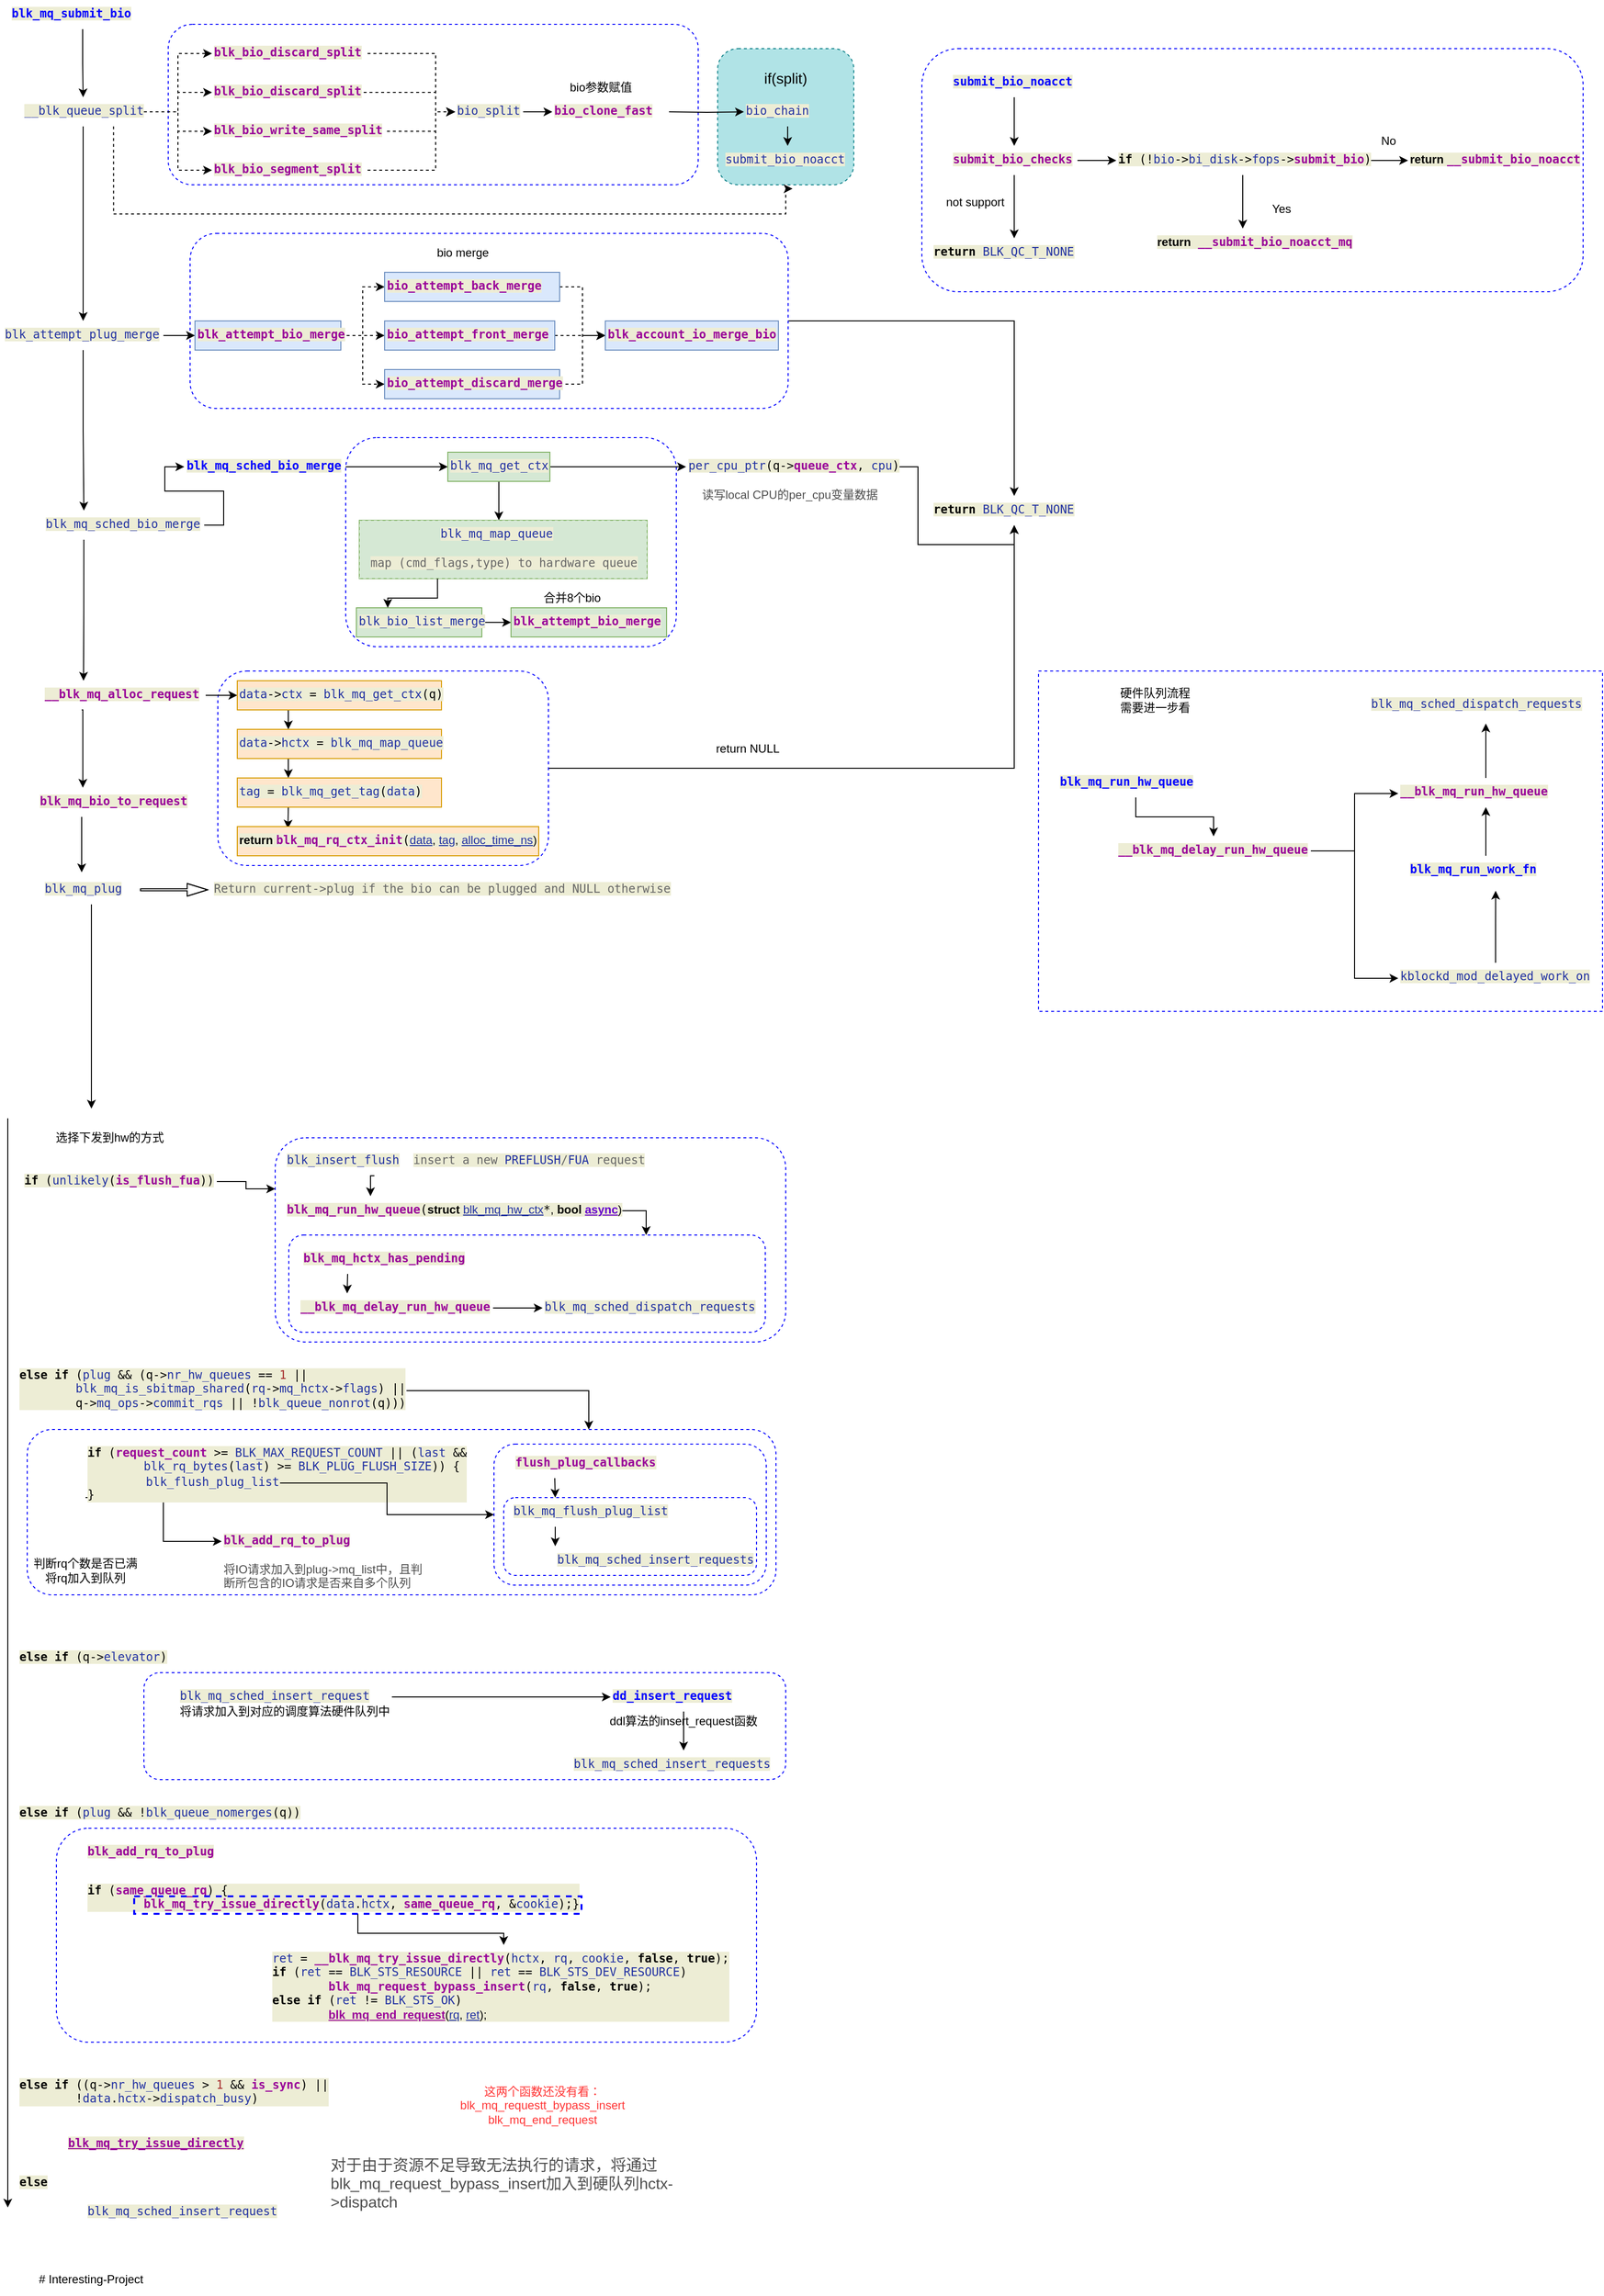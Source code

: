 <mxfile version="16.6.4" type="device" pages="4"><diagram id="WBtOpP8nF9ShP1afu4g1" name="blk_mq_submit_bio"><mxGraphModel dx="1232" dy="816" grid="1" gridSize="10" guides="0" tooltips="1" connect="0" arrows="1" fold="1" page="1" pageScale="1" pageWidth="827" pageHeight="1169" math="0" shadow="0"><root><mxCell id="0"/><mxCell id="1" parent="0"/><mxCell id="mhR-uzG53dyV1O0buPE4-230" value="" style="rounded=1;whiteSpace=wrap;html=1;shadow=0;glass=0;dashed=1;strokeColor=#0000FF;fillColor=none;gradientColor=none;" parent="1" vertex="1"><mxGeometry x="60" y="1910" width="720" height="220" as="geometry"/></mxCell><mxCell id="mhR-uzG53dyV1O0buPE4-216" value="" style="rounded=1;whiteSpace=wrap;html=1;shadow=0;glass=0;dashed=1;strokeColor=#0000FF;fillColor=none;gradientColor=none;" parent="1" vertex="1"><mxGeometry x="150" y="1750" width="660" height="110" as="geometry"/></mxCell><mxCell id="mhR-uzG53dyV1O0buPE4-205" value="" style="rounded=0;whiteSpace=wrap;html=1;shadow=0;glass=0;dashed=1;strokeColor=#0000FF;fillColor=none;gradientColor=none;" parent="1" vertex="1"><mxGeometry x="1070" y="720" width="580" height="350" as="geometry"/></mxCell><mxCell id="mhR-uzG53dyV1O0buPE4-175" value="" style="rounded=1;whiteSpace=wrap;html=1;shadow=0;glass=0;dashed=1;strokeColor=#0000FF;fillColor=none;gradientColor=none;" parent="1" vertex="1"><mxGeometry x="520" y="1570" width="260" height="80" as="geometry"/></mxCell><mxCell id="mhR-uzG53dyV1O0buPE4-164" value="" style="rounded=1;whiteSpace=wrap;html=1;shadow=0;glass=0;dashed=1;strokeColor=#0000FF;fillColor=none;gradientColor=none;" parent="1" vertex="1"><mxGeometry x="30" y="1500" width="770" height="170" as="geometry"/></mxCell><mxCell id="mhR-uzG53dyV1O0buPE4-169" value="" style="rounded=1;whiteSpace=wrap;html=1;shadow=0;glass=0;dashed=1;strokeColor=#0000FF;fillColor=none;gradientColor=none;" parent="1" vertex="1"><mxGeometry x="510" y="1515" width="280" height="145" as="geometry"/></mxCell><mxCell id="mhR-uzG53dyV1O0buPE4-139" value="" style="rounded=1;whiteSpace=wrap;html=1;shadow=0;glass=0;dashed=1;strokeColor=#0000FF;fillColor=none;gradientColor=none;" parent="1" vertex="1"><mxGeometry x="285" y="1200" width="525" height="210" as="geometry"/></mxCell><mxCell id="mhR-uzG53dyV1O0buPE4-152" value="&lt;pre style=&quot;border: 0px ; margin: 0px ; color: rgb(0 , 0 , 0) ; font-style: normal ; font-weight: 400 ; letter-spacing: normal ; text-indent: 0px ; text-transform: none ; word-spacing: 0px ; background-color: rgb(237 , 237 , 213)&quot;&gt;&lt;span class=&quot;c&quot; style=&quot;color: rgb(102 , 102 , 102)&quot;&gt;insert a new &lt;a href=&quot;https://source.n.xiaomi.com/opengrok-s/s?path=PREFLUSH/&quot; style=&quot;text-decoration: none ; color: rgb(32 , 48 , 162)&quot;&gt;PREFLUSH&lt;/a&gt;/&lt;a href=&quot;https://source.n.xiaomi.com/opengrok-s/s?path=PREFLUSH/FUA&quot; style=&quot;text-decoration: none ; color: rgb(32 , 48 , 162)&quot;&gt;FUA&lt;/a&gt; request&lt;/span&gt;&lt;/pre&gt;" style="text;whiteSpace=wrap;html=1;" parent="1" vertex="1"><mxGeometry x="425" y="1209" width="245" height="30" as="geometry"/></mxCell><mxCell id="mhR-uzG53dyV1O0buPE4-122" style="edgeStyle=orthogonalEdgeStyle;rounded=0;orthogonalLoop=1;jettySize=auto;html=1;exitX=1;exitY=0.5;exitDx=0;exitDy=0;entryX=0.5;entryY=1;entryDx=0;entryDy=0;" parent="1" source="mhR-uzG53dyV1O0buPE4-119" target="mhR-uzG53dyV1O0buPE4-98" edge="1"><mxGeometry relative="1" as="geometry"/></mxCell><mxCell id="mhR-uzG53dyV1O0buPE4-119" value="" style="rounded=1;whiteSpace=wrap;html=1;shadow=0;glass=0;dashed=1;strokeColor=#0000FF;fillColor=none;gradientColor=none;" parent="1" vertex="1"><mxGeometry x="226" y="720" width="340" height="200" as="geometry"/></mxCell><mxCell id="mhR-uzG53dyV1O0buPE4-104" value="" style="rounded=1;whiteSpace=wrap;html=1;shadow=0;glass=0;dashed=1;strokeColor=#0000FF;fillColor=none;gradientColor=none;" parent="1" vertex="1"><mxGeometry x="357.5" y="480" width="340" height="215" as="geometry"/></mxCell><mxCell id="mhR-uzG53dyV1O0buPE4-99" style="edgeStyle=orthogonalEdgeStyle;rounded=0;orthogonalLoop=1;jettySize=auto;html=1;exitX=1;exitY=0.5;exitDx=0;exitDy=0;" parent="1" source="mhR-uzG53dyV1O0buPE4-22" target="mhR-uzG53dyV1O0buPE4-98" edge="1"><mxGeometry relative="1" as="geometry"><Array as="points"><mxPoint x="1045" y="360"/></Array></mxGeometry></mxCell><mxCell id="mhR-uzG53dyV1O0buPE4-22" value="" style="rounded=1;whiteSpace=wrap;html=1;fillColor=none;dashed=1;strokeColor=#0000FF;" parent="1" vertex="1"><mxGeometry x="197.5" y="270" width="615" height="180" as="geometry"/></mxCell><mxCell id="mhR-uzG53dyV1O0buPE4-47" value="" style="rounded=1;whiteSpace=wrap;html=1;fillColor=#b0e3e6;dashed=1;strokeColor=#0e8088;shadow=0;glass=0;" parent="1" vertex="1"><mxGeometry x="740" y="80" width="140" height="140" as="geometry"/></mxCell><mxCell id="mhR-uzG53dyV1O0buPE4-39" value="" style="rounded=1;whiteSpace=wrap;html=1;dashed=1;strokeColor=#0000FF;fillColor=none;" parent="1" vertex="1"><mxGeometry x="175" y="55" width="545" height="165" as="geometry"/></mxCell><mxCell id="mhR-uzG53dyV1O0buPE4-6" style="edgeStyle=orthogonalEdgeStyle;rounded=0;orthogonalLoop=1;jettySize=auto;html=1;exitX=0.5;exitY=1;exitDx=0;exitDy=0;" parent="1" source="mhR-uzG53dyV1O0buPE4-2" target="mhR-uzG53dyV1O0buPE4-3" edge="1"><mxGeometry relative="1" as="geometry"/></mxCell><mxCell id="mhR-uzG53dyV1O0buPE4-2" value="&lt;pre style=&quot;border: 0px ; margin: 0px ; color: rgb(0 , 0 , 0) ; font-style: normal ; font-weight: 400 ; letter-spacing: normal ; text-indent: 0px ; text-transform: none ; word-spacing: 0px ; background-color: rgb(237 , 237 , 213)&quot;&gt;&lt;a href=&quot;https://source.n.xiaomi.com/opengrok-s/s?refs=blk_mq_submit_bio&amp;amp;project=pangu_8450-s-combine&quot; class=&quot;xf&quot; style=&quot;text-decoration: none ; color: rgb(0 , 0 , 255) ; font-weight: bold&quot;&gt;blk_mq_submit_bio&lt;/a&gt;&lt;/pre&gt;" style="text;whiteSpace=wrap;html=1;" parent="1" vertex="1"><mxGeometry x="12" y="30" width="150" height="30" as="geometry"/></mxCell><mxCell id="mhR-uzG53dyV1O0buPE4-28" style="edgeStyle=orthogonalEdgeStyle;rounded=0;orthogonalLoop=1;jettySize=auto;html=1;exitX=1;exitY=0.5;exitDx=0;exitDy=0;entryX=0;entryY=0.5;entryDx=0;entryDy=0;dashed=1;" parent="1" source="mhR-uzG53dyV1O0buPE4-3" target="mhR-uzG53dyV1O0buPE4-24" edge="1"><mxGeometry relative="1" as="geometry"/></mxCell><mxCell id="mhR-uzG53dyV1O0buPE4-29" style="edgeStyle=orthogonalEdgeStyle;rounded=0;orthogonalLoop=1;jettySize=auto;html=1;exitX=1;exitY=0.5;exitDx=0;exitDy=0;entryX=0;entryY=0.5;entryDx=0;entryDy=0;dashed=1;" parent="1" source="mhR-uzG53dyV1O0buPE4-3" target="mhR-uzG53dyV1O0buPE4-25" edge="1"><mxGeometry relative="1" as="geometry"/></mxCell><mxCell id="mhR-uzG53dyV1O0buPE4-30" style="edgeStyle=orthogonalEdgeStyle;rounded=0;orthogonalLoop=1;jettySize=auto;html=1;exitX=1;exitY=0.5;exitDx=0;exitDy=0;entryX=0;entryY=0.5;entryDx=0;entryDy=0;dashed=1;" parent="1" source="mhR-uzG53dyV1O0buPE4-3" target="mhR-uzG53dyV1O0buPE4-26" edge="1"><mxGeometry relative="1" as="geometry"/></mxCell><mxCell id="mhR-uzG53dyV1O0buPE4-31" style="edgeStyle=orthogonalEdgeStyle;rounded=0;orthogonalLoop=1;jettySize=auto;html=1;exitX=1;exitY=0.5;exitDx=0;exitDy=0;entryX=0;entryY=0.5;entryDx=0;entryDy=0;dashed=1;" parent="1" source="mhR-uzG53dyV1O0buPE4-3" target="mhR-uzG53dyV1O0buPE4-27" edge="1"><mxGeometry relative="1" as="geometry"/></mxCell><mxCell id="mhR-uzG53dyV1O0buPE4-50" style="edgeStyle=orthogonalEdgeStyle;rounded=0;orthogonalLoop=1;jettySize=auto;html=1;exitX=0.75;exitY=1;exitDx=0;exitDy=0;entryX=0.55;entryY=1.029;entryDx=0;entryDy=0;entryPerimeter=0;dashed=1;" parent="1" source="mhR-uzG53dyV1O0buPE4-3" target="mhR-uzG53dyV1O0buPE4-47" edge="1"><mxGeometry relative="1" as="geometry"><Array as="points"><mxPoint x="119" y="250"/><mxPoint x="810" y="250"/><mxPoint x="810" y="224"/></Array></mxGeometry></mxCell><mxCell id="mhR-uzG53dyV1O0buPE4-73" style="edgeStyle=orthogonalEdgeStyle;rounded=0;orthogonalLoop=1;jettySize=auto;html=1;exitX=0.5;exitY=1;exitDx=0;exitDy=0;entryX=0.5;entryY=0;entryDx=0;entryDy=0;" parent="1" source="mhR-uzG53dyV1O0buPE4-3" target="mhR-uzG53dyV1O0buPE4-4" edge="1"><mxGeometry relative="1" as="geometry"/></mxCell><mxCell id="mhR-uzG53dyV1O0buPE4-3" value="&lt;pre style=&quot;border: 0px ; margin: 0px ; color: rgb(0 , 0 , 0) ; font-style: normal ; font-weight: 400 ; letter-spacing: normal ; text-indent: 0px ; text-transform: none ; word-spacing: 0px ; background-color: rgb(237 , 237 , 213)&quot;&gt;&lt;a href=&quot;https://source.n.xiaomi.com/opengrok-s/s?defs=__blk_queue_split&amp;amp;project=pangu_8450-s-combine&quot; style=&quot;text-decoration: none ; color: rgb(32 , 48 , 162)&quot;&gt;__blk_queue_split&lt;/a&gt;&lt;/pre&gt;" style="text;whiteSpace=wrap;html=1;" parent="1" vertex="1"><mxGeometry x="25" y="130" width="125" height="30" as="geometry"/></mxCell><mxCell id="mhR-uzG53dyV1O0buPE4-10" value="" style="edgeStyle=orthogonalEdgeStyle;rounded=0;orthogonalLoop=1;jettySize=auto;html=1;" parent="1" source="mhR-uzG53dyV1O0buPE4-4" target="mhR-uzG53dyV1O0buPE4-9" edge="1"><mxGeometry relative="1" as="geometry"/></mxCell><mxCell id="mhR-uzG53dyV1O0buPE4-126" style="edgeStyle=orthogonalEdgeStyle;rounded=0;orthogonalLoop=1;jettySize=auto;html=1;exitX=0.5;exitY=1;exitDx=0;exitDy=0;entryX=0.25;entryY=0;entryDx=0;entryDy=0;" parent="1" source="mhR-uzG53dyV1O0buPE4-4" target="mhR-uzG53dyV1O0buPE4-5" edge="1"><mxGeometry relative="1" as="geometry"/></mxCell><mxCell id="mhR-uzG53dyV1O0buPE4-4" value="&lt;pre style=&quot;border: 0px ; margin: 0px ; color: rgb(0 , 0 , 0) ; font-style: normal ; font-weight: 400 ; letter-spacing: normal ; text-indent: 0px ; text-transform: none ; word-spacing: 0px ; background-color: rgb(237 , 237 , 213)&quot;&gt;&lt;a href=&quot;https://source.n.xiaomi.com/opengrok-s/s?defs=blk_attempt_plug_merge&amp;amp;project=pangu_8450-s-combine&quot; style=&quot;text-decoration: none ; color: rgb(32 , 48 , 162)&quot;&gt;blk_attempt_plug_merge&lt;/a&gt;&lt;/pre&gt;" style="text;whiteSpace=wrap;html=1;" parent="1" vertex="1"><mxGeometry x="5" y="360" width="165" height="30" as="geometry"/></mxCell><mxCell id="mhR-uzG53dyV1O0buPE4-72" style="edgeStyle=orthogonalEdgeStyle;rounded=0;orthogonalLoop=1;jettySize=auto;html=1;exitX=1;exitY=0.5;exitDx=0;exitDy=0;entryX=0;entryY=0.5;entryDx=0;entryDy=0;" parent="1" source="mhR-uzG53dyV1O0buPE4-5" target="mhR-uzG53dyV1O0buPE4-71" edge="1"><mxGeometry relative="1" as="geometry"/></mxCell><mxCell id="mhR-uzG53dyV1O0buPE4-127" style="edgeStyle=orthogonalEdgeStyle;rounded=0;orthogonalLoop=1;jettySize=auto;html=1;exitX=0.25;exitY=1;exitDx=0;exitDy=0;entryX=0.25;entryY=0;entryDx=0;entryDy=0;" parent="1" source="mhR-uzG53dyV1O0buPE4-5" target="mhR-uzG53dyV1O0buPE4-108" edge="1"><mxGeometry relative="1" as="geometry"/></mxCell><mxCell id="mhR-uzG53dyV1O0buPE4-5" value="&lt;pre style=&quot;border: 0px ; margin: 0px ; color: rgb(0 , 0 , 0) ; font-style: normal ; font-weight: 400 ; letter-spacing: normal ; text-indent: 0px ; text-transform: none ; word-spacing: 0px ; background-color: rgb(237 , 237 , 213)&quot;&gt;&lt;a href=&quot;https://source.n.xiaomi.com/opengrok-s/s?defs=blk_mq_sched_bio_merge&amp;amp;project=pangu_8450-s-combine&quot; style=&quot;text-decoration: none ; color: rgb(32 , 48 , 162)&quot;&gt;blk_mq_sched_bio_merge&lt;/a&gt;&lt;/pre&gt;" style="text;whiteSpace=wrap;html=1;" parent="1" vertex="1"><mxGeometry x="47" y="555" width="165" height="30" as="geometry"/></mxCell><mxCell id="mhR-uzG53dyV1O0buPE4-14" style="edgeStyle=orthogonalEdgeStyle;rounded=0;orthogonalLoop=1;jettySize=auto;html=1;exitX=1;exitY=0.5;exitDx=0;exitDy=0;entryX=0;entryY=0.5;entryDx=0;entryDy=0;dashed=1;" parent="1" source="mhR-uzG53dyV1O0buPE4-9" target="mhR-uzG53dyV1O0buPE4-11" edge="1"><mxGeometry relative="1" as="geometry"/></mxCell><mxCell id="mhR-uzG53dyV1O0buPE4-15" style="edgeStyle=orthogonalEdgeStyle;rounded=0;orthogonalLoop=1;jettySize=auto;html=1;exitX=1;exitY=0.5;exitDx=0;exitDy=0;entryX=0;entryY=0.5;entryDx=0;entryDy=0;dashed=1;" parent="1" source="mhR-uzG53dyV1O0buPE4-9" target="mhR-uzG53dyV1O0buPE4-12" edge="1"><mxGeometry relative="1" as="geometry"/></mxCell><mxCell id="mhR-uzG53dyV1O0buPE4-16" style="edgeStyle=orthogonalEdgeStyle;rounded=0;orthogonalLoop=1;jettySize=auto;html=1;exitX=1;exitY=0.5;exitDx=0;exitDy=0;entryX=0;entryY=0.5;entryDx=0;entryDy=0;dashed=1;" parent="1" source="mhR-uzG53dyV1O0buPE4-9" target="mhR-uzG53dyV1O0buPE4-13" edge="1"><mxGeometry relative="1" as="geometry"/></mxCell><mxCell id="mhR-uzG53dyV1O0buPE4-9" value="&lt;pre style=&quot;border: 0px ; margin: 0px ; color: rgb(0 , 0 , 0) ; font-style: normal ; font-weight: 400 ; letter-spacing: normal ; text-indent: 0px ; text-transform: none ; word-spacing: 0px ; background-color: rgb(237 , 237 , 213)&quot;&gt;&lt;a class=&quot;d&quot; href=&quot;https://source.n.xiaomi.com/opengrok-s/xref/pangu_8450-s-combine/kernel_platform/msm-kernel/block/blk-merge.c#blk_attempt_bio_merge&quot; style=&quot;text-decoration: none ; color: rgb(153 , 0 , 153) ; font-weight: bold&quot;&gt;blk_attempt_bio_merge&lt;/a&gt;&lt;/pre&gt;" style="text;whiteSpace=wrap;html=1;fillColor=#dae8fc;strokeColor=#6c8ebf;" parent="1" vertex="1"><mxGeometry x="202.5" y="360" width="150" height="30" as="geometry"/></mxCell><mxCell id="mhR-uzG53dyV1O0buPE4-18" style="edgeStyle=orthogonalEdgeStyle;rounded=0;orthogonalLoop=1;jettySize=auto;html=1;exitX=1;exitY=0.5;exitDx=0;exitDy=0;entryX=0;entryY=0.5;entryDx=0;entryDy=0;dashed=1;" parent="1" source="mhR-uzG53dyV1O0buPE4-11" target="mhR-uzG53dyV1O0buPE4-17" edge="1"><mxGeometry relative="1" as="geometry"/></mxCell><mxCell id="mhR-uzG53dyV1O0buPE4-11" value="&lt;pre style=&quot;border: 0px ; margin: 0px ; color: rgb(0 , 0 , 0) ; font-style: normal ; font-weight: 400 ; letter-spacing: normal ; text-indent: 0px ; text-transform: none ; word-spacing: 0px ; background-color: rgb(237 , 237 , 213)&quot;&gt;&lt;a class=&quot;d&quot; href=&quot;https://source.n.xiaomi.com/opengrok-s/xref/pangu_8450-s-combine/kernel_platform/msm-kernel/block/blk-merge.c#bio_attempt_back_merge&quot; style=&quot;text-decoration: none ; color: rgb(153 , 0 , 153) ; font-weight: bold&quot;&gt;bio_attempt_back_merge&lt;/a&gt;&lt;/pre&gt;" style="text;whiteSpace=wrap;html=1;fillColor=#dae8fc;strokeColor=#6c8ebf;" parent="1" vertex="1"><mxGeometry x="397.5" y="310" width="180" height="30" as="geometry"/></mxCell><mxCell id="mhR-uzG53dyV1O0buPE4-21" style="edgeStyle=orthogonalEdgeStyle;rounded=0;orthogonalLoop=1;jettySize=auto;html=1;exitX=1;exitY=0.5;exitDx=0;exitDy=0;entryX=0;entryY=0.5;entryDx=0;entryDy=0;dashed=1;" parent="1" source="mhR-uzG53dyV1O0buPE4-12" target="mhR-uzG53dyV1O0buPE4-17" edge="1"><mxGeometry relative="1" as="geometry"/></mxCell><mxCell id="mhR-uzG53dyV1O0buPE4-12" value="&lt;pre style=&quot;border: 0px ; margin: 0px ; color: rgb(0 , 0 , 0) ; font-style: normal ; font-weight: 400 ; letter-spacing: normal ; text-indent: 0px ; text-transform: none ; word-spacing: 0px ; background-color: rgb(237 , 237 , 213)&quot;&gt;&lt;a class=&quot;d&quot; href=&quot;https://source.n.xiaomi.com/opengrok-s/xref/pangu_8450-s-combine/kernel_platform/msm-kernel/block/blk-merge.c#bio_attempt_front_merge&quot; style=&quot;text-decoration: none ; color: rgb(153 , 0 , 153) ; font-weight: bold&quot;&gt;bio_attempt_front_merge&lt;/a&gt;&lt;/pre&gt;" style="text;whiteSpace=wrap;html=1;fillColor=#dae8fc;strokeColor=#6c8ebf;" parent="1" vertex="1"><mxGeometry x="397.5" y="360" width="175" height="30" as="geometry"/></mxCell><mxCell id="mhR-uzG53dyV1O0buPE4-20" style="edgeStyle=orthogonalEdgeStyle;rounded=0;orthogonalLoop=1;jettySize=auto;html=1;exitX=1;exitY=0.5;exitDx=0;exitDy=0;entryX=0;entryY=0.5;entryDx=0;entryDy=0;dashed=1;" parent="1" source="mhR-uzG53dyV1O0buPE4-13" target="mhR-uzG53dyV1O0buPE4-17" edge="1"><mxGeometry relative="1" as="geometry"/></mxCell><mxCell id="mhR-uzG53dyV1O0buPE4-13" value="&lt;pre style=&quot;border: 0px ; margin: 0px ; color: rgb(0 , 0 , 0) ; font-style: normal ; font-weight: 400 ; letter-spacing: normal ; text-indent: 0px ; text-transform: none ; word-spacing: 0px ; background-color: rgb(237 , 237 , 213)&quot;&gt;&lt;a class=&quot;d&quot; href=&quot;https://source.n.xiaomi.com/opengrok-s/xref/pangu_8450-s-combine/kernel_platform/msm-kernel/block/blk-merge.c#bio_attempt_discard_merge&quot; style=&quot;text-decoration: none ; color: rgb(153 , 0 , 153) ; font-weight: bold&quot;&gt;bio_attempt_discard_merge&lt;/a&gt;&lt;/pre&gt;" style="text;whiteSpace=wrap;html=1;fillColor=#dae8fc;strokeColor=#6c8ebf;" parent="1" vertex="1"><mxGeometry x="397.5" y="410" width="180" height="30" as="geometry"/></mxCell><mxCell id="mhR-uzG53dyV1O0buPE4-17" value="&lt;pre style=&quot;border: 0px ; margin: 0px ; color: rgb(0 , 0 , 0) ; font-style: normal ; font-weight: 400 ; letter-spacing: normal ; text-indent: 0px ; text-transform: none ; word-spacing: 0px ; background-color: rgb(237 , 237 , 213)&quot;&gt;&lt;a class=&quot;d&quot; href=&quot;https://source.n.xiaomi.com/opengrok-s/xref/pangu_8450-s-combine/kernel_platform/msm-kernel/block/blk-merge.c#blk_account_io_merge_bio&quot; style=&quot;text-decoration: none ; color: rgb(153 , 0 , 153) ; font-weight: bold&quot;&gt;blk_account_io_merge_bio&lt;/a&gt;&lt;/pre&gt;" style="text;whiteSpace=wrap;html=1;fillColor=#dae8fc;strokeColor=#6c8ebf;" parent="1" vertex="1"><mxGeometry x="624.5" y="360" width="178" height="30" as="geometry"/></mxCell><mxCell id="mhR-uzG53dyV1O0buPE4-23" value="bio merge" style="text;html=1;strokeColor=none;fillColor=none;align=center;verticalAlign=middle;whiteSpace=wrap;rounded=0;dashed=1;" parent="1" vertex="1"><mxGeometry x="437.5" y="280" width="80" height="20" as="geometry"/></mxCell><mxCell id="mhR-uzG53dyV1O0buPE4-33" style="edgeStyle=orthogonalEdgeStyle;rounded=0;orthogonalLoop=1;jettySize=auto;html=1;exitX=1;exitY=0.5;exitDx=0;exitDy=0;entryX=0;entryY=0.5;entryDx=0;entryDy=0;dashed=1;" parent="1" source="mhR-uzG53dyV1O0buPE4-24" target="mhR-uzG53dyV1O0buPE4-32" edge="1"><mxGeometry relative="1" as="geometry"><Array as="points"><mxPoint x="450" y="85"/><mxPoint x="450" y="145"/></Array></mxGeometry></mxCell><mxCell id="mhR-uzG53dyV1O0buPE4-24" value="&lt;pre style=&quot;border: 0px ; margin: 0px ; color: rgb(0 , 0 , 0) ; font-style: normal ; font-weight: 400 ; letter-spacing: normal ; text-indent: 0px ; text-transform: none ; word-spacing: 0px ; background-color: rgb(237 , 237 , 213)&quot;&gt;&lt;a class=&quot;d&quot; href=&quot;https://source.n.xiaomi.com/opengrok-s/xref/pangu_8450-s-combine/kernel_platform/msm-kernel/block/blk-merge.c#blk_bio_discard_split&quot; style=&quot;text-decoration: none ; color: rgb(153 , 0 , 153) ; font-weight: bold&quot;&gt;blk_bio_discard_split&lt;/a&gt;&lt;/pre&gt;" style="text;whiteSpace=wrap;html=1;" parent="1" vertex="1"><mxGeometry x="220" y="70" width="160" height="30" as="geometry"/></mxCell><mxCell id="mhR-uzG53dyV1O0buPE4-34" style="edgeStyle=orthogonalEdgeStyle;rounded=0;orthogonalLoop=1;jettySize=auto;html=1;exitX=1;exitY=0.5;exitDx=0;exitDy=0;dashed=1;" parent="1" source="mhR-uzG53dyV1O0buPE4-25" target="mhR-uzG53dyV1O0buPE4-32" edge="1"><mxGeometry relative="1" as="geometry"><Array as="points"><mxPoint x="450" y="125"/><mxPoint x="450" y="145"/></Array></mxGeometry></mxCell><mxCell id="mhR-uzG53dyV1O0buPE4-25" value="&lt;pre style=&quot;border: 0px ; margin: 0px ; color: rgb(0 , 0 , 0) ; font-style: normal ; font-weight: 400 ; letter-spacing: normal ; text-indent: 0px ; text-transform: none ; word-spacing: 0px ; background-color: rgb(237 , 237 , 213)&quot;&gt;&lt;a class=&quot;d&quot; href=&quot;https://source.n.xiaomi.com/opengrok-s/xref/pangu_8450-s-combine/kernel_platform/msm-kernel/block/blk-merge.c#blk_bio_discard_split&quot; style=&quot;text-decoration: none ; color: rgb(153 , 0 , 153) ; font-weight: bold&quot;&gt;blk_bio_discard_split&lt;/a&gt;&lt;/pre&gt;" style="text;whiteSpace=wrap;html=1;" parent="1" vertex="1"><mxGeometry x="220" y="110" width="150" height="30" as="geometry"/></mxCell><mxCell id="mhR-uzG53dyV1O0buPE4-35" style="edgeStyle=orthogonalEdgeStyle;rounded=0;orthogonalLoop=1;jettySize=auto;html=1;exitX=1;exitY=0.5;exitDx=0;exitDy=0;dashed=1;" parent="1" source="mhR-uzG53dyV1O0buPE4-26" target="mhR-uzG53dyV1O0buPE4-32" edge="1"><mxGeometry relative="1" as="geometry"><Array as="points"><mxPoint x="450" y="165"/><mxPoint x="450" y="145"/></Array></mxGeometry></mxCell><mxCell id="mhR-uzG53dyV1O0buPE4-26" value="&lt;pre style=&quot;border: 0px ; margin: 0px ; color: rgb(0 , 0 , 0) ; font-style: normal ; font-weight: 400 ; letter-spacing: normal ; text-indent: 0px ; text-transform: none ; word-spacing: 0px ; background-color: rgb(237 , 237 , 213)&quot;&gt;&lt;a class=&quot;d&quot; href=&quot;https://source.n.xiaomi.com/opengrok-s/xref/pangu_8450-s-combine/kernel_platform/msm-kernel/block/blk-merge.c#blk_bio_write_same_split&quot; style=&quot;text-decoration: none ; color: rgb(153 , 0 , 153) ; font-weight: bold&quot;&gt;blk_bio_write_same_split&lt;/a&gt;&lt;/pre&gt;" style="text;whiteSpace=wrap;html=1;" parent="1" vertex="1"><mxGeometry x="220" y="150" width="180" height="30" as="geometry"/></mxCell><mxCell id="mhR-uzG53dyV1O0buPE4-36" style="edgeStyle=orthogonalEdgeStyle;rounded=0;orthogonalLoop=1;jettySize=auto;html=1;exitX=1;exitY=0.5;exitDx=0;exitDy=0;entryX=0;entryY=0.5;entryDx=0;entryDy=0;dashed=1;" parent="1" source="mhR-uzG53dyV1O0buPE4-27" target="mhR-uzG53dyV1O0buPE4-32" edge="1"><mxGeometry relative="1" as="geometry"><Array as="points"><mxPoint x="450" y="205"/><mxPoint x="450" y="145"/></Array></mxGeometry></mxCell><mxCell id="mhR-uzG53dyV1O0buPE4-27" value="&lt;pre style=&quot;border: 0px ; margin: 0px ; color: rgb(0 , 0 , 0) ; font-style: normal ; font-weight: 400 ; letter-spacing: normal ; text-indent: 0px ; text-transform: none ; word-spacing: 0px ; background-color: rgb(237 , 237 , 213)&quot;&gt;&lt;a class=&quot;d&quot; href=&quot;https://source.n.xiaomi.com/opengrok-s/xref/pangu_8450-s-combine/kernel_platform/msm-kernel/block/blk-merge.c#blk_bio_segment_split&quot; style=&quot;text-decoration: none ; color: rgb(153 , 0 , 153) ; font-weight: bold&quot;&gt;blk_bio_segment_split&lt;/a&gt;&lt;/pre&gt;" style="text;whiteSpace=wrap;html=1;" parent="1" vertex="1"><mxGeometry x="220" y="190" width="160" height="30" as="geometry"/></mxCell><mxCell id="mhR-uzG53dyV1O0buPE4-41" style="edgeStyle=orthogonalEdgeStyle;rounded=0;orthogonalLoop=1;jettySize=auto;html=1;exitX=1;exitY=0.5;exitDx=0;exitDy=0;entryX=0;entryY=0.5;entryDx=0;entryDy=0;" parent="1" source="mhR-uzG53dyV1O0buPE4-32" target="mhR-uzG53dyV1O0buPE4-40" edge="1"><mxGeometry relative="1" as="geometry"/></mxCell><mxCell id="mhR-uzG53dyV1O0buPE4-32" value="&lt;pre style=&quot;border: 0px ; margin: 0px ; color: rgb(0 , 0 , 0) ; font-style: normal ; font-weight: 400 ; letter-spacing: normal ; text-indent: 0px ; text-transform: none ; word-spacing: 0px ; background-color: rgb(237 , 237 , 213)&quot;&gt;&lt;a href=&quot;https://source.n.xiaomi.com/opengrok-s/s?defs=bio_split&amp;amp;project=pangu_8450-s-combine&quot; style=&quot;text-decoration: none ; color: rgb(32 , 48 , 162)&quot;&gt;bio_split&lt;/a&gt;&lt;/pre&gt;" style="text;whiteSpace=wrap;html=1;" parent="1" vertex="1"><mxGeometry x="470" y="130" width="70" height="30" as="geometry"/></mxCell><mxCell id="mhR-uzG53dyV1O0buPE4-46" style="edgeStyle=orthogonalEdgeStyle;rounded=0;orthogonalLoop=1;jettySize=auto;html=1;exitX=0.5;exitY=1;exitDx=0;exitDy=0;entryX=0.5;entryY=0;entryDx=0;entryDy=0;" parent="1" source="mhR-uzG53dyV1O0buPE4-37" target="mhR-uzG53dyV1O0buPE4-38" edge="1"><mxGeometry relative="1" as="geometry"/></mxCell><mxCell id="mhR-uzG53dyV1O0buPE4-37" value="&lt;pre style=&quot;border: 0px ; margin: 0px ; color: rgb(0 , 0 , 0) ; font-style: normal ; font-weight: 400 ; letter-spacing: normal ; text-indent: 0px ; text-transform: none ; word-spacing: 0px ; background-color: rgb(237 , 237 , 213)&quot;&gt;&lt;a href=&quot;https://source.n.xiaomi.com/opengrok-s/s?defs=bio_chain&amp;amp;project=pangu_8450-s-combine&quot; style=&quot;text-decoration: none ; color: rgb(32 , 48 , 162)&quot;&gt;bio_chain&lt;/a&gt;&lt;/pre&gt;" style="text;whiteSpace=wrap;html=1;" parent="1" vertex="1"><mxGeometry x="767" y="130" width="90" height="30" as="geometry"/></mxCell><mxCell id="mhR-uzG53dyV1O0buPE4-38" value="&lt;pre style=&quot;border: 0px ; margin: 0px ; color: rgb(0 , 0 , 0) ; font-style: normal ; font-weight: 400 ; letter-spacing: normal ; text-indent: 0px ; text-transform: none ; word-spacing: 0px ; background-color: rgb(237 , 237 , 213)&quot;&gt;&lt;a href=&quot;https://source.n.xiaomi.com/opengrok-s/s?defs=submit_bio_noacct&amp;amp;project=pangu_8450-s-combine&quot; style=&quot;text-decoration: none ; color: rgb(32 , 48 , 162)&quot;&gt;submit_bio_noacct&lt;/a&gt;&lt;/pre&gt;" style="text;whiteSpace=wrap;html=1;" parent="1" vertex="1"><mxGeometry x="745.5" y="180" width="133" height="30" as="geometry"/></mxCell><mxCell id="mhR-uzG53dyV1O0buPE4-44" style="edgeStyle=orthogonalEdgeStyle;rounded=0;orthogonalLoop=1;jettySize=auto;html=1;exitX=1;exitY=0.5;exitDx=0;exitDy=0;entryX=0;entryY=0.5;entryDx=0;entryDy=0;" parent="1" target="mhR-uzG53dyV1O0buPE4-37" edge="1"><mxGeometry relative="1" as="geometry"><mxPoint x="690" y="145" as="sourcePoint"/></mxGeometry></mxCell><mxCell id="mhR-uzG53dyV1O0buPE4-40" value="&lt;pre style=&quot;border: 0px ; margin: 0px ; color: rgb(0 , 0 , 0) ; font-style: normal ; font-weight: 400 ; letter-spacing: normal ; text-indent: 0px ; text-transform: none ; word-spacing: 0px ; background-color: rgb(237 , 237 , 213)&quot;&gt;&lt;a class=&quot;d&quot; href=&quot;https://source.n.xiaomi.com/opengrok-s/xref/pangu_8450-s-combine/kernel_platform/msm-kernel/block/bio.c#bio_clone_fast&quot; style=&quot;text-decoration: none ; color: rgb(153 , 0 , 153) ; font-weight: bold&quot;&gt;bio_clone_fast&lt;/a&gt;&lt;/pre&gt;" style="text;whiteSpace=wrap;html=1;" parent="1" vertex="1"><mxGeometry x="570" y="130" width="110" height="30" as="geometry"/></mxCell><mxCell id="mhR-uzG53dyV1O0buPE4-43" value="bio参数赋值" style="text;html=1;strokeColor=none;fillColor=none;align=center;verticalAlign=middle;whiteSpace=wrap;rounded=0;dashed=1;" parent="1" vertex="1"><mxGeometry x="580" y="110" width="80" height="20" as="geometry"/></mxCell><mxCell id="mhR-uzG53dyV1O0buPE4-48" value="&lt;font style=&quot;font-size: 15px&quot;&gt;if(split)&lt;/font&gt;" style="text;html=1;strokeColor=none;fillColor=none;align=center;verticalAlign=middle;whiteSpace=wrap;rounded=0;shadow=0;glass=0;dashed=1;" parent="1" vertex="1"><mxGeometry x="790" y="100" width="40" height="20" as="geometry"/></mxCell><mxCell id="mhR-uzG53dyV1O0buPE4-55" style="edgeStyle=orthogonalEdgeStyle;rounded=0;orthogonalLoop=1;jettySize=auto;html=1;exitX=0.5;exitY=1;exitDx=0;exitDy=0;entryX=0.5;entryY=0;entryDx=0;entryDy=0;" parent="1" source="mhR-uzG53dyV1O0buPE4-51" target="mhR-uzG53dyV1O0buPE4-52" edge="1"><mxGeometry relative="1" as="geometry"/></mxCell><mxCell id="mhR-uzG53dyV1O0buPE4-51" value="&lt;pre style=&quot;border: 0px ; margin: 0px ; color: rgb(0 , 0 , 0) ; font-style: normal ; font-weight: 400 ; letter-spacing: normal ; text-indent: 0px ; text-transform: none ; word-spacing: 0px ; background-color: rgb(237 , 237 , 213)&quot;&gt;&lt;a href=&quot;https://source.n.xiaomi.com/opengrok-s/s?refs=submit_bio_noacct&amp;amp;project=pangu_8450-s-combine&quot; class=&quot;xf&quot; style=&quot;text-decoration: none ; color: rgb(0 , 0 , 255) ; font-weight: bold&quot;&gt;submit_bio_noacct&lt;/a&gt;&lt;/pre&gt;" style="text;whiteSpace=wrap;html=1;" parent="1" vertex="1"><mxGeometry x="980" y="100" width="130" height="30" as="geometry"/></mxCell><mxCell id="mhR-uzG53dyV1O0buPE4-59" style="edgeStyle=orthogonalEdgeStyle;rounded=0;orthogonalLoop=1;jettySize=auto;html=1;exitX=0.5;exitY=1;exitDx=0;exitDy=0;" parent="1" source="mhR-uzG53dyV1O0buPE4-52" target="mhR-uzG53dyV1O0buPE4-58" edge="1"><mxGeometry relative="1" as="geometry"/></mxCell><mxCell id="mhR-uzG53dyV1O0buPE4-66" style="edgeStyle=orthogonalEdgeStyle;rounded=0;orthogonalLoop=1;jettySize=auto;html=1;exitX=1;exitY=0.5;exitDx=0;exitDy=0;entryX=0;entryY=0.5;entryDx=0;entryDy=0;" parent="1" source="mhR-uzG53dyV1O0buPE4-52" target="mhR-uzG53dyV1O0buPE4-56" edge="1"><mxGeometry relative="1" as="geometry"/></mxCell><mxCell id="mhR-uzG53dyV1O0buPE4-52" value="&lt;pre style=&quot;border: 0px ; margin: 0px ; color: rgb(0 , 0 , 0) ; font-style: normal ; font-weight: 400 ; letter-spacing: normal ; text-indent: 0px ; text-transform: none ; word-spacing: 0px ; background-color: rgb(237 , 237 , 213)&quot;&gt;&lt;a class=&quot;d&quot; href=&quot;https://source.n.xiaomi.com/opengrok-s/xref/pangu_8450-s-combine/kernel_platform/msm-kernel/block/blk-core.c#submit_bio_checks&quot; style=&quot;text-decoration: none ; color: rgb(153 , 0 , 153) ; font-weight: bold&quot;&gt;submit_bio_checks&lt;/a&gt;&lt;/pre&gt;" style="text;whiteSpace=wrap;html=1;" parent="1" vertex="1"><mxGeometry x="980" y="180" width="130" height="30" as="geometry"/></mxCell><mxCell id="mhR-uzG53dyV1O0buPE4-54" value="&lt;pre style=&quot;border: 0px ; margin: 0px ; color: rgb(0 , 0 , 0) ; font-style: normal ; font-weight: 400 ; letter-spacing: normal ; text-indent: 0px ; text-transform: none ; word-spacing: 0px ; background-color: rgb(237 , 237 , 213)&quot;&gt;&lt;b style=&quot;font-family: &amp;#34;helvetica&amp;#34;&quot;&gt;return &lt;/b&gt;&lt;a class=&quot;d&quot; href=&quot;https://source.n.xiaomi.com/opengrok-s/xref/pangu_8450-s-combine/kernel_platform/msm-kernel/block/blk-core.c#__submit_bio_noacct&quot; style=&quot;text-decoration: none ; color: rgb(153 , 0 , 153) ; font-weight: bold&quot;&gt;__submit_bio_noacct&lt;/a&gt;&lt;/pre&gt;" style="text;whiteSpace=wrap;html=1;" parent="1" vertex="1"><mxGeometry x="1450" y="180" width="173" height="30" as="geometry"/></mxCell><mxCell id="mhR-uzG53dyV1O0buPE4-58" value="&lt;pre style=&quot;border: 0px ; margin: 0px ; color: rgb(0 , 0 , 0) ; font-style: normal ; font-weight: 400 ; letter-spacing: normal ; text-indent: 0px ; text-transform: none ; word-spacing: 0px ; background-color: rgb(237 , 237 , 213)&quot;&gt;&lt;b&gt;return&lt;/b&gt; &lt;a href=&quot;https://source.n.xiaomi.com/opengrok-s/s?defs=BLK_QC_T_NONE&amp;amp;project=pangu_8450-s-combine&quot; style=&quot;text-decoration: none ; color: rgb(32 , 48 , 162)&quot;&gt;BLK_QC_T_NONE&lt;/a&gt;&lt;/pre&gt;" style="text;whiteSpace=wrap;html=1;" parent="1" vertex="1"><mxGeometry x="960" y="275" width="170" height="30" as="geometry"/></mxCell><mxCell id="mhR-uzG53dyV1O0buPE4-60" value="not support" style="text;html=1;strokeColor=none;fillColor=none;align=center;verticalAlign=middle;whiteSpace=wrap;rounded=0;shadow=0;glass=0;dashed=1;" parent="1" vertex="1"><mxGeometry x="970" y="228" width="70" height="20" as="geometry"/></mxCell><mxCell id="mhR-uzG53dyV1O0buPE4-53" value="&lt;pre style=&quot;border: 0px ; margin: 0px ; color: rgb(0 , 0 , 0) ; font-style: normal ; font-weight: 400 ; letter-spacing: normal ; text-indent: 0px ; text-transform: none ; word-spacing: 0px ; background-color: rgb(237 , 237 , 213)&quot;&gt;&lt;b style=&quot;font-family: &amp;#34;helvetica&amp;#34;&quot;&gt;return&lt;/b&gt; &lt;a class=&quot;d&quot; href=&quot;https://source.n.xiaomi.com/opengrok-s/xref/pangu_8450-s-combine/kernel_platform/msm-kernel/block/blk-core.c#__submit_bio_noacct_mq&quot; style=&quot;text-decoration: none ; color: rgb(153 , 0 , 153) ; font-weight: bold&quot;&gt;__submit_bio_noacct_mq&lt;/a&gt;&lt;/pre&gt;" style="text;whiteSpace=wrap;html=1;" parent="1" vertex="1"><mxGeometry x="1190" y="265" width="180" height="30" as="geometry"/></mxCell><mxCell id="mhR-uzG53dyV1O0buPE4-67" style="edgeStyle=orthogonalEdgeStyle;rounded=0;orthogonalLoop=1;jettySize=auto;html=1;exitX=0.5;exitY=1;exitDx=0;exitDy=0;" parent="1" source="mhR-uzG53dyV1O0buPE4-56" target="mhR-uzG53dyV1O0buPE4-53" edge="1"><mxGeometry relative="1" as="geometry"/></mxCell><mxCell id="mhR-uzG53dyV1O0buPE4-68" style="edgeStyle=orthogonalEdgeStyle;rounded=0;orthogonalLoop=1;jettySize=auto;html=1;exitX=1;exitY=0.5;exitDx=0;exitDy=0;entryX=0;entryY=0.5;entryDx=0;entryDy=0;" parent="1" source="mhR-uzG53dyV1O0buPE4-56" target="mhR-uzG53dyV1O0buPE4-54" edge="1"><mxGeometry relative="1" as="geometry"/></mxCell><mxCell id="mhR-uzG53dyV1O0buPE4-56" value="&lt;pre style=&quot;border: 0px ; margin: 0px ; color: rgb(0 , 0 , 0) ; font-style: normal ; font-weight: 400 ; letter-spacing: normal ; text-indent: 0px ; text-transform: none ; word-spacing: 0px ; background-color: rgb(237 , 237 , 213)&quot;&gt;&lt;b&gt;if&lt;/b&gt; (!&lt;a href=&quot;https://source.n.xiaomi.com/opengrok-s/s?defs=bio&amp;amp;project=pangu_8450-s-combine&quot; style=&quot;text-decoration: none ; color: rgb(32 , 48 , 162)&quot;&gt;bio&lt;/a&gt;-&amp;gt;&lt;a href=&quot;https://source.n.xiaomi.com/opengrok-s/s?defs=bi_disk&amp;amp;project=pangu_8450-s-combine&quot; style=&quot;text-decoration: none ; color: rgb(32 , 48 , 162)&quot;&gt;bi_disk&lt;/a&gt;-&amp;gt;&lt;a href=&quot;https://source.n.xiaomi.com/opengrok-s/s?defs=fops&amp;amp;project=pangu_8450-s-combine&quot; style=&quot;text-decoration: none ; color: rgb(32 , 48 , 162)&quot;&gt;fops&lt;/a&gt;-&amp;gt;&lt;a class=&quot;d&quot; href=&quot;https://source.n.xiaomi.com/opengrok-s/xref/pangu_8450-s-combine/kernel_platform/msm-kernel/block/blk-core.c#submit_bio&quot; style=&quot;text-decoration: none ; color: rgb(153 , 0 , 153) ; font-weight: bold&quot;&gt;submit_bio&lt;/a&gt;)&lt;/pre&gt;" style="text;whiteSpace=wrap;html=1;" parent="1" vertex="1"><mxGeometry x="1150" y="180" width="260" height="30" as="geometry"/></mxCell><mxCell id="mhR-uzG53dyV1O0buPE4-69" value="Yes" style="text;html=1;strokeColor=none;fillColor=none;align=center;verticalAlign=middle;whiteSpace=wrap;rounded=0;shadow=0;glass=0;dashed=1;" parent="1" vertex="1"><mxGeometry x="1300" y="235" width="40" height="20" as="geometry"/></mxCell><mxCell id="mhR-uzG53dyV1O0buPE4-70" value="No" style="text;html=1;strokeColor=none;fillColor=none;align=center;verticalAlign=middle;whiteSpace=wrap;rounded=0;shadow=0;glass=0;dashed=1;" parent="1" vertex="1"><mxGeometry x="1410" y="165" width="40" height="20" as="geometry"/></mxCell><mxCell id="mhR-uzG53dyV1O0buPE4-77" style="edgeStyle=orthogonalEdgeStyle;rounded=0;orthogonalLoop=1;jettySize=auto;html=1;exitX=1;exitY=0.5;exitDx=0;exitDy=0;entryX=0;entryY=0.5;entryDx=0;entryDy=0;" parent="1" source="mhR-uzG53dyV1O0buPE4-71" target="mhR-uzG53dyV1O0buPE4-75" edge="1"><mxGeometry relative="1" as="geometry"/></mxCell><mxCell id="mhR-uzG53dyV1O0buPE4-71" value="&lt;pre style=&quot;border: 0px ; margin: 0px ; color: rgb(0 , 0 , 0) ; font-style: normal ; font-weight: 400 ; letter-spacing: normal ; text-indent: 0px ; text-transform: none ; word-spacing: 0px ; background-color: rgb(237 , 237 , 213)&quot;&gt;&lt;a href=&quot;https://source.n.xiaomi.com/opengrok-s/s?refs=blk_mq_sched_bio_merge&amp;amp;project=pangu_8450-s-combine&quot; class=&quot;xf&quot; style=&quot;text-decoration: none ; color: rgb(0 , 0 , 255) ; font-weight: bold&quot;&gt;blk_mq_sched_bio_merge&lt;/a&gt;&lt;/pre&gt;" style="text;whiteSpace=wrap;html=1;" parent="1" vertex="1"><mxGeometry x="191.5" y="495" width="166" height="30" as="geometry"/></mxCell><mxCell id="mhR-uzG53dyV1O0buPE4-78" style="edgeStyle=orthogonalEdgeStyle;rounded=0;orthogonalLoop=1;jettySize=auto;html=1;exitX=0.5;exitY=1;exitDx=0;exitDy=0;" parent="1" source="mhR-uzG53dyV1O0buPE4-75" target="mhR-uzG53dyV1O0buPE4-76" edge="1"><mxGeometry relative="1" as="geometry"/></mxCell><mxCell id="mhR-uzG53dyV1O0buPE4-82" style="edgeStyle=orthogonalEdgeStyle;rounded=0;orthogonalLoop=1;jettySize=auto;html=1;exitX=1;exitY=0.5;exitDx=0;exitDy=0;" parent="1" source="mhR-uzG53dyV1O0buPE4-75" target="mhR-uzG53dyV1O0buPE4-81" edge="1"><mxGeometry relative="1" as="geometry"/></mxCell><mxCell id="mhR-uzG53dyV1O0buPE4-75" value="&lt;pre style=&quot;border: 0px ; margin: 0px ; color: rgb(0 , 0 , 0) ; font-style: normal ; font-weight: 400 ; letter-spacing: normal ; text-indent: 0px ; text-transform: none ; word-spacing: 0px ; background-color: rgb(237 , 237 , 213)&quot;&gt;&lt;a href=&quot;https://source.n.xiaomi.com/opengrok-s/s?defs=blk_mq_get_ctx&amp;amp;project=pangu_8450-s-combine&quot; style=&quot;text-decoration: none ; color: rgb(32 , 48 , 162)&quot;&gt;blk_mq_get_ctx&lt;/a&gt;&lt;/pre&gt;" style="text;whiteSpace=wrap;html=1;fillColor=#d5e8d4;strokeColor=#82b366;" parent="1" vertex="1"><mxGeometry x="462.5" y="495" width="105" height="30" as="geometry"/></mxCell><mxCell id="mhR-uzG53dyV1O0buPE4-105" style="edgeStyle=orthogonalEdgeStyle;rounded=0;orthogonalLoop=1;jettySize=auto;html=1;exitX=1;exitY=0.5;exitDx=0;exitDy=0;entryX=0;entryY=0.5;entryDx=0;entryDy=0;" parent="1" source="mhR-uzG53dyV1O0buPE4-79" target="mhR-uzG53dyV1O0buPE4-95" edge="1"><mxGeometry relative="1" as="geometry"/></mxCell><mxCell id="mhR-uzG53dyV1O0buPE4-79" value="&lt;pre style=&quot;border: 0px ; margin: 0px ; color: rgb(0 , 0 , 0) ; font-style: normal ; font-weight: 400 ; letter-spacing: normal ; text-indent: 0px ; text-transform: none ; word-spacing: 0px ; background-color: rgb(237 , 237 , 213)&quot;&gt;&lt;a href=&quot;https://source.n.xiaomi.com/opengrok-s/s?defs=blk_bio_list_merge&amp;amp;project=pangu_8450-s-combine&quot; style=&quot;text-decoration: none ; color: rgb(32 , 48 , 162)&quot;&gt;blk_bio_list_merge&lt;/a&gt;&lt;/pre&gt;" style="text;whiteSpace=wrap;html=1;fillColor=#d5e8d4;strokeColor=#82b366;" parent="1" vertex="1"><mxGeometry x="368.5" y="655" width="129" height="30" as="geometry"/></mxCell><mxCell id="mhR-uzG53dyV1O0buPE4-106" style="edgeStyle=orthogonalEdgeStyle;rounded=0;orthogonalLoop=1;jettySize=auto;html=1;exitX=1;exitY=0.5;exitDx=0;exitDy=0;entryX=0.5;entryY=1;entryDx=0;entryDy=0;" parent="1" source="mhR-uzG53dyV1O0buPE4-81" target="mhR-uzG53dyV1O0buPE4-98" edge="1"><mxGeometry relative="1" as="geometry"><Array as="points"><mxPoint x="946" y="510"/><mxPoint x="946" y="590"/><mxPoint x="1045" y="590"/></Array></mxGeometry></mxCell><mxCell id="mhR-uzG53dyV1O0buPE4-81" value="&lt;pre style=&quot;border: 0px ; margin: 0px ; color: rgb(0 , 0 , 0) ; font-style: normal ; font-weight: 400 ; letter-spacing: normal ; text-indent: 0px ; text-transform: none ; word-spacing: 0px ; background-color: rgb(237 , 237 , 213)&quot;&gt;&lt;a href=&quot;https://source.n.xiaomi.com/opengrok-s/s?defs=per_cpu_ptr&amp;amp;project=pangu_8450-s-combine&quot; style=&quot;text-decoration: none ; color: rgb(32 , 48 , 162)&quot;&gt;per_cpu_ptr&lt;/a&gt;(q-&amp;gt;&lt;a class=&quot;d&quot; href=&quot;https://source.n.xiaomi.com/opengrok-s/xref/pangu_8450-s-combine/kernel_platform/msm-kernel/block/blk-mq.h#queue_ctx&quot; style=&quot;text-decoration: none ; color: rgb(153 , 0 , 153) ; font-weight: bold&quot;&gt;queue_ctx&lt;/a&gt;, &lt;a href=&quot;https://source.n.xiaomi.com/opengrok-s/s?defs=cpu&amp;amp;project=pangu_8450-s-combine&quot; style=&quot;text-decoration: none ; color: rgb(32 , 48 , 162)&quot;&gt;cpu&lt;/a&gt;)&lt;/pre&gt;" style="text;whiteSpace=wrap;html=1;" parent="1" vertex="1"><mxGeometry x="707.5" y="495" width="218" height="30" as="geometry"/></mxCell><mxCell id="mhR-uzG53dyV1O0buPE4-87" value="" style="group;fillColor=#d5e8d4;strokeColor=#82b366;" parent="1" vertex="1" connectable="0"><mxGeometry x="371.5" y="565" width="296" height="60" as="geometry"/></mxCell><mxCell id="mhR-uzG53dyV1O0buPE4-86" value="" style="rounded=0;whiteSpace=wrap;html=1;shadow=0;glass=0;dashed=1;strokeColor=#82b366;fillColor=#d5e8d4;" parent="mhR-uzG53dyV1O0buPE4-87" vertex="1"><mxGeometry width="296" height="60" as="geometry"/></mxCell><mxCell id="mhR-uzG53dyV1O0buPE4-84" value="" style="group" parent="mhR-uzG53dyV1O0buPE4-87" vertex="1" connectable="0"><mxGeometry x="9.75" width="282.5" height="60" as="geometry"/></mxCell><mxCell id="mhR-uzG53dyV1O0buPE4-76" value="&lt;pre style=&quot;border: 0px ; margin: 0px ; color: rgb(0 , 0 , 0) ; font-style: normal ; font-weight: 400 ; letter-spacing: normal ; text-indent: 0px ; text-transform: none ; word-spacing: 0px ; background-color: rgb(237 , 237 , 213)&quot;&gt;&lt;a href=&quot;https://source.n.xiaomi.com/opengrok-s/s?defs=blk_mq_map_queue&amp;amp;project=pangu_8450-s-combine&quot; style=&quot;text-decoration: none ; color: rgb(32 , 48 , 162)&quot;&gt;blk_mq_map_queue&lt;/a&gt;&lt;/pre&gt;" style="text;whiteSpace=wrap;html=1;" parent="mhR-uzG53dyV1O0buPE4-84" vertex="1"><mxGeometry x="71.25" width="125" height="30" as="geometry"/></mxCell><mxCell id="mhR-uzG53dyV1O0buPE4-83" value="&lt;pre style=&quot;border: 0px ; margin: 0px ; color: rgb(0 , 0 , 0) ; font-style: normal ; font-weight: 400 ; letter-spacing: normal ; text-indent: 0px ; text-transform: none ; word-spacing: 0px ; background-color: rgb(237 , 237 , 213)&quot;&gt;&lt;span class=&quot;c&quot; style=&quot;color: rgb(102 , 102 , 102)&quot;&gt;map (cmd_flags,type) to hardware queue&lt;/span&gt;&lt;/pre&gt;" style="text;whiteSpace=wrap;html=1;" parent="mhR-uzG53dyV1O0buPE4-84" vertex="1"><mxGeometry y="30" width="282.5" height="30" as="geometry"/></mxCell><mxCell id="mhR-uzG53dyV1O0buPE4-94" style="edgeStyle=orthogonalEdgeStyle;rounded=0;orthogonalLoop=1;jettySize=auto;html=1;exitX=0.25;exitY=1;exitDx=0;exitDy=0;entryX=0.25;entryY=0;entryDx=0;entryDy=0;" parent="1" source="mhR-uzG53dyV1O0buPE4-83" target="mhR-uzG53dyV1O0buPE4-79" edge="1"><mxGeometry relative="1" as="geometry"/></mxCell><mxCell id="mhR-uzG53dyV1O0buPE4-95" value="&lt;pre style=&quot;border: 0px ; margin: 0px ; color: rgb(0 , 0 , 0) ; font-style: normal ; font-weight: 400 ; letter-spacing: normal ; text-indent: 0px ; text-transform: none ; word-spacing: 0px ; background-color: rgb(237 , 237 , 213)&quot;&gt;&lt;a class=&quot;d&quot; href=&quot;https://source.n.xiaomi.com/opengrok-s/xref/pangu_8450-s-combine/kernel_platform/msm-kernel/block/blk-merge.c#blk_attempt_bio_merge&quot; style=&quot;text-decoration: none ; color: rgb(153 , 0 , 153) ; font-weight: bold&quot;&gt;blk_attempt_bio_merge&lt;/a&gt;&lt;/pre&gt;" style="text;whiteSpace=wrap;html=1;fillColor=#d5e8d4;strokeColor=#82b366;" parent="1" vertex="1"><mxGeometry x="527.5" y="655" width="160" height="30" as="geometry"/></mxCell><mxCell id="mhR-uzG53dyV1O0buPE4-97" value="合并8个bio" style="text;html=1;strokeColor=none;fillColor=none;align=center;verticalAlign=middle;whiteSpace=wrap;rounded=0;shadow=0;glass=0;dashed=1;" parent="1" vertex="1"><mxGeometry x="552.5" y="635" width="75" height="20" as="geometry"/></mxCell><mxCell id="mhR-uzG53dyV1O0buPE4-98" value="&lt;pre style=&quot;border: 0px ; margin: 0px ; color: rgb(0 , 0 , 0) ; font-style: normal ; font-weight: 400 ; letter-spacing: normal ; text-indent: 0px ; text-transform: none ; word-spacing: 0px ; background-color: rgb(237 , 237 , 213)&quot;&gt;&lt;b&gt;return&lt;/b&gt; &lt;a href=&quot;https://source.n.xiaomi.com/opengrok-s/s?defs=BLK_QC_T_NONE&amp;amp;project=pangu_8450-s-combine&quot; style=&quot;text-decoration: none ; color: rgb(32 , 48 , 162)&quot;&gt;BLK_QC_T_NONE&lt;/a&gt;&lt;/pre&gt;" style="text;whiteSpace=wrap;html=1;" parent="1" vertex="1"><mxGeometry x="960" y="540" width="170" height="30" as="geometry"/></mxCell><mxCell id="mhR-uzG53dyV1O0buPE4-107" value="&lt;span style=&quot;color: rgb(77 , 77 , 77) ; font-style: normal ; font-weight: 400 ; letter-spacing: normal ; text-indent: 0px ; text-transform: none ; word-spacing: 0px ; background-color: rgb(255 , 255 , 255) ; display: inline ; float: none&quot;&gt;&lt;font style=&quot;font-size: 12px&quot;&gt;读写local CPU的per_cpu变量数据&lt;/font&gt;&lt;/span&gt;" style="text;whiteSpace=wrap;html=1;" parent="1" vertex="1"><mxGeometry x="721.5" y="525" width="190" height="25" as="geometry"/></mxCell><mxCell id="mhR-uzG53dyV1O0buPE4-115" style="edgeStyle=orthogonalEdgeStyle;rounded=0;orthogonalLoop=1;jettySize=auto;html=1;exitX=1;exitY=0.5;exitDx=0;exitDy=0;" parent="1" source="mhR-uzG53dyV1O0buPE4-108" target="mhR-uzG53dyV1O0buPE4-110" edge="1"><mxGeometry relative="1" as="geometry"/></mxCell><mxCell id="mhR-uzG53dyV1O0buPE4-238" style="edgeStyle=orthogonalEdgeStyle;rounded=0;orthogonalLoop=1;jettySize=auto;html=1;strokeWidth=1;" parent="1" edge="1"><mxGeometry relative="1" as="geometry"><mxPoint x="86.0" y="760" as="sourcePoint"/><mxPoint x="87.2" y="840" as="targetPoint"/><Array as="points"><mxPoint x="87.2" y="760"/></Array></mxGeometry></mxCell><mxCell id="mhR-uzG53dyV1O0buPE4-108" value="&lt;pre style=&quot;border: 0px ; margin: 0px ; color: rgb(0 , 0 , 0) ; font-style: normal ; font-weight: 400 ; letter-spacing: normal ; text-indent: 0px ; text-transform: none ; word-spacing: 0px ; background-color: rgb(237 , 237 , 213)&quot;&gt;&lt;a class=&quot;d&quot; href=&quot;https://source.n.xiaomi.com/opengrok-s/xref/pangu_8450-s-combine/kernel_platform/msm-kernel/block/blk-mq.c#__blk_mq_alloc_request&quot; style=&quot;text-decoration: none ; color: rgb(153 , 0 , 153) ; font-weight: bold&quot;&gt;__blk_mq_alloc_request&lt;/a&gt;&lt;/pre&gt;" style="text;whiteSpace=wrap;html=1;" parent="1" vertex="1"><mxGeometry x="46" y="730" width="167.5" height="30" as="geometry"/></mxCell><mxCell id="mhR-uzG53dyV1O0buPE4-116" style="edgeStyle=orthogonalEdgeStyle;rounded=0;orthogonalLoop=1;jettySize=auto;html=1;exitX=0.25;exitY=1;exitDx=0;exitDy=0;entryX=0.25;entryY=0;entryDx=0;entryDy=0;" parent="1" source="mhR-uzG53dyV1O0buPE4-110" target="mhR-uzG53dyV1O0buPE4-111" edge="1"><mxGeometry relative="1" as="geometry"/></mxCell><mxCell id="mhR-uzG53dyV1O0buPE4-110" value="&lt;pre style=&quot;border: 0px ; margin: 0px ; color: rgb(0 , 0 , 0) ; font-style: normal ; font-weight: 400 ; letter-spacing: normal ; text-indent: 0px ; text-transform: none ; word-spacing: 0px ; background-color: rgb(237 , 237 , 213)&quot;&gt;&lt;a href=&quot;https://source.n.xiaomi.com/opengrok-s/s?defs=data&amp;amp;project=pangu_8450-s-combine&quot; style=&quot;text-decoration: none ; color: rgb(32 , 48 , 162)&quot;&gt;data&lt;/a&gt;-&amp;gt;&lt;a href=&quot;https://source.n.xiaomi.com/opengrok-s/s?defs=ctx&amp;amp;project=pangu_8450-s-combine&quot; style=&quot;text-decoration: none ; color: rgb(32 , 48 , 162)&quot;&gt;ctx&lt;/a&gt; = &lt;a href=&quot;https://source.n.xiaomi.com/opengrok-s/s?defs=blk_mq_get_ctx&amp;amp;project=pangu_8450-s-combine&quot; style=&quot;text-decoration: none ; color: rgb(32 , 48 , 162)&quot;&gt;blk_mq_get_ctx&lt;/a&gt;(q)&lt;/pre&gt;" style="text;whiteSpace=wrap;html=1;fillColor=#ffe6cc;strokeColor=#d79b00;" parent="1" vertex="1"><mxGeometry x="246" y="730" width="210" height="30" as="geometry"/></mxCell><mxCell id="mhR-uzG53dyV1O0buPE4-117" style="edgeStyle=orthogonalEdgeStyle;rounded=0;orthogonalLoop=1;jettySize=auto;html=1;exitX=0.25;exitY=1;exitDx=0;exitDy=0;entryX=0.25;entryY=0;entryDx=0;entryDy=0;" parent="1" source="mhR-uzG53dyV1O0buPE4-111" target="mhR-uzG53dyV1O0buPE4-112" edge="1"><mxGeometry relative="1" as="geometry"/></mxCell><mxCell id="mhR-uzG53dyV1O0buPE4-111" value="&lt;pre style=&quot;border: 0px ; margin: 0px ; color: rgb(0 , 0 , 0) ; font-style: normal ; font-weight: 400 ; letter-spacing: normal ; text-indent: 0px ; text-transform: none ; word-spacing: 0px ; background-color: rgb(237 , 237 , 213)&quot;&gt;&lt;a href=&quot;https://source.n.xiaomi.com/opengrok-s/s?defs=data&amp;amp;project=pangu_8450-s-combine&quot; style=&quot;text-decoration: none ; color: rgb(32 , 48 , 162)&quot;&gt;data&lt;/a&gt;-&amp;gt;&lt;a href=&quot;https://source.n.xiaomi.com/opengrok-s/s?defs=hctx&amp;amp;project=pangu_8450-s-combine&quot; style=&quot;text-decoration: none ; color: rgb(32 , 48 , 162)&quot;&gt;hctx&lt;/a&gt; = &lt;a href=&quot;https://source.n.xiaomi.com/opengrok-s/s?defs=blk_mq_map_queue&amp;amp;project=pangu_8450-s-combine&quot; style=&quot;text-decoration: none ; color: rgb(32 , 48 , 162)&quot;&gt;blk_mq_map_queue&lt;/a&gt;&lt;/pre&gt;" style="text;whiteSpace=wrap;html=1;fillColor=#ffe6cc;strokeColor=#d79b00;" parent="1" vertex="1"><mxGeometry x="246" y="780" width="210" height="30" as="geometry"/></mxCell><mxCell id="mhR-uzG53dyV1O0buPE4-120" style="edgeStyle=orthogonalEdgeStyle;rounded=0;orthogonalLoop=1;jettySize=auto;html=1;exitX=0.25;exitY=1;exitDx=0;exitDy=0;entryX=0.168;entryY=0.067;entryDx=0;entryDy=0;entryPerimeter=0;" parent="1" source="mhR-uzG53dyV1O0buPE4-112" target="mhR-uzG53dyV1O0buPE4-113" edge="1"><mxGeometry relative="1" as="geometry"/></mxCell><mxCell id="mhR-uzG53dyV1O0buPE4-112" value="&lt;pre style=&quot;border: 0px ; margin: 0px ; color: rgb(0 , 0 , 0) ; font-style: normal ; font-weight: 400 ; letter-spacing: normal ; text-indent: 0px ; text-transform: none ; word-spacing: 0px ; background-color: rgb(237 , 237 , 213)&quot;&gt;&lt;a href=&quot;https://source.n.xiaomi.com/opengrok-s/s?defs=tag&amp;amp;project=pangu_8450-s-combine&quot; style=&quot;text-decoration: none ; color: rgb(32 , 48 , 162)&quot;&gt;tag&lt;/a&gt; = &lt;a href=&quot;https://source.n.xiaomi.com/opengrok-s/s?defs=blk_mq_get_tag&amp;amp;project=pangu_8450-s-combine&quot; style=&quot;text-decoration: none ; color: rgb(32 , 48 , 162)&quot;&gt;blk_mq_get_tag&lt;/a&gt;(&lt;a href=&quot;https://source.n.xiaomi.com/opengrok-s/s?defs=data&amp;amp;project=pangu_8450-s-combine&quot; style=&quot;text-decoration: none ; color: rgb(32 , 48 , 162)&quot;&gt;data&lt;/a&gt;)&lt;/pre&gt;" style="text;whiteSpace=wrap;html=1;fillColor=#ffe6cc;strokeColor=#d79b00;" parent="1" vertex="1"><mxGeometry x="246" y="830" width="210" height="30" as="geometry"/></mxCell><mxCell id="mhR-uzG53dyV1O0buPE4-113" value="&lt;pre style=&quot;border: 0px ; margin: 0px ; color: rgb(0 , 0 , 0) ; font-style: normal ; font-weight: 400 ; letter-spacing: normal ; text-indent: 0px ; text-transform: none ; word-spacing: 0px ; background-color: rgb(237 , 237 , 213)&quot;&gt;&lt;b style=&quot;font-family: &amp;#34;helvetica&amp;#34;&quot;&gt;return &lt;/b&gt;&lt;a class=&quot;d&quot; href=&quot;https://source.n.xiaomi.com/opengrok-s/xref/pangu_8450-s-combine/kernel_platform/msm-kernel/block/blk-mq.c#blk_mq_rq_ctx_init&quot; style=&quot;text-decoration: none ; color: rgb(153 , 0 , 153) ; font-weight: bold&quot;&gt;blk_mq_rq_ctx_init&lt;/a&gt;(&lt;a href=&quot;https://source.n.xiaomi.com/opengrok-s/s?defs=data&amp;amp;project=pangu_8450-s-combine&quot; style=&quot;font-family: &amp;#34;helvetica&amp;#34; ; color: rgb(32 , 48 , 162)&quot;&gt;data&lt;/a&gt;&lt;span style=&quot;font-family: &amp;#34;helvetica&amp;#34;&quot;&gt;, &lt;/span&gt;&lt;a href=&quot;https://source.n.xiaomi.com/opengrok-s/s?defs=tag&amp;amp;project=pangu_8450-s-combine&quot; style=&quot;font-family: &amp;#34;helvetica&amp;#34; ; color: rgb(32 , 48 , 162)&quot;&gt;tag&lt;/a&gt;&lt;span style=&quot;font-family: &amp;#34;helvetica&amp;#34;&quot;&gt;, &lt;/span&gt;&lt;a href=&quot;https://source.n.xiaomi.com/opengrok-s/s?defs=alloc_time_ns&amp;amp;project=pangu_8450-s-combine&quot; style=&quot;font-family: &amp;#34;helvetica&amp;#34; ; color: rgb(32 , 48 , 162)&quot;&gt;alloc_time_ns&lt;/a&gt;&lt;span style=&quot;font-family: &amp;#34;helvetica&amp;#34;&quot;&gt;)&lt;/span&gt;&lt;/pre&gt;" style="text;whiteSpace=wrap;html=1;fillColor=#ffe6cc;strokeColor=#d79b00;" parent="1" vertex="1"><mxGeometry x="246" y="880" width="310" height="30" as="geometry"/></mxCell><mxCell id="mhR-uzG53dyV1O0buPE4-121" value="" style="rounded=1;whiteSpace=wrap;html=1;shadow=0;glass=0;dashed=1;strokeColor=#0000FF;fillColor=none;gradientColor=none;" parent="1" vertex="1"><mxGeometry x="950" y="80" width="680" height="250" as="geometry"/></mxCell><mxCell id="mhR-uzG53dyV1O0buPE4-123" value="return NULL" style="text;html=1;strokeColor=none;fillColor=none;align=center;verticalAlign=middle;whiteSpace=wrap;rounded=0;shadow=0;glass=0;dashed=1;" parent="1" vertex="1"><mxGeometry x="736" y="790" width="70" height="20" as="geometry"/></mxCell><mxCell id="mhR-uzG53dyV1O0buPE4-130" style="edgeStyle=orthogonalEdgeStyle;rounded=0;orthogonalLoop=1;jettySize=auto;html=1;exitX=0.25;exitY=1;exitDx=0;exitDy=0;entryX=0.4;entryY=-0.1;entryDx=0;entryDy=0;entryPerimeter=0;" parent="1" source="mhR-uzG53dyV1O0buPE4-124" target="mhR-uzG53dyV1O0buPE4-129" edge="1"><mxGeometry relative="1" as="geometry"/></mxCell><mxCell id="mhR-uzG53dyV1O0buPE4-124" value="&lt;pre style=&quot;border: 0px ; margin: 0px ; color: rgb(0 , 0 , 0) ; font-style: normal ; font-weight: 400 ; letter-spacing: normal ; text-indent: 0px ; text-transform: none ; word-spacing: 0px ; background-color: rgb(237 , 237 , 213)&quot;&gt;&lt;a class=&quot;d&quot; href=&quot;https://source.n.xiaomi.com/opengrok-s/xref/pangu_8450-s-combine/kernel_platform/msm-kernel/block/blk-mq.c#blk_mq_bio_to_request&quot; style=&quot;text-decoration: none ; color: rgb(153 , 0 , 153) ; font-weight: bold&quot;&gt;blk_mq_bio_to_request&lt;/a&gt;&lt;/pre&gt;" style="text;whiteSpace=wrap;html=1;" parent="1" vertex="1"><mxGeometry x="41" y="840" width="180" height="30" as="geometry"/></mxCell><mxCell id="mhR-uzG53dyV1O0buPE4-132" style="edgeStyle=orthogonalEdgeStyle;rounded=0;orthogonalLoop=1;jettySize=auto;html=1;exitX=1;exitY=0.5;exitDx=0;exitDy=0;shape=flexArrow;strokeWidth=1;width=2;endSize=6.67;startSize=3;endWidth=10;" parent="1" source="mhR-uzG53dyV1O0buPE4-129" edge="1"><mxGeometry relative="1" as="geometry"><mxPoint x="216" y="945" as="targetPoint"/><Array as="points"><mxPoint x="186" y="945"/><mxPoint x="186" y="945"/></Array></mxGeometry></mxCell><mxCell id="mhR-uzG53dyV1O0buPE4-237" style="edgeStyle=orthogonalEdgeStyle;rounded=0;orthogonalLoop=1;jettySize=auto;html=1;strokeWidth=1;" parent="1" source="mhR-uzG53dyV1O0buPE4-129" edge="1"><mxGeometry relative="1" as="geometry"><mxPoint x="96" y="1170" as="targetPoint"/></mxGeometry></mxCell><mxCell id="mhR-uzG53dyV1O0buPE4-129" value="&lt;pre style=&quot;border: 0px ; margin: 0px ; color: rgb(0 , 0 , 0) ; font-style: normal ; font-weight: 400 ; letter-spacing: normal ; text-indent: 0px ; text-transform: none ; word-spacing: 0px ; background-color: rgb(237 , 237 , 213)&quot;&gt;&lt;a href=&quot;https://source.n.xiaomi.com/opengrok-s/s?defs=blk_mq_plug&amp;amp;project=pangu_8450-s-combine&quot; style=&quot;text-decoration: none ; color: rgb(32 , 48 , 162)&quot;&gt;blk_mq_plug&lt;/a&gt;&lt;/pre&gt;" style="text;whiteSpace=wrap;html=1;" parent="1" vertex="1"><mxGeometry x="46" y="930" width="100" height="30" as="geometry"/></mxCell><mxCell id="mhR-uzG53dyV1O0buPE4-131" value="&lt;pre style=&quot;border: 0px ; margin: 0px ; color: rgb(0 , 0 , 0) ; font-style: normal ; font-weight: 400 ; letter-spacing: normal ; text-indent: 0px ; text-transform: none ; word-spacing: 0px ; background-color: rgb(237 , 237 , 213)&quot;&gt;&lt;span class=&quot;c&quot; style=&quot;color: rgb(102 , 102 , 102)&quot;&gt;Return current-&amp;gt;plug if the bio can be plugged and NULL otherwise&lt;/span&gt;&lt;/pre&gt;" style="text;whiteSpace=wrap;html=1;" parent="1" vertex="1"><mxGeometry x="220" y="930" width="500" height="30" as="geometry"/></mxCell><mxCell id="mhR-uzG53dyV1O0buPE4-140" style="edgeStyle=orthogonalEdgeStyle;rounded=0;orthogonalLoop=1;jettySize=auto;html=1;exitX=1;exitY=0.5;exitDx=0;exitDy=0;entryX=0;entryY=0.25;entryDx=0;entryDy=0;strokeWidth=1;" parent="1" source="mhR-uzG53dyV1O0buPE4-133" target="mhR-uzG53dyV1O0buPE4-139" edge="1"><mxGeometry relative="1" as="geometry"/></mxCell><mxCell id="mhR-uzG53dyV1O0buPE4-133" value="&lt;pre style=&quot;border: 0px ; margin: 0px ; color: rgb(0 , 0 , 0) ; font-style: normal ; font-weight: 400 ; letter-spacing: normal ; text-indent: 0px ; text-transform: none ; word-spacing: 0px ; background-color: rgb(237 , 237 , 213)&quot;&gt;&lt;b&gt;if&lt;/b&gt; (&lt;a href=&quot;https://source.n.xiaomi.com/opengrok-s/s?defs=unlikely&amp;amp;project=pangu_8450-s-combine&quot; style=&quot;text-decoration: none ; color: rgb(32 , 48 , 162)&quot;&gt;unlikely&lt;/a&gt;(&lt;a class=&quot;d&quot; href=&quot;https://source.n.xiaomi.com/opengrok-s/xref/pangu_8450-s-combine/kernel_platform/msm-kernel/block/blk-mq.c#is_flush_fua&quot; style=&quot;text-decoration: none ; color: rgb(153 , 0 , 153) ; font-weight: bold&quot;&gt;is_flush_fua&lt;/a&gt;))&lt;/pre&gt;" style="text;whiteSpace=wrap;html=1;" parent="1" vertex="1"><mxGeometry x="25" y="1230" width="200" height="30" as="geometry"/></mxCell><mxCell id="mhR-uzG53dyV1O0buPE4-154" style="edgeStyle=orthogonalEdgeStyle;rounded=0;orthogonalLoop=1;jettySize=auto;html=1;exitX=1;exitY=0.5;exitDx=0;exitDy=0;entryX=0.75;entryY=0;entryDx=0;entryDy=0;strokeWidth=1;" parent="1" source="mhR-uzG53dyV1O0buPE4-134" target="mhR-uzG53dyV1O0buPE4-147" edge="1"><mxGeometry relative="1" as="geometry"/></mxCell><mxCell id="mhR-uzG53dyV1O0buPE4-134" value="&lt;pre style=&quot;border: 0px ; margin: 0px ; color: rgb(0 , 0 , 0) ; font-style: normal ; font-weight: 400 ; letter-spacing: normal ; text-indent: 0px ; text-transform: none ; word-spacing: 0px ; background-color: rgb(237 , 237 , 213)&quot;&gt;&lt;a class=&quot;d&quot; href=&quot;https://source.n.xiaomi.com/opengrok-s/xref/pangu_8450-s-combine/kernel_platform/msm-kernel/block/blk-mq.c#blk_mq_run_hw_queue&quot; style=&quot;text-decoration: none ; color: rgb(153 , 0 , 153) ; font-weight: bold&quot;&gt;blk_mq_run_hw_queue&lt;/a&gt;(&lt;b style=&quot;font-family: &amp;#34;helvetica&amp;#34;&quot;&gt;struct&lt;/b&gt;&lt;span style=&quot;font-family: &amp;#34;helvetica&amp;#34;&quot;&gt; &lt;/span&gt;&lt;a href=&quot;https://source.n.xiaomi.com/opengrok-s/s?defs=blk_mq_hw_ctx&amp;amp;project=pangu_8450-s-combine&quot; style=&quot;font-family: &amp;#34;helvetica&amp;#34; ; color: rgb(32 , 48 , 162)&quot;&gt;blk_mq_hw_ctx&lt;/a&gt;*&lt;span style=&quot;font-family: &amp;#34;helvetica&amp;#34;&quot;&gt;, &lt;/span&gt;&lt;b style=&quot;font-family: &amp;#34;helvetica&amp;#34;&quot;&gt;bool&lt;/b&gt;&lt;span style=&quot;font-family: &amp;#34;helvetica&amp;#34;&quot;&gt; &lt;/span&gt;&lt;a class=&quot;xa&quot; name=&quot;async&quot; style=&quot;font-family: &amp;#34;helvetica&amp;#34; ; color: rgb(102 , 0 , 204) ; font-weight: bold&quot;&gt;&lt;/a&gt;&lt;a href=&quot;https://source.n.xiaomi.com/opengrok-s/s?refs=async&amp;amp;project=pangu_8450-s-combine&quot; class=&quot;xa&quot; style=&quot;font-family: &amp;#34;helvetica&amp;#34; ; color: rgb(102 , 0 , 204) ; font-weight: bold&quot;&gt;async&lt;/a&gt;&lt;span style=&quot;font-family: &amp;#34;helvetica&amp;#34;&quot;&gt;)&lt;/span&gt;&lt;/pre&gt;" style="text;whiteSpace=wrap;html=1;" parent="1" vertex="1"><mxGeometry x="295" y="1260" width="345" height="30" as="geometry"/></mxCell><mxCell id="mhR-uzG53dyV1O0buPE4-159" style="edgeStyle=orthogonalEdgeStyle;rounded=0;orthogonalLoop=1;jettySize=auto;html=1;exitX=0.75;exitY=1;exitDx=0;exitDy=0;strokeWidth=1;" parent="1" edge="1"><mxGeometry relative="1" as="geometry"><mxPoint x="387" y="1239" as="sourcePoint"/><mxPoint x="383" y="1260" as="targetPoint"/></mxGeometry></mxCell><mxCell id="mhR-uzG53dyV1O0buPE4-135" value="&lt;pre style=&quot;border: 0px ; margin: 0px ; color: rgb(0 , 0 , 0) ; font-style: normal ; font-weight: 400 ; letter-spacing: normal ; text-indent: 0px ; text-transform: none ; word-spacing: 0px ; background-color: rgb(237 , 237 , 213)&quot;&gt;&lt;a href=&quot;https://source.n.xiaomi.com/opengrok-s/s?defs=blk_insert_flush&amp;amp;project=pangu_8450-s-combine&quot; style=&quot;text-decoration: none ; color: rgb(32 , 48 , 162)&quot;&gt;blk_insert_flush&lt;/a&gt;&lt;/pre&gt;" style="text;whiteSpace=wrap;html=1;" parent="1" vertex="1"><mxGeometry x="295" y="1209" width="120" height="30" as="geometry"/></mxCell><mxCell id="mhR-uzG53dyV1O0buPE4-178" style="edgeStyle=orthogonalEdgeStyle;rounded=0;orthogonalLoop=1;jettySize=auto;html=1;exitX=1;exitY=0.5;exitDx=0;exitDy=0;entryX=0.75;entryY=0;entryDx=0;entryDy=0;strokeWidth=1;" parent="1" source="mhR-uzG53dyV1O0buPE4-137" target="mhR-uzG53dyV1O0buPE4-164" edge="1"><mxGeometry relative="1" as="geometry"/></mxCell><mxCell id="mhR-uzG53dyV1O0buPE4-137" value="&lt;pre style=&quot;border: 0px ; margin: 0px ; color: rgb(0 , 0 , 0) ; font-style: normal ; font-weight: 400 ; letter-spacing: normal ; text-indent: 0px ; text-transform: none ; word-spacing: 0px ; background-color: rgb(237 , 237 , 213)&quot;&gt;&lt;b&gt;else&lt;/b&gt; &lt;b&gt;if&lt;/b&gt; (&lt;a href=&quot;https://source.n.xiaomi.com/opengrok-s/s?defs=plug&amp;amp;project=pangu_8450-s-combine&quot; style=&quot;text-decoration: none ; color: rgb(32 , 48 , 162)&quot;&gt;plug&lt;/a&gt; &amp;amp;&amp;amp; (q-&amp;gt;&lt;a href=&quot;https://source.n.xiaomi.com/opengrok-s/s?defs=nr_hw_queues&amp;amp;project=pangu_8450-s-combine&quot; style=&quot;text-decoration: none ; color: rgb(32 , 48 , 162)&quot;&gt;nr_hw_queues&lt;/a&gt; == &lt;span class=&quot;n&quot; style=&quot;color: rgb(165 , 42 , 42)&quot;&gt;1&lt;/span&gt; ||&lt;br&gt;&lt;a href=&quot;https://source.n.xiaomi.com/opengrok-s/s?defs=blk_mq_is_sbitmap_shared&amp;amp;project=pangu_8450-s-combine&quot; style=&quot;text-decoration: none ; color: rgb(32 , 48 , 162)&quot;&gt;&lt;span style=&quot;white-space: pre&quot;&gt;&#9;&lt;/span&gt;blk_mq_is_sbitmap_shared&lt;/a&gt;(&lt;a href=&quot;https://source.n.xiaomi.com/opengrok-s/s?defs=rq&amp;amp;project=pangu_8450-s-combine&quot; style=&quot;text-decoration: none ; color: rgb(32 , 48 , 162)&quot;&gt;rq&lt;/a&gt;-&amp;gt;&lt;a href=&quot;https://source.n.xiaomi.com/opengrok-s/s?defs=mq_hctx&amp;amp;project=pangu_8450-s-combine&quot; style=&quot;text-decoration: none ; color: rgb(32 , 48 , 162)&quot;&gt;mq_hctx&lt;/a&gt;-&amp;gt;&lt;a href=&quot;https://source.n.xiaomi.com/opengrok-s/s?defs=flags&amp;amp;project=pangu_8450-s-combine&quot; style=&quot;text-decoration: none ; color: rgb(32 , 48 , 162)&quot;&gt;flags&lt;/a&gt;) ||&lt;br&gt;&lt;span style=&quot;white-space: pre&quot;&gt;&#9;&lt;/span&gt;q-&amp;gt;&lt;a href=&quot;https://source.n.xiaomi.com/opengrok-s/s?defs=mq_ops&amp;amp;project=pangu_8450-s-combine&quot; style=&quot;text-decoration: none ; color: rgb(32 , 48 , 162)&quot;&gt;mq_ops&lt;/a&gt;-&amp;gt;&lt;a href=&quot;https://source.n.xiaomi.com/opengrok-s/s?defs=commit_rqs&amp;amp;project=pangu_8450-s-combine&quot; style=&quot;text-decoration: none ; color: rgb(32 , 48 , 162)&quot;&gt;commit_rqs&lt;/a&gt; || !&lt;a href=&quot;https://source.n.xiaomi.com/opengrok-s/s?defs=blk_queue_nonrot&amp;amp;project=pangu_8450-s-combine&quot; style=&quot;text-decoration: none ; color: rgb(32 , 48 , 162)&quot;&gt;blk_queue_nonrot&lt;/a&gt;(q)))&lt;/pre&gt;" style="text;whiteSpace=wrap;html=1;" parent="1" vertex="1"><mxGeometry x="20" y="1430" width="400" height="60" as="geometry"/></mxCell><mxCell id="mhR-uzG53dyV1O0buPE4-149" value="" style="group" parent="1" vertex="1" connectable="0"><mxGeometry x="299" y="1300" width="501" height="100" as="geometry"/></mxCell><mxCell id="mhR-uzG53dyV1O0buPE4-147" value="" style="rounded=1;whiteSpace=wrap;html=1;shadow=0;glass=0;dashed=1;strokeColor=#0000FF;fillColor=none;gradientColor=none;" parent="mhR-uzG53dyV1O0buPE4-149" vertex="1"><mxGeometry width="490" height="100" as="geometry"/></mxCell><mxCell id="mhR-uzG53dyV1O0buPE4-163" style="edgeStyle=orthogonalEdgeStyle;rounded=0;orthogonalLoop=1;jettySize=auto;html=1;exitX=0.25;exitY=1;exitDx=0;exitDy=0;entryX=0.25;entryY=0;entryDx=0;entryDy=0;strokeWidth=1;" parent="mhR-uzG53dyV1O0buPE4-149" source="mhR-uzG53dyV1O0buPE4-143" target="mhR-uzG53dyV1O0buPE4-144" edge="1"><mxGeometry relative="1" as="geometry"/></mxCell><mxCell id="mhR-uzG53dyV1O0buPE4-143" value="&lt;pre style=&quot;border: 0px ; margin: 0px ; color: rgb(0 , 0 , 0) ; font-style: normal ; font-weight: 400 ; letter-spacing: normal ; text-indent: 0px ; text-transform: none ; word-spacing: 0px ; background-color: rgb(237 , 237 , 213)&quot;&gt;&lt;a class=&quot;d&quot; href=&quot;https://source.n.xiaomi.com/opengrok-s/xref/pangu_8450-s-combine/kernel_platform/msm-kernel/block/blk-mq.c#blk_mq_hctx_has_pending&quot; style=&quot;text-decoration: none ; color: rgb(153 , 0 , 153) ; font-weight: bold&quot;&gt;blk_mq_hctx_has_pending&lt;/a&gt;&lt;/pre&gt;" style="text;whiteSpace=wrap;html=1;" parent="mhR-uzG53dyV1O0buPE4-149" vertex="1"><mxGeometry x="13" y="10" width="190" height="30" as="geometry"/></mxCell><mxCell id="mhR-uzG53dyV1O0buPE4-161" style="edgeStyle=orthogonalEdgeStyle;rounded=0;orthogonalLoop=1;jettySize=auto;html=1;exitX=1;exitY=0.5;exitDx=0;exitDy=0;strokeWidth=1;" parent="mhR-uzG53dyV1O0buPE4-149" source="mhR-uzG53dyV1O0buPE4-144" target="mhR-uzG53dyV1O0buPE4-160" edge="1"><mxGeometry relative="1" as="geometry"/></mxCell><mxCell id="mhR-uzG53dyV1O0buPE4-144" value="&lt;pre style=&quot;border: 0px ; margin: 0px ; color: rgb(0 , 0 , 0) ; font-style: normal ; font-weight: 400 ; letter-spacing: normal ; text-indent: 0px ; text-transform: none ; word-spacing: 0px ; background-color: rgb(237 , 237 , 213)&quot;&gt;&lt;a class=&quot;d&quot; href=&quot;https://source.n.xiaomi.com/opengrok-s/xref/pangu_8450-s-combine/kernel_platform/msm-kernel/block/blk-mq.c#__blk_mq_delay_run_hw_queue&quot; style=&quot;text-decoration: none ; color: rgb(153 , 0 , 153) ; font-weight: bold&quot;&gt;__blk_mq_delay_run_hw_queue&lt;/a&gt;&lt;/pre&gt;" style="text;whiteSpace=wrap;html=1;" parent="mhR-uzG53dyV1O0buPE4-149" vertex="1"><mxGeometry x="10" y="60" width="200" height="30" as="geometry"/></mxCell><mxCell id="mhR-uzG53dyV1O0buPE4-160" value="&lt;pre style=&quot;border: 0px ; margin: 0px ; color: rgb(0 , 0 , 0) ; font-style: normal ; font-weight: 400 ; letter-spacing: normal ; text-indent: 0px ; text-transform: none ; word-spacing: 0px ; background-color: rgb(237 , 237 , 213)&quot;&gt;&lt;a href=&quot;https://source.n.xiaomi.com/opengrok-s/s?defs=blk_mq_sched_dispatch_requests&amp;amp;project=pangu_8450-s-combine&quot; style=&quot;text-decoration: none ; color: rgb(32 , 48 , 162)&quot;&gt;blk_mq_sched_dispatch_requests&lt;/a&gt;&lt;/pre&gt;" style="text;whiteSpace=wrap;html=1;" parent="mhR-uzG53dyV1O0buPE4-149" vertex="1"><mxGeometry x="261" y="60" width="240" height="30" as="geometry"/></mxCell><mxCell id="mhR-uzG53dyV1O0buPE4-182" style="edgeStyle=orthogonalEdgeStyle;rounded=0;orthogonalLoop=1;jettySize=auto;html=1;exitX=0;exitY=1;exitDx=0;exitDy=0;entryX=0;entryY=0.5;entryDx=0;entryDy=0;strokeWidth=1;" parent="1" source="mhR-uzG53dyV1O0buPE4-165" target="mhR-uzG53dyV1O0buPE4-166" edge="1"><mxGeometry relative="1" as="geometry"><Array as="points"><mxPoint x="170" y="1570"/><mxPoint x="170" y="1615"/></Array></mxGeometry></mxCell><mxCell id="mhR-uzG53dyV1O0buPE4-165" value="&lt;pre style=&quot;border: 0px ; margin: 0px ; color: rgb(0 , 0 , 0) ; font-style: normal ; font-weight: 400 ; letter-spacing: normal ; text-indent: 0px ; text-transform: none ; word-spacing: 0px ; background-color: rgb(237 , 237 , 213)&quot;&gt;&lt;b&gt;if&lt;/b&gt; (&lt;a class=&quot;d&quot; href=&quot;https://source.n.xiaomi.com/opengrok-s/xref/pangu_8450-s-combine/kernel_platform/msm-kernel/block/blk-mq.c#request_count&quot; style=&quot;text-decoration: none ; color: rgb(153 , 0 , 153) ; font-weight: bold&quot;&gt;request_count&lt;/a&gt; &amp;gt;= &lt;a href=&quot;https://source.n.xiaomi.com/opengrok-s/s?defs=BLK_MAX_REQUEST_COUNT&amp;amp;project=pangu_8450-s-combine&quot; style=&quot;text-decoration: none ; color: rgb(32 , 48 , 162)&quot;&gt;BLK_MAX_REQUEST_COUNT&lt;/a&gt; || (&lt;a href=&quot;https://source.n.xiaomi.com/opengrok-s/s?defs=last&amp;amp;project=pangu_8450-s-combine&quot; style=&quot;text-decoration: none ; color: rgb(32 , 48 , 162)&quot;&gt;last&lt;/a&gt; &amp;amp;&amp;amp;&lt;br&gt;&lt;a href=&quot;https://source.n.xiaomi.com/opengrok-s/s?defs=blk_rq_bytes&amp;amp;project=pangu_8450-s-combine&quot; style=&quot;text-decoration: none ; color: rgb(32 , 48 , 162)&quot;&gt;&lt;span&gt;&#9;&lt;/span&gt;blk_rq_bytes&lt;/a&gt;(&lt;a href=&quot;https://source.n.xiaomi.com/opengrok-s/s?defs=last&amp;amp;project=pangu_8450-s-combine&quot; style=&quot;text-decoration: none ; color: rgb(32 , 48 , 162)&quot;&gt;last&lt;/a&gt;) &amp;gt;= &lt;a href=&quot;https://source.n.xiaomi.com/opengrok-s/s?defs=BLK_PLUG_FLUSH_SIZE&amp;amp;project=pangu_8450-s-combine&quot; style=&quot;text-decoration: none ; color: rgb(32 , 48 , 162)&quot;&gt;BLK_PLUG_FLUSH_SIZE&lt;/a&gt;)) {&lt;/pre&gt;&lt;pre style=&quot;border: 0px ; margin: 0px ; color: rgb(0 , 0 , 0) ; font-style: normal ; font-weight: 400 ; letter-spacing: normal ; text-indent: 0px ; text-transform: none ; word-spacing: 0px ; background-color: rgb(237 , 237 , 213)&quot;&gt;&lt;pre style=&quot;border: 0px ; margin-top: 0px ; margin-bottom: 0px&quot;&gt;&lt;a href=&quot;https://source.n.xiaomi.com/opengrok-s/s?defs=blk_flush_plug_list&amp;amp;project=pangu_8450-s-combine&quot; style=&quot;color: rgb(32 , 48 , 162)&quot;&gt;&lt;span style=&quot;white-space: pre&quot;&gt;&#9;&lt;/span&gt;&lt;/a&gt;&lt;/pre&gt;&lt;pre style=&quot;border: 0px ; margin-top: 0px ; margin-bottom: 0px&quot;&gt;}&lt;/pre&gt;&lt;/pre&gt;" style="text;whiteSpace=wrap;html=1;" parent="1" vertex="1"><mxGeometry x="90" y="1510" width="400" height="60" as="geometry"/></mxCell><mxCell id="mhR-uzG53dyV1O0buPE4-166" value="&lt;pre style=&quot;border: 0px ; margin: 0px ; color: rgb(0 , 0 , 0) ; font-style: normal ; font-weight: 400 ; letter-spacing: normal ; text-indent: 0px ; text-transform: none ; word-spacing: 0px ; background-color: rgb(237 , 237 , 213)&quot;&gt;&lt;a class=&quot;d&quot; href=&quot;https://source.n.xiaomi.com/opengrok-s/xref/pangu_8450-s-combine/kernel_platform/msm-kernel/block/blk-mq.c#blk_add_rq_to_plug&quot; style=&quot;text-decoration: none ; color: rgb(153 , 0 , 153) ; font-weight: bold&quot;&gt;blk_add_rq_to_plug&lt;/a&gt;&lt;/pre&gt;" style="text;whiteSpace=wrap;html=1;" parent="1" vertex="1"><mxGeometry x="230" y="1600" width="160" height="30" as="geometry"/></mxCell><mxCell id="mhR-uzG53dyV1O0buPE4-173" style="edgeStyle=orthogonalEdgeStyle;rounded=0;orthogonalLoop=1;jettySize=auto;html=1;exitX=0.25;exitY=1;exitDx=0;exitDy=0;entryX=0.25;entryY=0;entryDx=0;entryDy=0;strokeWidth=1;" parent="1" source="mhR-uzG53dyV1O0buPE4-167" target="mhR-uzG53dyV1O0buPE4-168" edge="1"><mxGeometry relative="1" as="geometry"/></mxCell><mxCell id="mhR-uzG53dyV1O0buPE4-167" value="&lt;pre style=&quot;border: 0px ; margin: 0px ; color: rgb(0 , 0 , 0) ; font-style: normal ; font-weight: 400 ; letter-spacing: normal ; text-indent: 0px ; text-transform: none ; word-spacing: 0px ; background-color: rgb(237 , 237 , 213)&quot;&gt;&lt;a class=&quot;d&quot; href=&quot;https://source.n.xiaomi.com/opengrok-s/xref/pangu_8450-s-combine/kernel_platform/msm-kernel/block/blk-core.c#flush_plug_callbacks&quot; style=&quot;text-decoration: none ; color: rgb(153 , 0 , 153) ; font-weight: bold&quot;&gt;flush_plug_callbacks&lt;/a&gt;&lt;/pre&gt;" style="text;whiteSpace=wrap;html=1;" parent="1" vertex="1"><mxGeometry x="530" y="1520" width="170" height="30" as="geometry"/></mxCell><mxCell id="mhR-uzG53dyV1O0buPE4-177" style="edgeStyle=orthogonalEdgeStyle;rounded=0;orthogonalLoop=1;jettySize=auto;html=1;exitX=0.25;exitY=1;exitDx=0;exitDy=0;entryX=0;entryY=0;entryDx=0;entryDy=0;strokeWidth=1;" parent="1" source="mhR-uzG53dyV1O0buPE4-168" target="mhR-uzG53dyV1O0buPE4-174" edge="1"><mxGeometry relative="1" as="geometry"/></mxCell><mxCell id="mhR-uzG53dyV1O0buPE4-168" value="&lt;pre style=&quot;border: 0px ; margin: 0px ; color: rgb(0 , 0 , 0) ; font-style: normal ; font-weight: 400 ; letter-spacing: normal ; text-indent: 0px ; text-transform: none ; word-spacing: 0px ; background-color: rgb(237 , 237 , 213)&quot;&gt;&lt;a href=&quot;https://source.n.xiaomi.com/opengrok-s/s?defs=blk_mq_flush_plug_list&amp;amp;project=pangu_8450-s-combine&quot; style=&quot;text-decoration: none ; color: rgb(32 , 48 , 162)&quot;&gt;blk_mq_flush_plug_list&lt;/a&gt;&lt;/pre&gt;" style="text;whiteSpace=wrap;html=1;" parent="1" vertex="1"><mxGeometry x="528" y="1570" width="180" height="30" as="geometry"/></mxCell><mxCell id="mhR-uzG53dyV1O0buPE4-172" style="edgeStyle=orthogonalEdgeStyle;rounded=0;orthogonalLoop=1;jettySize=auto;html=1;exitX=1;exitY=0.5;exitDx=0;exitDy=0;strokeWidth=1;" parent="1" source="mhR-uzG53dyV1O0buPE4-171" target="mhR-uzG53dyV1O0buPE4-169" edge="1"><mxGeometry relative="1" as="geometry"/></mxCell><mxCell id="mhR-uzG53dyV1O0buPE4-171" value="&lt;pre style=&quot;border: 0px ; margin: 0px ; color: rgb(0 , 0 , 0) ; font-style: normal ; font-weight: 400 ; letter-spacing: normal ; text-indent: 0px ; text-transform: none ; word-spacing: 0px ; background-color: rgb(237 , 237 , 213)&quot;&gt;&lt;a href=&quot;https://source.n.xiaomi.com/opengrok-s/s?defs=blk_flush_plug_list&amp;amp;project=pangu_8450-s-combine&quot; style=&quot;text-decoration: none ; color: rgb(32 , 48 , 162)&quot;&gt;blk_flush_plug_list&lt;/a&gt;&lt;/pre&gt;" style="text;whiteSpace=wrap;html=1;" parent="1" vertex="1"><mxGeometry x="150" y="1540" width="140" height="30" as="geometry"/></mxCell><mxCell id="mhR-uzG53dyV1O0buPE4-174" value="&lt;pre style=&quot;border: 0px ; margin: 0px ; color: rgb(0 , 0 , 0) ; font-style: normal ; font-weight: 400 ; letter-spacing: normal ; text-indent: 0px ; text-transform: none ; word-spacing: 0px ; background-color: rgb(237 , 237 , 213)&quot;&gt;&lt;a href=&quot;https://source.n.xiaomi.com/opengrok-s/s?defs=blk_mq_sched_insert_requests&amp;amp;project=pangu_8450-s-combine&quot; style=&quot;text-decoration: none ; color: rgb(32 , 48 , 162)&quot;&gt;blk_mq_sched_insert_requests&lt;/a&gt;&lt;/pre&gt;" style="text;whiteSpace=wrap;html=1;" parent="1" vertex="1"><mxGeometry x="573" y="1620" width="230" height="30" as="geometry"/></mxCell><mxCell id="mhR-uzG53dyV1O0buPE4-179" value="&lt;span style=&quot;color: rgb(77 , 77 , 77) ; font-style: normal ; font-weight: 400 ; letter-spacing: normal ; text-align: justify ; text-indent: 0px ; text-transform: none ; word-spacing: 0px ; background-color: rgb(255 , 255 , 255) ; display: inline ; float: none&quot;&gt;&lt;font style=&quot;font-size: 12px&quot;&gt;将IO请求加入到plug-&amp;gt;mq_list中，且判断所包含的IO请求是否来自多个队列&lt;/font&gt;&lt;/span&gt;" style="text;whiteSpace=wrap;html=1;" parent="1" vertex="1"><mxGeometry x="230" y="1630" width="210" height="30" as="geometry"/></mxCell><mxCell id="mhR-uzG53dyV1O0buPE4-181" value="判断rq个数是否已满&lt;br&gt;将rq加入到队列" style="text;html=1;strokeColor=none;fillColor=none;align=center;verticalAlign=middle;whiteSpace=wrap;rounded=0;shadow=0;glass=0;dashed=1;" parent="1" vertex="1"><mxGeometry x="20" y="1630" width="140" height="30" as="geometry"/></mxCell><mxCell id="mhR-uzG53dyV1O0buPE4-183" value="&lt;pre style=&quot;border: 0px ; margin: 0px ; color: rgb(0 , 0 , 0) ; font-style: normal ; font-weight: 400 ; letter-spacing: normal ; text-indent: 0px ; text-transform: none ; word-spacing: 0px ; background-color: rgb(237 , 237 , 213)&quot;&gt;&lt;b&gt;else&lt;/b&gt; &lt;b&gt;if&lt;/b&gt; (q-&amp;gt;&lt;a href=&quot;https://source.n.xiaomi.com/opengrok-s/s?defs=elevator&amp;amp;project=pangu_8450-s-combine&quot; style=&quot;text-decoration: none ; color: rgb(32 , 48 , 162)&quot;&gt;elevator&lt;/a&gt;)&lt;/pre&gt;" style="text;whiteSpace=wrap;html=1;" parent="1" vertex="1"><mxGeometry x="20" y="1720" width="180" height="30" as="geometry"/></mxCell><mxCell id="mhR-uzG53dyV1O0buPE4-213" style="edgeStyle=orthogonalEdgeStyle;rounded=0;orthogonalLoop=1;jettySize=auto;html=1;strokeWidth=1;" parent="1" source="mhR-uzG53dyV1O0buPE4-184" target="mhR-uzG53dyV1O0buPE4-208" edge="1"><mxGeometry relative="1" as="geometry"/></mxCell><mxCell id="mhR-uzG53dyV1O0buPE4-184" value="&lt;pre style=&quot;border: 0px ; margin: 0px ; color: rgb(0 , 0 , 0) ; font-style: normal ; font-weight: 400 ; letter-spacing: normal ; text-indent: 0px ; text-transform: none ; word-spacing: 0px ; background-color: rgb(237 , 237 , 213)&quot;&gt;&lt;a href=&quot;https://source.n.xiaomi.com/opengrok-s/s?defs=blk_mq_sched_insert_request&amp;amp;project=pangu_8450-s-combine&quot; style=&quot;text-decoration: none ; color: rgb(32 , 48 , 162)&quot;&gt;blk_mq_sched_insert_request&lt;/a&gt;&lt;/pre&gt;" style="text;whiteSpace=wrap;html=1;" parent="1" vertex="1"><mxGeometry x="185" y="1760" width="220" height="30" as="geometry"/></mxCell><mxCell id="mhR-uzG53dyV1O0buPE4-197" style="edgeStyle=orthogonalEdgeStyle;rounded=0;orthogonalLoop=1;jettySize=auto;html=1;strokeWidth=1;" parent="1" source="mhR-uzG53dyV1O0buPE4-187" target="mhR-uzG53dyV1O0buPE4-188" edge="1"><mxGeometry relative="1" as="geometry"/></mxCell><mxCell id="mhR-uzG53dyV1O0buPE4-187" value="&lt;pre style=&quot;border: 0px ; margin: 0px ; color: rgb(0 , 0 , 0) ; font-style: normal ; font-weight: 400 ; letter-spacing: normal ; text-indent: 0px ; text-transform: none ; word-spacing: 0px ; background-color: rgb(237 , 237 , 213)&quot;&gt;&lt;a href=&quot;https://source.n.xiaomi.com/opengrok-s/s?refs=blk_mq_run_hw_queue&amp;amp;project=pangu_8450-s-combine&quot; class=&quot;xf&quot; style=&quot;text-decoration: none ; color: rgb(0 , 0 , 255) ; font-weight: bold&quot;&gt;blk_mq_run_hw_queue&lt;/a&gt;&lt;/pre&gt;" style="text;whiteSpace=wrap;html=1;" parent="1" vertex="1"><mxGeometry x="1090" y="820" width="160" height="30" as="geometry"/></mxCell><mxCell id="mhR-uzG53dyV1O0buPE4-196" style="edgeStyle=orthogonalEdgeStyle;rounded=0;orthogonalLoop=1;jettySize=auto;html=1;entryX=0;entryY=0.533;entryDx=0;entryDy=0;entryPerimeter=0;strokeWidth=1;" parent="1" source="mhR-uzG53dyV1O0buPE4-188" target="mhR-uzG53dyV1O0buPE4-195" edge="1"><mxGeometry relative="1" as="geometry"/></mxCell><mxCell id="mhR-uzG53dyV1O0buPE4-199" style="edgeStyle=orthogonalEdgeStyle;rounded=0;orthogonalLoop=1;jettySize=auto;html=1;entryX=0;entryY=0.533;entryDx=0;entryDy=0;entryPerimeter=0;strokeWidth=1;" parent="1" source="mhR-uzG53dyV1O0buPE4-188" target="mhR-uzG53dyV1O0buPE4-189" edge="1"><mxGeometry relative="1" as="geometry"/></mxCell><mxCell id="mhR-uzG53dyV1O0buPE4-188" value="&lt;pre style=&quot;border: 0px ; margin: 0px ; color: rgb(0 , 0 , 0) ; font-style: normal ; font-weight: 400 ; letter-spacing: normal ; text-indent: 0px ; text-transform: none ; word-spacing: 0px ; background-color: rgb(237 , 237 , 213)&quot;&gt;&lt;a class=&quot;d&quot; href=&quot;https://source.n.xiaomi.com/opengrok-s/xref/pangu_8450-s-combine/kernel_platform/msm-kernel/block/blk-mq.c#__blk_mq_delay_run_hw_queue&quot; style=&quot;text-decoration: none ; color: rgb(153 , 0 , 153) ; font-weight: bold&quot;&gt;__blk_mq_delay_run_hw_queue&lt;/a&gt;&lt;/pre&gt;" style="text;whiteSpace=wrap;html=1;" parent="1" vertex="1"><mxGeometry x="1150" y="890" width="200" height="30" as="geometry"/></mxCell><mxCell id="mhR-uzG53dyV1O0buPE4-204" style="edgeStyle=orthogonalEdgeStyle;rounded=0;orthogonalLoop=1;jettySize=auto;html=1;entryX=0.5;entryY=1.133;entryDx=0;entryDy=0;entryPerimeter=0;strokeWidth=1;" parent="1" source="mhR-uzG53dyV1O0buPE4-189" target="mhR-uzG53dyV1O0buPE4-202" edge="1"><mxGeometry relative="1" as="geometry"/></mxCell><mxCell id="mhR-uzG53dyV1O0buPE4-189" value="&lt;pre style=&quot;border: 0px ; margin: 0px ; color: rgb(0 , 0 , 0) ; font-style: normal ; font-weight: 400 ; letter-spacing: normal ; text-indent: 0px ; text-transform: none ; word-spacing: 0px ; background-color: rgb(237 , 237 , 213)&quot;&gt;&lt;a class=&quot;d&quot; href=&quot;https://source.n.xiaomi.com/opengrok-s/xref/pangu_8450-s-combine/kernel_platform/msm-kernel/block/blk-mq.c#__blk_mq_run_hw_queue&quot; style=&quot;text-decoration: none ; color: rgb(153 , 0 , 153) ; font-weight: bold&quot;&gt;__blk_mq_run_hw_queue&lt;/a&gt;&lt;/pre&gt;" style="text;whiteSpace=wrap;html=1;" parent="1" vertex="1"><mxGeometry x="1440" y="830" width="180" height="30" as="geometry"/></mxCell><mxCell id="mhR-uzG53dyV1O0buPE4-200" style="edgeStyle=orthogonalEdgeStyle;rounded=0;orthogonalLoop=1;jettySize=auto;html=1;entryX=0.563;entryY=1.2;entryDx=0;entryDy=0;entryPerimeter=0;strokeWidth=1;" parent="1" source="mhR-uzG53dyV1O0buPE4-195" target="mhR-uzG53dyV1O0buPE4-198" edge="1"><mxGeometry relative="1" as="geometry"/></mxCell><mxCell id="mhR-uzG53dyV1O0buPE4-195" value="&lt;pre style=&quot;border: 0px ; margin: 0px ; color: rgb(0 , 0 , 0) ; font-style: normal ; font-weight: 400 ; letter-spacing: normal ; text-indent: 0px ; text-transform: none ; word-spacing: 0px ; background-color: rgb(237 , 237 , 213)&quot;&gt;&lt;a href=&quot;https://source.n.xiaomi.com/opengrok-s/s?defs=kblockd_mod_delayed_work_on&amp;amp;project=pangu_8450-s-combine&quot; style=&quot;text-decoration: none ; color: rgb(32 , 48 , 162)&quot;&gt;kblockd_mod_delayed_work_on&lt;/a&gt;&lt;/pre&gt;" style="text;whiteSpace=wrap;html=1;" parent="1" vertex="1"><mxGeometry x="1440" y="1020" width="200" height="30" as="geometry"/></mxCell><mxCell id="mhR-uzG53dyV1O0buPE4-201" style="edgeStyle=orthogonalEdgeStyle;rounded=0;orthogonalLoop=1;jettySize=auto;html=1;strokeWidth=1;" parent="1" source="mhR-uzG53dyV1O0buPE4-198" target="mhR-uzG53dyV1O0buPE4-189" edge="1"><mxGeometry relative="1" as="geometry"/></mxCell><mxCell id="mhR-uzG53dyV1O0buPE4-198" value="&lt;pre style=&quot;border: 0px ; margin: 0px ; color: rgb(0 , 0 , 0) ; font-style: normal ; font-weight: 400 ; letter-spacing: normal ; text-indent: 0px ; text-transform: none ; word-spacing: 0px ; background-color: rgb(237 , 237 , 213)&quot;&gt;&lt;a href=&quot;https://source.n.xiaomi.com/opengrok-s/s?refs=blk_mq_run_work_fn&amp;amp;project=pangu_8450-s-combine&quot; class=&quot;xf&quot; style=&quot;text-decoration: none ; color: rgb(0 , 0 , 255) ; font-weight: bold&quot;&gt;blk_mq_run_work_fn&lt;/a&gt;&lt;/pre&gt;" style="text;whiteSpace=wrap;html=1;" parent="1" vertex="1"><mxGeometry x="1450" y="910" width="160" height="30" as="geometry"/></mxCell><mxCell id="mhR-uzG53dyV1O0buPE4-202" value="&lt;pre style=&quot;border: 0px ; margin: 0px ; color: rgb(0 , 0 , 0) ; font-style: normal ; font-weight: 400 ; letter-spacing: normal ; text-indent: 0px ; text-transform: none ; word-spacing: 0px ; background-color: rgb(237 , 237 , 213)&quot;&gt;&lt;a href=&quot;https://source.n.xiaomi.com/opengrok-s/s?defs=blk_mq_sched_dispatch_requests&amp;amp;project=pangu_8450-s-combine&quot; style=&quot;text-decoration: none ; color: rgb(32 , 48 , 162)&quot;&gt;blk_mq_sched_dispatch_requests&lt;/a&gt;&lt;/pre&gt;" style="text;whiteSpace=wrap;html=1;" parent="1" vertex="1"><mxGeometry x="1410" y="740" width="240" height="30" as="geometry"/></mxCell><mxCell id="mhR-uzG53dyV1O0buPE4-206" value="硬件队列流程&lt;br&gt;需要进一步看" style="text;html=1;strokeColor=none;fillColor=none;align=center;verticalAlign=middle;whiteSpace=wrap;rounded=0;shadow=0;glass=0;dashed=1;" parent="1" vertex="1"><mxGeometry x="1080" y="740" width="220" height="20" as="geometry"/></mxCell><mxCell id="mhR-uzG53dyV1O0buPE4-228" style="edgeStyle=orthogonalEdgeStyle;rounded=0;orthogonalLoop=1;jettySize=auto;html=1;strokeWidth=1;" parent="1" source="mhR-uzG53dyV1O0buPE4-208" target="mhR-uzG53dyV1O0buPE4-214" edge="1"><mxGeometry relative="1" as="geometry"/></mxCell><mxCell id="mhR-uzG53dyV1O0buPE4-208" value="&lt;pre style=&quot;border: 0px ; margin: 0px ; color: rgb(0 , 0 , 0) ; font-style: normal ; font-weight: 400 ; letter-spacing: normal ; text-indent: 0px ; text-transform: none ; word-spacing: 0px ; background-color: rgb(237 , 237 , 213)&quot;&gt;&lt;a href=&quot;https://source.n.xiaomi.com/opengrok-s/s?refs=dd_insert_request&amp;amp;project=pangu_8450-s-combine&quot; class=&quot;xf&quot; style=&quot;text-decoration: none ; color: rgb(0 , 0 , 255) ; font-weight: bold&quot;&gt;dd_insert_request&lt;/a&gt;&lt;/pre&gt;" style="text;whiteSpace=wrap;html=1;" parent="1" vertex="1"><mxGeometry x="630" y="1760" width="150" height="30" as="geometry"/></mxCell><mxCell id="mhR-uzG53dyV1O0buPE4-214" value="&lt;pre style=&quot;border: 0px ; margin: 0px ; color: rgb(0 , 0 , 0) ; font-style: normal ; font-weight: 400 ; letter-spacing: normal ; text-indent: 0px ; text-transform: none ; word-spacing: 0px ; background-color: rgb(237 , 237 , 213)&quot;&gt;&lt;a href=&quot;https://source.n.xiaomi.com/opengrok-s/s?defs=blk_mq_sched_insert_requests&amp;amp;project=pangu_8450-s-combine&quot; style=&quot;text-decoration: none ; color: rgb(32 , 48 , 162)&quot;&gt;blk_mq_sched_insert_requests&lt;/a&gt;&lt;/pre&gt;" style="text;whiteSpace=wrap;html=1;" parent="1" vertex="1"><mxGeometry x="590" y="1830" width="230" height="30" as="geometry"/></mxCell><mxCell id="mhR-uzG53dyV1O0buPE4-217" value="&lt;pre style=&quot;border: 0px ; margin: 0px ; color: rgb(0 , 0 , 0) ; font-style: normal ; font-weight: 400 ; letter-spacing: normal ; text-indent: 0px ; text-transform: none ; word-spacing: 0px ; background-color: rgb(237 , 237 , 213)&quot;&gt;&lt;b&gt;else&lt;/b&gt; &lt;b&gt;if&lt;/b&gt; (&lt;a href=&quot;https://source.n.xiaomi.com/opengrok-s/s?defs=plug&amp;amp;project=pangu_8450-s-combine&quot; style=&quot;text-decoration: none ; color: rgb(32 , 48 , 162)&quot;&gt;plug&lt;/a&gt; &amp;amp;&amp;amp; !&lt;a href=&quot;https://source.n.xiaomi.com/opengrok-s/s?defs=blk_queue_nomerges&amp;amp;project=pangu_8450-s-combine&quot; style=&quot;text-decoration: none ; color: rgb(32 , 48 , 162)&quot;&gt;blk_queue_nomerges&lt;/a&gt;(q))&lt;/pre&gt;" style="text;whiteSpace=wrap;html=1;" parent="1" vertex="1"><mxGeometry x="20" y="1880" width="310" height="30" as="geometry"/></mxCell><mxCell id="mhR-uzG53dyV1O0buPE4-207" value="将请求加入到对应的调度算法硬件队列中" style="text;html=1;strokeColor=none;fillColor=none;align=center;verticalAlign=middle;whiteSpace=wrap;rounded=0;shadow=0;glass=0;dashed=1;" parent="1" vertex="1"><mxGeometry x="180" y="1780" width="230" height="20" as="geometry"/></mxCell><mxCell id="mhR-uzG53dyV1O0buPE4-212" value="ddl算法的insert_request函数" style="text;html=1;strokeColor=none;fillColor=none;align=center;verticalAlign=middle;whiteSpace=wrap;rounded=0;shadow=0;glass=0;dashed=1;" parent="1" vertex="1"><mxGeometry x="620" y="1790" width="170" height="20" as="geometry"/></mxCell><mxCell id="mhR-uzG53dyV1O0buPE4-221" value="&lt;pre style=&quot;border: 0px ; margin: 0px ; color: rgb(0 , 0 , 0) ; font-style: normal ; font-weight: 400 ; letter-spacing: normal ; text-indent: 0px ; text-transform: none ; word-spacing: 0px ; background-color: rgb(237 , 237 , 213)&quot;&gt;&lt;b&gt;else&lt;/b&gt; &lt;b&gt;if&lt;/b&gt; ((q-&amp;gt;&lt;a href=&quot;https://source.n.xiaomi.com/opengrok-s/s?defs=nr_hw_queues&amp;amp;project=pangu_8450-s-combine&quot; style=&quot;text-decoration: none ; color: rgb(32 , 48 , 162)&quot;&gt;nr_hw_queues&lt;/a&gt; &amp;gt; &lt;span class=&quot;n&quot; style=&quot;color: rgb(165 , 42 , 42)&quot;&gt;1&lt;/span&gt; &amp;amp;&amp;amp; &lt;a class=&quot;d&quot; href=&quot;https://source.n.xiaomi.com/opengrok-s/xref/pangu_8450-s-combine/kernel_platform/msm-kernel/block/blk-mq.c#is_sync&quot; style=&quot;text-decoration: none ; color: rgb(153 , 0 , 153) ; font-weight: bold&quot;&gt;is_sync&lt;/a&gt;) ||&lt;br&gt;&lt;span style=&quot;white-space: pre&quot;&gt;&#9;&lt;/span&gt;!&lt;a href=&quot;https://source.n.xiaomi.com/opengrok-s/s?defs=data&amp;amp;project=pangu_8450-s-combine&quot; style=&quot;text-decoration: none ; color: rgb(32 , 48 , 162)&quot;&gt;data&lt;/a&gt;.&lt;a href=&quot;https://source.n.xiaomi.com/opengrok-s/s?defs=hctx&amp;amp;project=pangu_8450-s-combine&quot; style=&quot;text-decoration: none ; color: rgb(32 , 48 , 162)&quot;&gt;hctx&lt;/a&gt;-&amp;gt;&lt;a href=&quot;https://source.n.xiaomi.com/opengrok-s/s?defs=dispatch_busy&amp;amp;project=pangu_8450-s-combine&quot; style=&quot;text-decoration: none ; color: rgb(32 , 48 , 162)&quot;&gt;dispatch_busy&lt;/a&gt;) &lt;/pre&gt;" style="text;whiteSpace=wrap;html=1;" parent="1" vertex="1"><mxGeometry x="20" y="2160" width="330" height="40" as="geometry"/></mxCell><mxCell id="mhR-uzG53dyV1O0buPE4-222" value="&lt;pre style=&quot;border: 0px ; margin: 0px ; color: rgb(0 , 0 , 0) ; font-style: normal ; font-weight: 400 ; letter-spacing: normal ; text-indent: 0px ; text-transform: none ; word-spacing: 0px ; background-color: rgb(237 , 237 , 213)&quot;&gt;&lt;a class=&quot;d&quot; href=&quot;https://source.n.xiaomi.com/opengrok-s/xref/pangu_8450-s-combine/kernel_platform/msm-kernel/block/blk-mq.c#blk_mq_try_issue_directly&quot; style=&quot;text-decoration: underline ; color: rgb(153 , 0 , 153) ; font-weight: bold&quot;&gt;blk_mq_try_issue_directly&lt;/a&gt;&lt;/pre&gt;" style="text;whiteSpace=wrap;html=1;" parent="1" vertex="1"><mxGeometry x="70" y="2220" width="210" height="30" as="geometry"/></mxCell><mxCell id="mhR-uzG53dyV1O0buPE4-223" value="&lt;pre style=&quot;border: 0px ; margin: 0px ; color: rgb(0 , 0 , 0) ; font-style: normal ; font-weight: 400 ; letter-spacing: normal ; text-indent: 0px ; text-transform: none ; word-spacing: 0px ; background-color: rgb(237 , 237 , 213)&quot;&gt;&lt;b&gt;else&lt;/b&gt;&lt;/pre&gt;" style="text;whiteSpace=wrap;html=1;" parent="1" vertex="1"><mxGeometry x="20" y="2260" width="50" height="30" as="geometry"/></mxCell><mxCell id="mhR-uzG53dyV1O0buPE4-224" value="&lt;pre style=&quot;border: 0px ; margin: 0px ; color: rgb(0 , 0 , 0) ; font-style: normal ; font-weight: 400 ; letter-spacing: normal ; text-indent: 0px ; text-transform: none ; word-spacing: 0px ; background-color: rgb(237 , 237 , 213)&quot;&gt;&lt;a href=&quot;https://source.n.xiaomi.com/opengrok-s/s?defs=blk_mq_sched_insert_request&amp;amp;project=pangu_8450-s-combine&quot; style=&quot;text-decoration: none ; color: rgb(32 , 48 , 162)&quot;&gt;blk_mq_sched_insert_request&lt;/a&gt;&lt;/pre&gt;" style="text;whiteSpace=wrap;html=1;" parent="1" vertex="1"><mxGeometry x="90" y="2290" width="220" height="30" as="geometry"/></mxCell><mxCell id="mhR-uzG53dyV1O0buPE4-227" value="&lt;pre style=&quot;border: 0px ; margin: 0px ; color: rgb(0 , 0 , 0) ; font-style: normal ; font-weight: 400 ; letter-spacing: normal ; text-indent: 0px ; text-transform: none ; word-spacing: 0px ; background-color: rgb(237 , 237 , 213)&quot;&gt;&lt;a class=&quot;d&quot; href=&quot;https://source.n.xiaomi.com/opengrok-s/xref/pangu_8450-s-combine/kernel_platform/msm-kernel/block/blk-mq.c#blk_add_rq_to_plug&quot; style=&quot;text-decoration: none ; color: rgb(153 , 0 , 153) ; font-weight: bold&quot;&gt;blk_add_rq_to_plug&lt;/a&gt;&lt;/pre&gt;" style="text;whiteSpace=wrap;html=1;" parent="1" vertex="1"><mxGeometry x="90" y="1920" width="160" height="30" as="geometry"/></mxCell><mxCell id="mhR-uzG53dyV1O0buPE4-229" value="&lt;pre style=&quot;border: 0px ; margin: 0px ; color: rgb(0 , 0 , 0) ; font-style: normal ; font-weight: 400 ; letter-spacing: normal ; text-indent: 0px ; text-transform: none ; word-spacing: 0px ; background-color: rgb(237 , 237 , 213)&quot;&gt;&lt;a href=&quot;https://source.n.xiaomi.com/opengrok-s/s?defs=ret&amp;amp;project=pangu_8450-s-combine&quot; style=&quot;text-decoration: none ; color: rgb(32 , 48 , 162)&quot;&gt;ret&lt;/a&gt; = &lt;a class=&quot;d&quot; href=&quot;https://source.n.xiaomi.com/opengrok-s/xref/pangu_8450-s-combine/kernel_platform/msm-kernel/block/blk-mq.c#__blk_mq_try_issue_directly&quot; style=&quot;text-decoration: none ; color: rgb(153 , 0 , 153) ; font-weight: bold&quot;&gt;__blk_mq_try_issue_directly&lt;/a&gt;(&lt;a href=&quot;https://source.n.xiaomi.com/opengrok-s/s?defs=hctx&amp;amp;project=pangu_8450-s-combine&quot; style=&quot;text-decoration: none ; color: rgb(32 , 48 , 162)&quot;&gt;hctx&lt;/a&gt;, &lt;a href=&quot;https://source.n.xiaomi.com/opengrok-s/s?defs=rq&amp;amp;project=pangu_8450-s-combine&quot; style=&quot;text-decoration: none ; color: rgb(32 , 48 , 162)&quot;&gt;rq&lt;/a&gt;, &lt;a href=&quot;https://source.n.xiaomi.com/opengrok-s/s?defs=cookie&amp;amp;project=pangu_8450-s-combine&quot; style=&quot;text-decoration: none ; color: rgb(32 , 48 , 162)&quot;&gt;cookie&lt;/a&gt;, &lt;b&gt;false&lt;/b&gt;, &lt;b&gt;true&lt;/b&gt;);&lt;br&gt;&lt;b&gt;if&lt;/b&gt; (&lt;a href=&quot;https://source.n.xiaomi.com/opengrok-s/s?defs=ret&amp;amp;project=pangu_8450-s-combine&quot; style=&quot;text-decoration: none ; color: rgb(32 , 48 , 162)&quot;&gt;ret&lt;/a&gt; == &lt;a href=&quot;https://source.n.xiaomi.com/opengrok-s/s?defs=BLK_STS_RESOURCE&amp;amp;project=pangu_8450-s-combine&quot; style=&quot;text-decoration: none ; color: rgb(32 , 48 , 162)&quot;&gt;BLK_STS_RESOURCE&lt;/a&gt; || &lt;a href=&quot;https://source.n.xiaomi.com/opengrok-s/s?defs=ret&amp;amp;project=pangu_8450-s-combine&quot; style=&quot;text-decoration: none ; color: rgb(32 , 48 , 162)&quot;&gt;ret&lt;/a&gt; == &lt;a href=&quot;https://source.n.xiaomi.com/opengrok-s/s?defs=BLK_STS_DEV_RESOURCE&amp;amp;project=pangu_8450-s-combine&quot; style=&quot;text-decoration: none ; color: rgb(32 , 48 , 162)&quot;&gt;BLK_STS_DEV_RESOURCE&lt;/a&gt;)&lt;br&gt;&lt;a class=&quot;d&quot; href=&quot;https://source.n.xiaomi.com/opengrok-s/xref/pangu_8450-s-combine/kernel_platform/msm-kernel/block/blk-mq.c#blk_mq_request_bypass_insert&quot; style=&quot;text-decoration: none ; color: rgb(153 , 0 , 153) ; font-weight: bold&quot;&gt;&lt;span&gt;&#9;&lt;/span&gt;blk_mq_request_bypass_insert&lt;/a&gt;(&lt;a href=&quot;https://source.n.xiaomi.com/opengrok-s/s?defs=rq&amp;amp;project=pangu_8450-s-combine&quot; style=&quot;text-decoration: none ; color: rgb(32 , 48 , 162)&quot;&gt;rq&lt;/a&gt;, &lt;b&gt;false&lt;/b&gt;, &lt;b&gt;true&lt;/b&gt;);&lt;br&gt;&lt;b&gt;else&lt;/b&gt; &lt;b&gt;if&lt;/b&gt; (&lt;a href=&quot;https://source.n.xiaomi.com/opengrok-s/s?defs=ret&amp;amp;project=pangu_8450-s-combine&quot; style=&quot;text-decoration: none ; color: rgb(32 , 48 , 162)&quot;&gt;ret&lt;/a&gt; != &lt;a href=&quot;https://source.n.xiaomi.com/opengrok-s/s?defs=BLK_STS_OK&amp;amp;project=pangu_8450-s-combine&quot; style=&quot;text-decoration: none ; color: rgb(32 , 48 , 162)&quot;&gt;BLK_STS_OK&lt;/a&gt;)&lt;/pre&gt;&lt;pre style=&quot;border: 0px ; margin: 0px ; color: rgb(0 , 0 , 0) ; font-style: normal ; font-weight: 400 ; letter-spacing: normal ; text-indent: 0px ; text-transform: none ; word-spacing: 0px ; background-color: rgb(237 , 237 , 213)&quot;&gt;&lt;span&gt;&#9;&lt;/span&gt;&lt;a class=&quot;d&quot; href=&quot;https://source.n.xiaomi.com/opengrok-s/xref/pangu_8450-s-combine/kernel_platform/msm-kernel/block/blk-mq.c#blk_mq_end_request&quot; style=&quot;font-family: &amp;#34;helvetica&amp;#34; ; color: rgb(153 , 0 , 153) ; font-weight: bold&quot;&gt;blk_mq_end_request&lt;/a&gt;&lt;span style=&quot;font-family: &amp;#34;helvetica&amp;#34;&quot;&gt;(&lt;/span&gt;&lt;a href=&quot;https://source.n.xiaomi.com/opengrok-s/s?defs=rq&amp;amp;project=pangu_8450-s-combine&quot; style=&quot;font-family: &amp;#34;helvetica&amp;#34; ; color: rgb(32 , 48 , 162)&quot;&gt;rq&lt;/a&gt;&lt;span style=&quot;font-family: &amp;#34;helvetica&amp;#34;&quot;&gt;, &lt;/span&gt;&lt;a href=&quot;https://source.n.xiaomi.com/opengrok-s/s?defs=ret&amp;amp;project=pangu_8450-s-combine&quot; style=&quot;font-family: &amp;#34;helvetica&amp;#34; ; color: rgb(32 , 48 , 162)&quot;&gt;ret&lt;/a&gt;&lt;span style=&quot;font-family: &amp;#34;helvetica&amp;#34;&quot;&gt;);&lt;/span&gt;&lt;/pre&gt;" style="text;whiteSpace=wrap;html=1;" parent="1" vertex="1"><mxGeometry x="280" y="2030" width="480" height="80" as="geometry"/></mxCell><mxCell id="mhR-uzG53dyV1O0buPE4-235" style="edgeStyle=orthogonalEdgeStyle;rounded=0;orthogonalLoop=1;jettySize=auto;html=1;strokeWidth=1;" parent="1" source="mhR-uzG53dyV1O0buPE4-234" target="mhR-uzG53dyV1O0buPE4-229" edge="1"><mxGeometry relative="1" as="geometry"/></mxCell><mxCell id="mhR-uzG53dyV1O0buPE4-236" value="" style="group" parent="1" vertex="1" connectable="0"><mxGeometry x="90" y="1960" width="530" height="40" as="geometry"/></mxCell><mxCell id="mhR-uzG53dyV1O0buPE4-225" value="&lt;pre style=&quot;border: 0px ; margin: 0px ; color: rgb(0 , 0 , 0) ; font-style: normal ; font-weight: 400 ; letter-spacing: normal ; text-indent: 0px ; text-transform: none ; word-spacing: 0px ; background-color: rgb(237 , 237 , 213)&quot;&gt;&lt;br&gt;&lt;/pre&gt;" style="text;whiteSpace=wrap;html=1;" parent="mhR-uzG53dyV1O0buPE4-236" vertex="1"><mxGeometry x="110" width="160" height="30" as="geometry"/></mxCell><mxCell id="mhR-uzG53dyV1O0buPE4-226" value="&lt;pre style=&quot;border: 0px ; margin: 0px ; color: rgb(0 , 0 , 0) ; font-style: normal ; font-weight: 400 ; letter-spacing: normal ; text-indent: 0px ; text-transform: none ; word-spacing: 0px ; background-color: rgb(237 , 237 , 213)&quot;&gt;&lt;b&gt;if&lt;/b&gt; (&lt;a class=&quot;d&quot; href=&quot;https://source.n.xiaomi.com/opengrok-s/xref/pangu_8450-s-combine/kernel_platform/msm-kernel/block/blk-mq.c#same_queue_rq&quot; style=&quot;text-decoration: none ; color: rgb(153 , 0 , 153) ; font-weight: bold&quot;&gt;same_queue_rq&lt;/a&gt;) {&lt;br&gt;&lt;a class=&quot;d&quot; href=&quot;https://source.n.xiaomi.com/opengrok-s/xref/pangu_8450-s-combine/kernel_platform/msm-kernel/block/blk-mq.c#blk_mq_try_issue_directly&quot; style=&quot;text-decoration: none ; color: rgb(153 , 0 , 153) ; font-weight: bold&quot;&gt;&lt;span style=&quot;white-space: pre&quot;&gt;&#9;&lt;/span&gt;blk_mq_try_issue_directly&lt;/a&gt;(&lt;a href=&quot;https://source.n.xiaomi.com/opengrok-s/s?defs=data&amp;amp;project=pangu_8450-s-combine&quot; style=&quot;text-decoration: none ; color: rgb(32 , 48 , 162)&quot;&gt;data&lt;/a&gt;.&lt;a href=&quot;https://source.n.xiaomi.com/opengrok-s/s?defs=hctx&amp;amp;project=pangu_8450-s-combine&quot; style=&quot;text-decoration: none ; color: rgb(32 , 48 , 162)&quot;&gt;hctx&lt;/a&gt;, &lt;a class=&quot;d&quot; href=&quot;https://source.n.xiaomi.com/opengrok-s/xref/pangu_8450-s-combine/kernel_platform/msm-kernel/block/blk-mq.c#same_queue_rq&quot; style=&quot;text-decoration: none ; color: rgb(153 , 0 , 153) ; font-weight: bold&quot;&gt;same_queue_rq&lt;/a&gt;, &amp;amp;&lt;a href=&quot;https://source.n.xiaomi.com/opengrok-s/s?defs=cookie&amp;amp;project=pangu_8450-s-combine&quot; style=&quot;text-decoration: none ; color: rgb(32 , 48 , 162)&quot;&gt;cookie&lt;/a&gt;);}&lt;/pre&gt;" style="text;whiteSpace=wrap;html=1;" parent="mhR-uzG53dyV1O0buPE4-236" vertex="1"><mxGeometry width="530" height="40" as="geometry"/></mxCell><mxCell id="mhR-uzG53dyV1O0buPE4-234" value="" style="rounded=0;whiteSpace=wrap;html=1;shadow=0;glass=0;dashed=1;strokeColor=#0000FF;fillColor=none;gradientColor=none;strokeWidth=2;" parent="mhR-uzG53dyV1O0buPE4-236" vertex="1"><mxGeometry x="50" y="20" width="460" height="18" as="geometry"/></mxCell><mxCell id="mhR-uzG53dyV1O0buPE4-239" value="" style="endArrow=classic;html=1;strokeWidth=1;" parent="1" edge="1"><mxGeometry width="50" height="50" relative="1" as="geometry"><mxPoint x="10" y="1180" as="sourcePoint"/><mxPoint x="10" y="2300" as="targetPoint"/></mxGeometry></mxCell><mxCell id="mhR-uzG53dyV1O0buPE4-240" value="选择下发到hw的方式" style="text;html=1;strokeColor=none;fillColor=none;align=center;verticalAlign=middle;whiteSpace=wrap;rounded=0;shadow=0;glass=0;dashed=1;" parent="1" vertex="1"><mxGeometry x="50" y="1190" width="130" height="20" as="geometry"/></mxCell><mxCell id="IVDls-IsJhHmyNCojCOk-1" value="&lt;font color=&quot;#ff3333&quot;&gt;这两个函数还没有看：&lt;br&gt;blk_mq_requestt_bypass_insert&lt;br&gt;blk_mq_end_request&lt;/font&gt;" style="text;html=1;strokeColor=none;fillColor=none;align=center;verticalAlign=middle;whiteSpace=wrap;rounded=0;" parent="1" vertex="1"><mxGeometry x="430" y="2160" width="260" height="70" as="geometry"/></mxCell><mxCell id="vD4-BzvK3-frZNOWs1qC-1" value="&lt;span style=&quot;color: rgb(77, 77, 77); font-size: 16px; font-style: normal; font-weight: 400; letter-spacing: normal; text-align: left; text-indent: 0px; text-transform: none; word-spacing: 0px; background-color: rgb(255, 255, 255); display: inline; float: none;&quot;&gt;对于由于资源不足导致无法执行的请求，将通过blk_mq_request_bypass_insert加入到硬队列hctx-&amp;gt;dispatch&lt;/span&gt;" style="text;whiteSpace=wrap;html=1;" parent="1" vertex="1"><mxGeometry x="340" y="2240" width="390" height="50" as="geometry"/></mxCell><mxCell id="1z16Fe6lpGP3_OQ3Myjf-1" value="# Interesting-Project" style="text;whiteSpace=wrap;html=1;" parent="1" vertex="1"><mxGeometry x="40" y="2360" width="130" height="30" as="geometry"/></mxCell></root></mxGraphModel></diagram><diagram id="sEpdAWqaLgR6S6_mWH7W" name="sched_insert_request"><mxGraphModel dx="1102" dy="848" grid="1" gridSize="10" guides="1" tooltips="1" connect="1" arrows="1" fold="1" page="1" pageScale="1" pageWidth="850" pageHeight="1100" math="0" shadow="0"><root><mxCell id="ZYRq6oxzPvNCAXnnrCGC-0"/><mxCell id="ZYRq6oxzPvNCAXnnrCGC-1" parent="ZYRq6oxzPvNCAXnnrCGC-0"/><mxCell id="ZYRq6oxzPvNCAXnnrCGC-2" value="&lt;pre style=&quot;color: rgb(0 , 0 , 0) ; font-size: 12px ; font-style: normal ; font-weight: 400 ; letter-spacing: normal ; text-align: left ; text-indent: 0px ; text-transform: none ; word-spacing: 0px ; border: 0px ; margin: 0px ; background-color: rgb(237 , 237 , 213)&quot;&gt;&lt;a href=&quot;https://source.n.xiaomi.com/opengrok-s/s?defs=blk_mq_sched_insert_requests&amp;amp;project=pangu_8450-s-combine&quot; style=&quot;text-decoration: none ; color: rgb(32 , 48 , 162)&quot;&gt;blk_mq_sched_insert_requests&lt;/a&gt;&lt;/pre&gt;" style="text;whiteSpace=wrap;html=1;" parent="ZYRq6oxzPvNCAXnnrCGC-1" vertex="1"><mxGeometry x="40" y="40" width="230" height="30" as="geometry"/></mxCell><mxCell id="zxsxOu58RAwEiA461mLy-0" value="&lt;pre style=&quot;border: 0px ; margin: 0px ; color: rgb(0 , 0 , 0) ; font-style: normal ; font-weight: 400 ; letter-spacing: normal ; text-indent: 0px ; text-transform: none ; word-spacing: 0px ; background-color: rgb(237 , 237 , 213)&quot;&gt;e-&amp;gt;&lt;a class=&quot;d&quot; href=&quot;https://source.n.xiaomi.com/opengrok-s/xref/pangu_8450-s-combine/kernel_platform/msm-kernel/block/blk-mq-sched.c#type&quot; style=&quot;text-decoration: none ; color: rgb(153 , 0 , 153) ; font-weight: bold&quot;&gt;type&lt;/a&gt;-&amp;gt;&lt;a href=&quot;https://source.n.xiaomi.com/opengrok-s/s?defs=ops&amp;amp;project=pangu_8450-s-combine&quot; style=&quot;text-decoration: none ; color: rgb(32 , 48 , 162)&quot;&gt;ops&lt;/a&gt;.&lt;a href=&quot;https://source.n.xiaomi.com/opengrok-s/s?defs=insert_requests&amp;amp;project=pangu_8450-s-combine&quot; style=&quot;text-decoration: none ; color: rgb(32 , 48 , 162)&quot;&gt;insert_requests&lt;/a&gt;(&lt;a href=&quot;https://source.n.xiaomi.com/opengrok-s/s?defs=hctx&amp;amp;project=pangu_8450-s-combine&quot; style=&quot;text-decoration: none ; color: rgb(32 , 48 , 162)&quot;&gt;hctx&lt;/a&gt;, &lt;a class=&quot;d&quot; href=&quot;https://source.n.xiaomi.com/opengrok-s/xref/pangu_8450-s-combine/kernel_platform/msm-kernel/block/blk-mq-sched.c#list&quot; style=&quot;text-decoration: none ; color: rgb(153 , 0 , 153) ; font-weight: bold&quot;&gt;list&lt;/a&gt;, &lt;b&gt;false&lt;/b&gt;);&lt;/pre&gt;" style="text;whiteSpace=wrap;html=1;" parent="ZYRq6oxzPvNCAXnnrCGC-1" vertex="1"><mxGeometry x="120" y="130" width="370" height="30" as="geometry"/></mxCell><mxCell id="zxsxOu58RAwEiA461mLy-1" value="&lt;pre style=&quot;border: 0px ; margin: 0px ; color: rgb(0 , 0 , 0) ; font-style: normal ; font-weight: 400 ; letter-spacing: normal ; text-indent: 0px ; text-transform: none ; word-spacing: 0px ; background-color: rgb(237 , 237 , 213)&quot;&gt;&lt;b&gt;if&lt;/b&gt; (e &amp;amp;&amp;amp; e-&amp;gt;&lt;a class=&quot;d&quot; href=&quot;https://source.n.xiaomi.com/opengrok-s/xref/pangu_8450-s-combine/kernel_platform/msm-kernel/block/blk-mq-sched.c#type&quot; style=&quot;text-decoration: none ; color: rgb(153 , 0 , 153) ; font-weight: bold&quot;&gt;type&lt;/a&gt;-&amp;gt;&lt;a href=&quot;https://source.n.xiaomi.com/opengrok-s/s?defs=ops&amp;amp;project=pangu_8450-s-combine&quot; style=&quot;text-decoration: none ; color: rgb(32 , 48 , 162)&quot;&gt;ops&lt;/a&gt;.&lt;a href=&quot;https://source.n.xiaomi.com/opengrok-s/s?defs=insert_requests&amp;amp;project=pangu_8450-s-combine&quot; style=&quot;text-decoration: none ; color: rgb(32 , 48 , 162)&quot;&gt;insert_requests&lt;/a&gt;)&lt;/pre&gt;" style="text;whiteSpace=wrap;html=1;" parent="ZYRq6oxzPvNCAXnnrCGC-1" vertex="1"><mxGeometry x="80" y="80" width="300" height="30" as="geometry"/></mxCell><mxCell id="zxsxOu58RAwEiA461mLy-2" value="&lt;pre style=&quot;border: 0px ; margin: 0px ; color: rgb(0 , 0 , 0) ; font-style: normal ; font-weight: 400 ; letter-spacing: normal ; text-indent: 0px ; text-transform: none ; word-spacing: 0px ; background-color: rgb(237 , 237 , 213)&quot;&gt;&lt;b&gt;else&lt;/b&gt; &lt;/pre&gt;" style="text;whiteSpace=wrap;html=1;" parent="ZYRq6oxzPvNCAXnnrCGC-1" vertex="1"><mxGeometry x="80" y="180" width="60" height="30" as="geometry"/></mxCell><mxCell id="zxsxOu58RAwEiA461mLy-3" value="&lt;pre style=&quot;border: 0px ; margin: 0px ; color: rgb(0 , 0 , 0) ; font-style: normal ; font-weight: 400 ; letter-spacing: normal ; text-indent: 0px ; text-transform: none ; word-spacing: 0px ; background-color: rgb(237 , 237 , 213)&quot;&gt;&lt;a href=&quot;https://source.n.xiaomi.com/opengrok-s/s?defs=blk_mq_run_hw_queue&amp;amp;project=pangu_8450-s-combine&quot; style=&quot;text-decoration: none ; color: rgb(32 , 48 , 162)&quot;&gt;blk_mq_run_hw_queue&lt;/a&gt;(&lt;a href=&quot;https://source.n.xiaomi.com/opengrok-s/s?defs=hctx&amp;amp;project=pangu_8450-s-combine&quot; style=&quot;text-decoration: none ; color: rgb(32 , 48 , 162)&quot;&gt;hctx&lt;/a&gt;, &lt;a class=&quot;d&quot; href=&quot;https://source.n.xiaomi.com/opengrok-s/xref/pangu_8450-s-combine/kernel_platform/msm-kernel/block/blk-mq-sched.c#run_queue_async&quot; style=&quot;text-decoration: none ; color: rgb(153 , 0 , 153) ; font-weight: bold&quot;&gt;run_queue_async&lt;/a&gt;)&lt;/pre&gt;" style="text;whiteSpace=wrap;html=1;" parent="ZYRq6oxzPvNCAXnnrCGC-1" vertex="1"><mxGeometry x="80" y="330" width="330" height="30" as="geometry"/></mxCell><mxCell id="zxsxOu58RAwEiA461mLy-4" value="&lt;pre style=&quot;border: 0px ; margin: 0px ; color: rgb(0 , 0 , 0) ; font-style: normal ; font-weight: 400 ; letter-spacing: normal ; text-indent: 0px ; text-transform: none ; word-spacing: 0px ; background-color: rgb(237 , 237 , 213)&quot;&gt;&lt;a href=&quot;https://source.n.xiaomi.com/opengrok-s/s?defs=blk_mq_insert_requests&amp;amp;project=pangu_8450-s-combine&quot; style=&quot;text-decoration: none ; color: rgb(32 , 48 , 162)&quot;&gt;blk_mq_insert_requests&lt;/a&gt;(&lt;a href=&quot;https://source.n.xiaomi.com/opengrok-s/s?defs=hctx&amp;amp;project=pangu_8450-s-combine&quot; style=&quot;text-decoration: none ; color: rgb(32 , 48 , 162)&quot;&gt;hctx&lt;/a&gt;, &lt;a href=&quot;https://source.n.xiaomi.com/opengrok-s/s?defs=ctx&amp;amp;project=pangu_8450-s-combine&quot; style=&quot;text-decoration: none ; color: rgb(32 , 48 , 162)&quot;&gt;ctx&lt;/a&gt;, &lt;a class=&quot;d&quot; href=&quot;https://source.n.xiaomi.com/opengrok-s/xref/pangu_8450-s-combine/kernel_platform/msm-kernel/block/blk-mq-sched.c#list&quot; style=&quot;text-decoration: none ; color: rgb(153 , 0 , 153) ; font-weight: bold&quot;&gt;list&lt;/a&gt;);&lt;/pre&gt;" style="text;whiteSpace=wrap;html=1;" parent="ZYRq6oxzPvNCAXnnrCGC-1" vertex="1"><mxGeometry x="120" y="280" width="310" height="30" as="geometry"/></mxCell><mxCell id="zxsxOu58RAwEiA461mLy-5" value="&lt;pre style=&quot;border: 0px ; margin: 0px ; color: rgb(0 , 0 , 0) ; font-style: normal ; font-weight: 400 ; letter-spacing: normal ; text-indent: 0px ; text-transform: none ; word-spacing: 0px ; background-color: rgb(237 , 237 , 213)&quot;&gt;&lt;b&gt;if&lt;/b&gt; (!&lt;a href=&quot;https://source.n.xiaomi.com/opengrok-s/s?defs=hctx&amp;amp;project=pangu_8450-s-combine&quot; style=&quot;text-decoration: none ; color: rgb(32 , 48 , 162)&quot;&gt;hctx&lt;/a&gt;-&amp;gt;&lt;a href=&quot;https://source.n.xiaomi.com/opengrok-s/s?defs=dispatch_busy&amp;amp;project=pangu_8450-s-combine&quot; style=&quot;text-decoration: none ; color: rgb(32 , 48 , 162)&quot;&gt;dispatch_busy&lt;/a&gt; &amp;amp;&amp;amp; !e &amp;amp;&amp;amp; !&lt;a class=&quot;d&quot; href=&quot;https://source.n.xiaomi.com/opengrok-s/xref/pangu_8450-s-combine/kernel_platform/msm-kernel/block/blk-mq-sched.c#run_queue_async&quot; style=&quot;text-decoration: none ; color: rgb(153 , 0 , 153) ; font-weight: bold&quot;&gt;run_queue_async&lt;/a&gt;)&lt;/pre&gt;" style="text;whiteSpace=wrap;html=1;" parent="ZYRq6oxzPvNCAXnnrCGC-1" vertex="1"><mxGeometry x="160" y="210" width="390" height="30" as="geometry"/></mxCell><mxCell id="zxsxOu58RAwEiA461mLy-6" value="&lt;pre style=&quot;border: 0px ; margin: 0px ; color: rgb(0 , 0 , 0) ; font-style: normal ; font-weight: 400 ; letter-spacing: normal ; text-indent: 0px ; text-transform: none ; word-spacing: 0px ; background-color: rgb(237 , 237 , 213)&quot;&gt;&lt;a href=&quot;https://source.n.xiaomi.com/opengrok-s/s?defs=blk_mq_try_issue_list_directly&amp;amp;project=pangu_8450-s-combine&quot; style=&quot;text-decoration: none ; color: rgb(32 , 48 , 162)&quot;&gt;blk_mq_try_issue_list_directly&lt;/a&gt;(&lt;a href=&quot;https://source.n.xiaomi.com/opengrok-s/s?defs=hctx&amp;amp;project=pangu_8450-s-combine&quot; style=&quot;text-decoration: none ; color: rgb(32 , 48 , 162)&quot;&gt;hctx&lt;/a&gt;, &lt;a class=&quot;d&quot; href=&quot;https://source.n.xiaomi.com/opengrok-s/xref/pangu_8450-s-combine/kernel_platform/msm-kernel/block/blk-mq-sched.c#list&quot; style=&quot;text-decoration: none ; color: rgb(153 , 0 , 153) ; font-weight: bold&quot;&gt;list&lt;/a&gt;)&lt;/pre&gt;" style="text;whiteSpace=wrap;html=1;" parent="ZYRq6oxzPvNCAXnnrCGC-1" vertex="1"><mxGeometry x="200" y="240" width="330" height="30" as="geometry"/></mxCell></root></mxGraphModel></diagram><diagram id="zARTjque7fIOW0BL48kB" name="hw_queue"><mxGraphModel dx="1296" dy="998" grid="1" gridSize="10" guides="1" tooltips="1" connect="1" arrows="1" fold="1" page="1" pageScale="1" pageWidth="850" pageHeight="1100" math="0" shadow="0"><root><mxCell id="Ct9GGIpibUu7aM0G8-Xa-0"/><mxCell id="Ct9GGIpibUu7aM0G8-Xa-1" parent="Ct9GGIpibUu7aM0G8-Xa-0"/><mxCell id="IYruAJ3IYrFhCzyQjl7X-22" value="" style="rounded=1;whiteSpace=wrap;html=1;fillColor=#fff2cc;strokeColor=#d6b656;" parent="Ct9GGIpibUu7aM0G8-Xa-1" vertex="1"><mxGeometry x="1770" y="45" width="770" height="895" as="geometry"/></mxCell><mxCell id="IYruAJ3IYrFhCzyQjl7X-15" value="" style="rounded=1;whiteSpace=wrap;html=1;fillColor=#d5e8d4;strokeColor=#82b366;" parent="Ct9GGIpibUu7aM0G8-Xa-1" vertex="1"><mxGeometry x="1930" y="715" width="410" height="210" as="geometry"/></mxCell><mxCell id="IYruAJ3IYrFhCzyQjl7X-21" style="edgeStyle=orthogonalEdgeStyle;rounded=0;orthogonalLoop=1;jettySize=auto;html=1;exitX=0.5;exitY=1;exitDx=0;exitDy=0;entryX=0.5;entryY=0;entryDx=0;entryDy=0;" parent="Ct9GGIpibUu7aM0G8-Xa-1" source="IYruAJ3IYrFhCzyQjl7X-10" target="IYruAJ3IYrFhCzyQjl7X-15" edge="1"><mxGeometry relative="1" as="geometry"/></mxCell><mxCell id="IYruAJ3IYrFhCzyQjl7X-10" value="" style="rounded=1;whiteSpace=wrap;html=1;fillColor=#dae8fc;strokeColor=#6c8ebf;" parent="Ct9GGIpibUu7aM0G8-Xa-1" vertex="1"><mxGeometry x="1840" y="130" width="670" height="510" as="geometry"/></mxCell><mxCell id="cVP1vyt-YygcCQXMXFBb-55" value="" style="rounded=1;whiteSpace=wrap;html=1;fillColor=#fff2cc;strokeColor=#d6b656;" parent="Ct9GGIpibUu7aM0G8-Xa-1" vertex="1"><mxGeometry x="920" y="10" width="770" height="610" as="geometry"/></mxCell><mxCell id="cVP1vyt-YygcCQXMXFBb-53" value="" style="rounded=1;whiteSpace=wrap;html=1;fillColor=#d5e8d4;strokeColor=#82b366;" parent="Ct9GGIpibUu7aM0G8-Xa-1" vertex="1"><mxGeometry x="1130" y="457.5" width="460" height="155" as="geometry"/></mxCell><mxCell id="cVP1vyt-YygcCQXMXFBb-54" style="edgeStyle=orthogonalEdgeStyle;rounded=0;orthogonalLoop=1;jettySize=auto;html=1;exitX=0.5;exitY=1;exitDx=0;exitDy=0;entryX=0.5;entryY=0;entryDx=0;entryDy=0;" parent="Ct9GGIpibUu7aM0G8-Xa-1" source="cVP1vyt-YygcCQXMXFBb-52" target="cVP1vyt-YygcCQXMXFBb-53" edge="1"><mxGeometry relative="1" as="geometry"/></mxCell><mxCell id="cVP1vyt-YygcCQXMXFBb-52" value="" style="rounded=1;whiteSpace=wrap;html=1;fillColor=#dae8fc;strokeColor=#6c8ebf;" parent="Ct9GGIpibUu7aM0G8-Xa-1" vertex="1"><mxGeometry x="1040" y="50" width="640" height="340" as="geometry"/></mxCell><mxCell id="2vwyctn2iqm-tp6KWxv5-23" value="" style="rounded=1;whiteSpace=wrap;html=1;fillColor=#dae8fc;strokeColor=#6c8ebf;" parent="Ct9GGIpibUu7aM0G8-Xa-1" vertex="1"><mxGeometry x="360" y="985" width="210" height="60" as="geometry"/></mxCell><mxCell id="2vwyctn2iqm-tp6KWxv5-2" style="edgeStyle=orthogonalEdgeStyle;orthogonalLoop=1;jettySize=auto;html=1;exitX=0.75;exitY=0;exitDx=0;exitDy=0;entryX=0;entryY=0.5;entryDx=0;entryDy=0;curved=1;" parent="Ct9GGIpibUu7aM0G8-Xa-1" source="2vwyctn2iqm-tp6KWxv5-0" target="2vwyctn2iqm-tp6KWxv5-1" edge="1"><mxGeometry relative="1" as="geometry"/></mxCell><mxCell id="2vwyctn2iqm-tp6KWxv5-12" style="edgeStyle=orthogonalEdgeStyle;curved=1;orthogonalLoop=1;jettySize=auto;html=1;exitX=0.75;exitY=1;exitDx=0;exitDy=0;entryX=0;entryY=0.5;entryDx=0;entryDy=0;" parent="Ct9GGIpibUu7aM0G8-Xa-1" source="2vwyctn2iqm-tp6KWxv5-0" target="2vwyctn2iqm-tp6KWxv5-11" edge="1"><mxGeometry relative="1" as="geometry"/></mxCell><mxCell id="2vwyctn2iqm-tp6KWxv5-16" style="edgeStyle=orthogonalEdgeStyle;curved=1;orthogonalLoop=1;jettySize=auto;html=1;exitX=0.75;exitY=1;exitDx=0;exitDy=0;entryX=0;entryY=0.5;entryDx=0;entryDy=0;" parent="Ct9GGIpibUu7aM0G8-Xa-1" source="2vwyctn2iqm-tp6KWxv5-0" target="2vwyctn2iqm-tp6KWxv5-15" edge="1"><mxGeometry relative="1" as="geometry"/></mxCell><mxCell id="2vwyctn2iqm-tp6KWxv5-20" style="edgeStyle=orthogonalEdgeStyle;curved=1;orthogonalLoop=1;jettySize=auto;html=1;exitX=0.75;exitY=1;exitDx=0;exitDy=0;entryX=0;entryY=0.5;entryDx=0;entryDy=0;" parent="Ct9GGIpibUu7aM0G8-Xa-1" source="2vwyctn2iqm-tp6KWxv5-0" target="2vwyctn2iqm-tp6KWxv5-19" edge="1"><mxGeometry relative="1" as="geometry"/></mxCell><mxCell id="2vwyctn2iqm-tp6KWxv5-0" value="&lt;pre style=&quot;border: 0px ; margin: 0px ; color: rgb(0 , 0 , 0) ; font-style: normal ; font-weight: 400 ; letter-spacing: normal ; text-indent: 0px ; text-transform: none ; word-spacing: 0px ; background-color: rgb(237 , 237 , 213)&quot;&gt;&lt;a href=&quot;https://source.n.xiaomi.com/opengrok-s/s?refs=__blk_mq_sched_dispatch_requests&amp;amp;project=pangu_8450-s-combine&quot; class=&quot;xf&quot; style=&quot;text-decoration: none ; color: rgb(0 , 0 , 255) ; font-weight: bold&quot;&gt;__blk_mq_sched_dispatch_requests&lt;/a&gt;&lt;/pre&gt;" style="text;whiteSpace=wrap;html=1;" parent="Ct9GGIpibUu7aM0G8-Xa-1" vertex="1"><mxGeometry x="30" y="775" width="260" height="30" as="geometry"/></mxCell><mxCell id="2vwyctn2iqm-tp6KWxv5-5" style="edgeStyle=orthogonalEdgeStyle;curved=1;orthogonalLoop=1;jettySize=auto;html=1;exitX=0.75;exitY=0;exitDx=0;exitDy=0;entryX=0;entryY=0.5;entryDx=0;entryDy=0;" parent="Ct9GGIpibUu7aM0G8-Xa-1" source="2vwyctn2iqm-tp6KWxv5-1" target="2vwyctn2iqm-tp6KWxv5-3" edge="1"><mxGeometry relative="1" as="geometry"/></mxCell><mxCell id="2vwyctn2iqm-tp6KWxv5-8" style="edgeStyle=orthogonalEdgeStyle;curved=1;orthogonalLoop=1;jettySize=auto;html=1;exitX=0.75;exitY=1;exitDx=0;exitDy=0;entryX=0;entryY=0.5;entryDx=0;entryDy=0;" parent="Ct9GGIpibUu7aM0G8-Xa-1" source="2vwyctn2iqm-tp6KWxv5-1" target="2vwyctn2iqm-tp6KWxv5-7" edge="1"><mxGeometry relative="1" as="geometry"/></mxCell><mxCell id="2vwyctn2iqm-tp6KWxv5-1" value="&lt;pre style=&quot;border: 0px ; margin: 0px ; color: rgb(0 , 0 , 0) ; font-style: normal ; font-weight: 400 ; letter-spacing: normal ; text-indent: 0px ; text-transform: none ; word-spacing: 0px ; background-color: rgb(237 , 237 , 213)&quot;&gt;&lt;b&gt;if&lt;/b&gt; (!&lt;a href=&quot;https://source.n.xiaomi.com/opengrok-s/s?defs=list_empty&amp;amp;project=pangu_8450-s-combine&quot; style=&quot;text-decoration: none ; color: rgb(32 , 48 , 162)&quot;&gt;list_empty&lt;/a&gt;(&amp;amp;&lt;a class=&quot;d&quot; href=&quot;https://source.n.xiaomi.com/opengrok-s/xref/pangu_8450-s-combine/kernel_platform/msm-kernel/block/blk-mq-sched.c#rq_list&quot; style=&quot;text-decoration: none ; color: rgb(153 , 0 , 153) ; font-weight: bold&quot;&gt;rq_list&lt;/a&gt;))&lt;/pre&gt;" style="text;whiteSpace=wrap;html=1;" parent="Ct9GGIpibUu7aM0G8-Xa-1" vertex="1"><mxGeometry x="280" y="715" width="210" height="30" as="geometry"/></mxCell><mxCell id="2vwyctn2iqm-tp6KWxv5-6" style="edgeStyle=orthogonalEdgeStyle;curved=1;orthogonalLoop=1;jettySize=auto;html=1;exitX=1;exitY=0.5;exitDx=0;exitDy=0;" parent="Ct9GGIpibUu7aM0G8-Xa-1" source="2vwyctn2iqm-tp6KWxv5-3" target="2vwyctn2iqm-tp6KWxv5-4" edge="1"><mxGeometry relative="1" as="geometry"/></mxCell><mxCell id="2vwyctn2iqm-tp6KWxv5-3" value="&lt;pre style=&quot;border: 0px ; margin: 0px ; color: rgb(0 , 0 , 0) ; font-style: normal ; font-weight: 400 ; letter-spacing: normal ; text-indent: 0px ; text-transform: none ; word-spacing: 0px ; background-color: rgb(237 , 237 , 213)&quot;&gt;&lt;b&gt;if&lt;/b&gt; (&lt;a class=&quot;d&quot; href=&quot;https://source.n.xiaomi.com/opengrok-s/xref/pangu_8450-s-combine/kernel_platform/msm-kernel/block/blk-mq-sched.c#has_sched_dispatch&quot; style=&quot;text-decoration: none ; color: rgb(153 , 0 , 153) ; font-weight: bold&quot;&gt;has_sched_dispatch&lt;/a&gt;)&lt;/pre&gt;" style="text;whiteSpace=wrap;html=1;" parent="Ct9GGIpibUu7aM0G8-Xa-1" vertex="1"><mxGeometry x="480" y="665" width="170" height="30" as="geometry"/></mxCell><mxCell id="2vwyctn2iqm-tp6KWxv5-4" value="&lt;pre style=&quot;border: 0px ; margin: 0px ; color: rgb(0 , 0 , 0) ; font-style: normal ; font-weight: 400 ; letter-spacing: normal ; text-indent: 0px ; text-transform: none ; word-spacing: 0px ; background-color: rgb(237 , 237 , 213)&quot;&gt;&lt;a class=&quot;d&quot; href=&quot;https://source.n.xiaomi.com/opengrok-s/xref/pangu_8450-s-combine/kernel_platform/msm-kernel/block/blk-mq-sched.c#blk_mq_do_dispatch_sched&quot; style=&quot;text-decoration: none ; color: rgb(153 , 0 , 153) ; font-weight: bold&quot;&gt;blk_mq_do_dispatch_sched&lt;/a&gt;&lt;/pre&gt;" style="text;whiteSpace=wrap;html=1;" parent="Ct9GGIpibUu7aM0G8-Xa-1" vertex="1"><mxGeometry x="660" y="665" width="180" height="30" as="geometry"/></mxCell><mxCell id="2vwyctn2iqm-tp6KWxv5-10" style="edgeStyle=orthogonalEdgeStyle;curved=1;orthogonalLoop=1;jettySize=auto;html=1;exitX=1;exitY=0.5;exitDx=0;exitDy=0;" parent="Ct9GGIpibUu7aM0G8-Xa-1" source="2vwyctn2iqm-tp6KWxv5-7" target="2vwyctn2iqm-tp6KWxv5-9" edge="1"><mxGeometry relative="1" as="geometry"/></mxCell><mxCell id="2vwyctn2iqm-tp6KWxv5-7" value="&lt;pre style=&quot;border: 0px ; margin: 0px ; color: rgb(0 , 0 , 0) ; font-style: normal ; font-weight: 400 ; letter-spacing: normal ; text-indent: 0px ; text-transform: none ; word-spacing: 0px ; background-color: rgb(237 , 237 , 213)&quot;&gt;&lt;b&gt;else&lt;/b&gt;&lt;/pre&gt;" style="text;whiteSpace=wrap;html=1;" parent="Ct9GGIpibUu7aM0G8-Xa-1" vertex="1"><mxGeometry x="500" y="745" width="50" height="30" as="geometry"/></mxCell><mxCell id="2vwyctn2iqm-tp6KWxv5-9" value="&lt;pre style=&quot;border: 0px ; margin: 0px ; color: rgb(0 , 0 , 0) ; font-style: normal ; font-weight: 400 ; letter-spacing: normal ; text-indent: 0px ; text-transform: none ; word-spacing: 0px ; background-color: rgb(237 , 237 , 213)&quot;&gt;&lt;a class=&quot;d&quot; href=&quot;https://source.n.xiaomi.com/opengrok-s/xref/pangu_8450-s-combine/kernel_platform/msm-kernel/block/blk-mq-sched.c#blk_mq_do_dispatch_ctx&quot; style=&quot;text-decoration: none ; color: rgb(153 , 0 , 153) ; font-weight: bold&quot;&gt;blk_mq_do_dispatch_ctx&lt;/a&gt;&lt;/pre&gt;" style="text;whiteSpace=wrap;html=1;" parent="Ct9GGIpibUu7aM0G8-Xa-1" vertex="1"><mxGeometry x="620" y="745" width="180" height="30" as="geometry"/></mxCell><mxCell id="2vwyctn2iqm-tp6KWxv5-14" style="edgeStyle=orthogonalEdgeStyle;curved=1;orthogonalLoop=1;jettySize=auto;html=1;exitX=1;exitY=0.5;exitDx=0;exitDy=0;entryX=0;entryY=0.5;entryDx=0;entryDy=0;" parent="Ct9GGIpibUu7aM0G8-Xa-1" source="2vwyctn2iqm-tp6KWxv5-11" target="2vwyctn2iqm-tp6KWxv5-13" edge="1"><mxGeometry relative="1" as="geometry"/></mxCell><mxCell id="2vwyctn2iqm-tp6KWxv5-11" value="&lt;pre style=&quot;border: 0px ; margin: 0px ; color: rgb(0 , 0 , 0) ; font-style: normal ; font-weight: 400 ; letter-spacing: normal ; text-indent: 0px ; text-transform: none ; word-spacing: 0px ; background-color: rgb(237 , 237 , 213)&quot;&gt;&lt;b&gt;else&lt;/b&gt; &lt;b&gt;if&lt;/b&gt; (&lt;a class=&quot;d&quot; href=&quot;https://source.n.xiaomi.com/opengrok-s/xref/pangu_8450-s-combine/kernel_platform/msm-kernel/block/blk-mq-sched.c#has_sched_dispatch&quot; style=&quot;text-decoration: none ; color: rgb(153 , 0 , 153) ; font-weight: bold&quot;&gt;has_sched_dispatch&lt;/a&gt;)&lt;/pre&gt;" style="text;whiteSpace=wrap;html=1;" parent="Ct9GGIpibUu7aM0G8-Xa-1" vertex="1"><mxGeometry x="270" y="855" width="200" height="30" as="geometry"/></mxCell><mxCell id="2vwyctn2iqm-tp6KWxv5-13" value="&lt;pre style=&quot;border: 0px ; margin: 0px ; color: rgb(0 , 0 , 0) ; font-style: normal ; font-weight: 400 ; letter-spacing: normal ; text-indent: 0px ; text-transform: none ; word-spacing: 0px ; background-color: rgb(237 , 237 , 213)&quot;&gt;&lt;a class=&quot;d&quot; href=&quot;https://source.n.xiaomi.com/opengrok-s/xref/pangu_8450-s-combine/kernel_platform/msm-kernel/block/blk-mq-sched.c#blk_mq_do_dispatch_sched&quot; style=&quot;text-decoration: none ; color: rgb(153 , 0 , 153) ; font-weight: bold&quot;&gt;blk_mq_do_dispatch_sched&lt;/a&gt;&lt;/pre&gt;" style="text;whiteSpace=wrap;html=1;" parent="Ct9GGIpibUu7aM0G8-Xa-1" vertex="1"><mxGeometry x="530" y="855" width="200" height="30" as="geometry"/></mxCell><mxCell id="2vwyctn2iqm-tp6KWxv5-18" style="edgeStyle=orthogonalEdgeStyle;curved=1;orthogonalLoop=1;jettySize=auto;html=1;exitX=1;exitY=0.5;exitDx=0;exitDy=0;entryX=0;entryY=0.5;entryDx=0;entryDy=0;" parent="Ct9GGIpibUu7aM0G8-Xa-1" source="2vwyctn2iqm-tp6KWxv5-15" target="2vwyctn2iqm-tp6KWxv5-17" edge="1"><mxGeometry relative="1" as="geometry"/></mxCell><mxCell id="2vwyctn2iqm-tp6KWxv5-15" value="&lt;pre style=&quot;border: 0px ; margin: 0px ; color: rgb(0 , 0 , 0) ; font-style: normal ; font-weight: 400 ; letter-spacing: normal ; text-indent: 0px ; text-transform: none ; word-spacing: 0px ; background-color: rgb(237 , 237 , 213)&quot;&gt;&lt;b&gt;else&lt;/b&gt; &lt;b&gt;if&lt;/b&gt; (&lt;a href=&quot;https://source.n.xiaomi.com/opengrok-s/s?defs=hctx&amp;amp;project=pangu_8450-s-combine&quot; style=&quot;text-decoration: none ; color: rgb(32 , 48 , 162)&quot;&gt;hctx&lt;/a&gt;-&amp;gt;&lt;a href=&quot;https://source.n.xiaomi.com/opengrok-s/s?defs=dispatch_busy&amp;amp;project=pangu_8450-s-combine&quot; style=&quot;text-decoration: none ; color: rgb(32 , 48 , 162)&quot;&gt;dispatch_busy&lt;/a&gt;)&lt;/pre&gt;" style="text;whiteSpace=wrap;html=1;" parent="Ct9GGIpibUu7aM0G8-Xa-1" vertex="1"><mxGeometry x="265" y="935" width="215" height="30" as="geometry"/></mxCell><mxCell id="2vwyctn2iqm-tp6KWxv5-17" value="&lt;pre style=&quot;border: 0px ; margin: 0px ; color: rgb(0 , 0 , 0) ; font-style: normal ; font-weight: 400 ; letter-spacing: normal ; text-indent: 0px ; text-transform: none ; word-spacing: 0px ; background-color: rgb(237 , 237 , 213)&quot;&gt;&lt;a class=&quot;d&quot; href=&quot;https://source.n.xiaomi.com/opengrok-s/xref/pangu_8450-s-combine/kernel_platform/msm-kernel/block/blk-mq-sched.c#blk_mq_do_dispatch_ctx&quot; style=&quot;text-decoration: none ; color: rgb(153 , 0 , 153) ; font-weight: bold&quot;&gt;blk_mq_do_dispatch_ctx&lt;/a&gt;(&lt;a href=&quot;https://source.n.xiaomi.com/opengrok-s/s?defs=hctx&amp;amp;project=pangu_8450-s-combine&quot; style=&quot;text-decoration: none ; color: rgb(32 , 48 , 162)&quot;&gt;hctx&lt;/a&gt;)&lt;/pre&gt;" style="text;whiteSpace=wrap;html=1;" parent="Ct9GGIpibUu7aM0G8-Xa-1" vertex="1"><mxGeometry x="530" y="935" width="230" height="30" as="geometry"/></mxCell><mxCell id="2vwyctn2iqm-tp6KWxv5-24" style="edgeStyle=orthogonalEdgeStyle;curved=1;orthogonalLoop=1;jettySize=auto;html=1;exitX=1;exitY=0.5;exitDx=0;exitDy=0;entryX=0;entryY=0.5;entryDx=0;entryDy=0;" parent="Ct9GGIpibUu7aM0G8-Xa-1" source="2vwyctn2iqm-tp6KWxv5-19" target="2vwyctn2iqm-tp6KWxv5-23" edge="1"><mxGeometry relative="1" as="geometry"/></mxCell><mxCell id="2vwyctn2iqm-tp6KWxv5-19" value="&lt;pre style=&quot;border: 0px ; margin: 0px ; color: rgb(0 , 0 , 0) ; font-style: normal ; font-weight: 400 ; letter-spacing: normal ; text-indent: 0px ; text-transform: none ; word-spacing: 0px ; background-color: rgb(237 , 237 , 213)&quot;&gt;&lt;b&gt;else&lt;/b&gt;&lt;/pre&gt;" style="text;whiteSpace=wrap;html=1;" parent="Ct9GGIpibUu7aM0G8-Xa-1" vertex="1"><mxGeometry x="265" y="1000" width="35" height="30" as="geometry"/></mxCell><mxCell id="2vwyctn2iqm-tp6KWxv5-21" value="&lt;pre style=&quot;border: 0px ; margin: 0px ; color: rgb(0 , 0 , 0) ; font-style: normal ; font-weight: 400 ; letter-spacing: normal ; text-indent: 0px ; text-transform: none ; word-spacing: 0px ; background-color: rgb(237 , 237 , 213)&quot;&gt;&lt;a href=&quot;https://source.n.xiaomi.com/opengrok-s/s?defs=blk_mq_flush_busy_ctxs&amp;amp;project=pangu_8450-s-combine&quot; style=&quot;text-decoration: none ; color: rgb(32 , 48 , 162)&quot;&gt;blk_mq_flush_busy_ctxs&lt;/a&gt;&lt;/pre&gt;" style="text;whiteSpace=wrap;html=1;" parent="Ct9GGIpibUu7aM0G8-Xa-1" vertex="1"><mxGeometry x="380" y="985" width="180" height="30" as="geometry"/></mxCell><mxCell id="2vwyctn2iqm-tp6KWxv5-22" value="&lt;pre style=&quot;border: 0px ; margin: 0px ; color: rgb(0 , 0 , 0) ; font-style: normal ; font-weight: 400 ; letter-spacing: normal ; text-indent: 0px ; text-transform: none ; word-spacing: 0px ; background-color: rgb(237 , 237 , 213)&quot;&gt;&lt;a href=&quot;https://source.n.xiaomi.com/opengrok-s/s?defs=blk_mq_dispatch_rq_list&amp;amp;project=pangu_8450-s-combine&quot; style=&quot;text-decoration: none ; color: rgb(32 , 48 , 162)&quot;&gt;blk_mq_dispatch_rq_list&lt;/a&gt;&lt;/pre&gt;" style="text;whiteSpace=wrap;html=1;" parent="Ct9GGIpibUu7aM0G8-Xa-1" vertex="1"><mxGeometry x="380" y="1015" width="190" height="30" as="geometry"/></mxCell><mxCell id="cVP1vyt-YygcCQXMXFBb-29" value="&lt;pre style=&quot;border: 0px ; margin: 0px ; color: rgb(0 , 0 , 0) ; font-style: normal ; font-weight: 400 ; letter-spacing: normal ; text-indent: 0px ; text-transform: none ; word-spacing: 0px ; background-color: rgb(237 , 237 , 213)&quot;&gt;&lt;a href=&quot;https://source.n.xiaomi.com/opengrok-s/s?refs=__blk_mq_do_dispatch_sched&amp;amp;project=pangu_8450-s-combine&quot; class=&quot;xf&quot; style=&quot;text-decoration: none ; color: rgb(0 , 0 , 255) ; font-weight: bold&quot;&gt;__blk_mq_do_dispatch_sched&lt;/a&gt;&lt;/pre&gt;" style="text;whiteSpace=wrap;html=1;" parent="Ct9GGIpibUu7aM0G8-Xa-1" vertex="1"><mxGeometry x="990" y="20" width="210" height="30" as="geometry"/></mxCell><mxCell id="cVP1vyt-YygcCQXMXFBb-35" style="edgeStyle=orthogonalEdgeStyle;rounded=0;orthogonalLoop=1;jettySize=auto;html=1;exitX=0.5;exitY=1;exitDx=0;exitDy=0;" parent="Ct9GGIpibUu7aM0G8-Xa-1" source="cVP1vyt-YygcCQXMXFBb-30" target="cVP1vyt-YygcCQXMXFBb-31" edge="1"><mxGeometry relative="1" as="geometry"/></mxCell><mxCell id="cVP1vyt-YygcCQXMXFBb-30" value="&lt;pre style=&quot;border: 0px ; margin: 0px ; color: rgb(0 , 0 , 0) ; font-style: normal ; font-weight: 400 ; letter-spacing: normal ; text-indent: 0px ; text-transform: none ; word-spacing: 0px ; background-color: rgb(237 , 237 , 213)&quot;&gt;&lt;b&gt;if&lt;/b&gt; (e-&amp;gt;&lt;a class=&quot;d&quot; href=&quot;https://source.n.xiaomi.com/opengrok-s/xref/pangu_8450-s-combine/kernel_platform/msm-kernel/block/blk-mq-sched.c#type&quot; style=&quot;text-decoration: none ; color: rgb(153 , 0 , 153) ; font-weight: bold&quot;&gt;type&lt;/a&gt;-&amp;gt;&lt;a href=&quot;https://source.n.xiaomi.com/opengrok-s/s?defs=ops&amp;amp;project=pangu_8450-s-combine&quot; style=&quot;text-decoration: none ; color: rgb(32 , 48 , 162)&quot;&gt;ops&lt;/a&gt;.&lt;a href=&quot;https://source.n.xiaomi.com/opengrok-s/s?defs=has_work&amp;amp;project=pangu_8450-s-combine&quot; style=&quot;text-decoration: none ; color: rgb(32 , 48 , 162)&quot;&gt;has_work&lt;/a&gt; &amp;amp;&amp;amp; !e-&amp;gt;&lt;a class=&quot;d&quot; href=&quot;https://source.n.xiaomi.com/opengrok-s/xref/pangu_8450-s-combine/kernel_platform/msm-kernel/block/blk-mq-sched.c#type&quot; style=&quot;text-decoration: none ; color: rgb(153 , 0 , 153) ; font-weight: bold&quot;&gt;type&lt;/a&gt;-&amp;gt;&lt;a href=&quot;https://source.n.xiaomi.com/opengrok-s/s?defs=ops&amp;amp;project=pangu_8450-s-combine&quot; style=&quot;text-decoration: none ; color: rgb(32 , 48 , 162)&quot;&gt;ops&lt;/a&gt;.&lt;a href=&quot;https://source.n.xiaomi.com/opengrok-s/s?defs=has_work&amp;amp;project=pangu_8450-s-combine&quot; style=&quot;text-decoration: none ; color: rgb(32 , 48 , 162)&quot;&gt;has_work&lt;/a&gt;(&lt;a href=&quot;https://source.n.xiaomi.com/opengrok-s/s?defs=hctx&amp;amp;project=pangu_8450-s-combine&quot; style=&quot;text-decoration: none ; color: rgb(32 , 48 , 162)&quot;&gt;hctx&lt;/a&gt;))&lt;/pre&gt;" style="text;whiteSpace=wrap;html=1;" parent="Ct9GGIpibUu7aM0G8-Xa-1" vertex="1"><mxGeometry x="1060" y="120" width="440" height="30" as="geometry"/></mxCell><mxCell id="cVP1vyt-YygcCQXMXFBb-36" style="edgeStyle=orthogonalEdgeStyle;rounded=0;orthogonalLoop=1;jettySize=auto;html=1;exitX=0.5;exitY=1;exitDx=0;exitDy=0;entryX=0.5;entryY=0;entryDx=0;entryDy=0;" parent="Ct9GGIpibUu7aM0G8-Xa-1" source="cVP1vyt-YygcCQXMXFBb-31" target="cVP1vyt-YygcCQXMXFBb-32" edge="1"><mxGeometry relative="1" as="geometry"/></mxCell><mxCell id="cVP1vyt-YygcCQXMXFBb-31" value="&lt;pre style=&quot;border: 0px ; margin: 0px ; color: rgb(0 , 0 , 0) ; font-style: normal ; font-weight: 400 ; letter-spacing: normal ; text-indent: 0px ; text-transform: none ; word-spacing: 0px ; background-color: rgb(237 , 237 , 213)&quot;&gt;&lt;b&gt;if&lt;/b&gt; (!&lt;a href=&quot;https://source.n.xiaomi.com/opengrok-s/s?defs=list_empty_careful&amp;amp;project=pangu_8450-s-combine&quot; style=&quot;text-decoration: none ; color: rgb(32 , 48 , 162)&quot;&gt;list_empty_careful&lt;/a&gt;(&amp;amp;&lt;a href=&quot;https://source.n.xiaomi.com/opengrok-s/s?defs=hctx&amp;amp;project=pangu_8450-s-combine&quot; style=&quot;text-decoration: none ; color: rgb(32 , 48 , 162)&quot;&gt;hctx&lt;/a&gt;-&amp;gt;&lt;a href=&quot;https://source.n.xiaomi.com/opengrok-s/s?defs=dispatch&amp;amp;project=pangu_8450-s-combine&quot; style=&quot;text-decoration: none ; color: rgb(32 , 48 , 162)&quot;&gt;dispatch&lt;/a&gt;))&lt;/pre&gt;" style="text;whiteSpace=wrap;html=1;" parent="Ct9GGIpibUu7aM0G8-Xa-1" vertex="1"><mxGeometry x="1120" y="180" width="320" height="30" as="geometry"/></mxCell><mxCell id="cVP1vyt-YygcCQXMXFBb-37" style="edgeStyle=orthogonalEdgeStyle;rounded=0;orthogonalLoop=1;jettySize=auto;html=1;exitX=0.5;exitY=1;exitDx=0;exitDy=0;entryX=0.5;entryY=0;entryDx=0;entryDy=0;" parent="Ct9GGIpibUu7aM0G8-Xa-1" source="cVP1vyt-YygcCQXMXFBb-32" target="cVP1vyt-YygcCQXMXFBb-33" edge="1"><mxGeometry relative="1" as="geometry"/></mxCell><mxCell id="cVP1vyt-YygcCQXMXFBb-32" value="&lt;pre style=&quot;border: 0px ; margin: 0px ; color: rgb(0 , 0 , 0) ; font-style: normal ; font-weight: 400 ; letter-spacing: normal ; text-indent: 0px ; text-transform: none ; word-spacing: 0px ; background-color: rgb(237 , 237 , 213)&quot;&gt;&lt;b&gt;if&lt;/b&gt; (!&lt;a href=&quot;https://source.n.xiaomi.com/opengrok-s/s?defs=blk_mq_get_dispatch_budget&amp;amp;project=pangu_8450-s-combine&quot; style=&quot;text-decoration: none ; color: rgb(32 , 48 , 162)&quot;&gt;blk_mq_get_dispatch_budget&lt;/a&gt;(q))&lt;/pre&gt;" style="text;whiteSpace=wrap;html=1;" parent="Ct9GGIpibUu7aM0G8-Xa-1" vertex="1"><mxGeometry x="1140" y="250" width="280" height="30" as="geometry"/></mxCell><mxCell id="cVP1vyt-YygcCQXMXFBb-41" style="edgeStyle=orthogonalEdgeStyle;rounded=0;orthogonalLoop=1;jettySize=auto;html=1;exitX=0.5;exitY=1;exitDx=0;exitDy=0;" parent="Ct9GGIpibUu7aM0G8-Xa-1" source="cVP1vyt-YygcCQXMXFBb-33" target="cVP1vyt-YygcCQXMXFBb-40" edge="1"><mxGeometry relative="1" as="geometry"/></mxCell><mxCell id="cVP1vyt-YygcCQXMXFBb-33" value="&lt;pre style=&quot;border: 0px ; margin: 0px ; color: rgb(0 , 0 , 0) ; font-style: normal ; font-weight: 400 ; letter-spacing: normal ; text-indent: 0px ; text-transform: none ; word-spacing: 0px ; background-color: rgb(237 , 237 , 213)&quot;&gt;&lt;a href=&quot;https://source.n.xiaomi.com/opengrok-s/s?defs=rq&amp;amp;project=pangu_8450-s-combine&quot; style=&quot;text-decoration: none ; color: rgb(32 , 48 , 162)&quot;&gt;rq&lt;/a&gt; = e-&amp;gt;&lt;a class=&quot;d&quot; href=&quot;https://source.n.xiaomi.com/opengrok-s/xref/pangu_8450-s-combine/kernel_platform/msm-kernel/block/blk-mq-sched.c#type&quot; style=&quot;text-decoration: none ; color: rgb(153 , 0 , 153) ; font-weight: bold&quot;&gt;type&lt;/a&gt;-&amp;gt;&lt;a href=&quot;https://source.n.xiaomi.com/opengrok-s/s?defs=ops&amp;amp;project=pangu_8450-s-combine&quot; style=&quot;text-decoration: none ; color: rgb(32 , 48 , 162)&quot;&gt;ops&lt;/a&gt;.&lt;a href=&quot;https://source.n.xiaomi.com/opengrok-s/s?defs=dispatch_request&amp;amp;project=pangu_8450-s-combine&quot; style=&quot;text-decoration: none ; color: rgb(32 , 48 , 162)&quot;&gt;dispatch_request&lt;/a&gt;&lt;/pre&gt;" style="text;whiteSpace=wrap;html=1;" parent="Ct9GGIpibUu7aM0G8-Xa-1" vertex="1"><mxGeometry x="1145" y="320" width="270" height="30" as="geometry"/></mxCell><mxCell id="cVP1vyt-YygcCQXMXFBb-42" style="edgeStyle=orthogonalEdgeStyle;rounded=0;orthogonalLoop=1;jettySize=auto;html=1;exitX=0.5;exitY=0;exitDx=0;exitDy=0;entryX=0.5;entryY=0;entryDx=0;entryDy=0;" parent="Ct9GGIpibUu7aM0G8-Xa-1" source="cVP1vyt-YygcCQXMXFBb-40" target="cVP1vyt-YygcCQXMXFBb-30" edge="1"><mxGeometry relative="1" as="geometry"><Array as="points"><mxPoint x="1580" y="70"/><mxPoint x="1280" y="70"/></Array></mxGeometry></mxCell><mxCell id="cVP1vyt-YygcCQXMXFBb-40" value="&lt;pre style=&quot;border: 0px ; margin: 0px ; color: rgb(0 , 0 , 0) ; font-style: normal ; font-weight: 400 ; letter-spacing: normal ; text-indent: 0px ; text-transform: none ; word-spacing: 0px ; background-color: rgb(237 , 237 , 213)&quot;&gt;&lt;b&gt;while&lt;/b&gt; (++&lt;a href=&quot;https://source.n.xiaomi.com/opengrok-s/s?defs=count&amp;amp;project=pangu_8450-s-combine&quot; style=&quot;text-decoration: none ; color: rgb(32 , 48 , 162)&quot;&gt;count&lt;/a&gt; &amp;lt; &lt;a class=&quot;d&quot; href=&quot;https://source.n.xiaomi.com/opengrok-s/xref/pangu_8450-s-combine/kernel_platform/msm-kernel/block/blk-mq-sched.c#max_dispatch&quot; style=&quot;text-decoration: none ; color: rgb(153 , 0 , 153) ; font-weight: bold&quot;&gt;max_dispatch&lt;/a&gt;)&lt;/pre&gt;" style="text;whiteSpace=wrap;html=1;" parent="Ct9GGIpibUu7aM0G8-Xa-1" vertex="1"><mxGeometry x="1460" y="230" width="240" height="30" as="geometry"/></mxCell><mxCell id="cVP1vyt-YygcCQXMXFBb-49" style="edgeStyle=orthogonalEdgeStyle;rounded=0;orthogonalLoop=1;jettySize=auto;html=1;exitX=1;exitY=0.5;exitDx=0;exitDy=0;entryX=0;entryY=0.5;entryDx=0;entryDy=0;" parent="Ct9GGIpibUu7aM0G8-Xa-1" source="cVP1vyt-YygcCQXMXFBb-43" target="cVP1vyt-YygcCQXMXFBb-44" edge="1"><mxGeometry relative="1" as="geometry"/></mxCell><mxCell id="cVP1vyt-YygcCQXMXFBb-43" value="&lt;pre style=&quot;border: 0px ; margin: 0px ; color: rgb(0 , 0 , 0) ; font-style: normal ; font-weight: 400 ; letter-spacing: normal ; text-indent: 0px ; text-transform: none ; word-spacing: 0px ; background-color: rgb(237 , 237 , 213)&quot;&gt;&lt;b&gt;if&lt;/b&gt; (!&lt;a href=&quot;https://source.n.xiaomi.com/opengrok-s/s?defs=count&amp;amp;project=pangu_8450-s-combine&quot; style=&quot;text-decoration: none ; color: rgb(32 , 48 , 162)&quot;&gt;count&lt;/a&gt;)&lt;/pre&gt;" style="text;whiteSpace=wrap;html=1;" parent="Ct9GGIpibUu7aM0G8-Xa-1" vertex="1"><mxGeometry x="1175" y="472.5" width="85" height="30" as="geometry"/></mxCell><mxCell id="cVP1vyt-YygcCQXMXFBb-44" value="&lt;pre style=&quot;border: 0px ; margin: 0px ; color: rgb(0 , 0 , 0) ; font-style: normal ; font-weight: 400 ; letter-spacing: normal ; text-indent: 0px ; text-transform: none ; word-spacing: 0px ; background-color: rgb(237 , 237 , 213)&quot;&gt;&lt;a href=&quot;https://source.n.xiaomi.com/opengrok-s/s?defs=blk_mq_delay_run_hw_queues&amp;amp;project=pangu_8450-s-combine&quot; style=&quot;text-decoration: none ; color: rgb(32 , 48 , 162)&quot;&gt;blk_mq_delay_run_hw_queues&lt;/a&gt;&lt;/pre&gt;" style="text;whiteSpace=wrap;html=1;" parent="Ct9GGIpibUu7aM0G8-Xa-1" vertex="1"><mxGeometry x="1370" y="472.5" width="210" height="30" as="geometry"/></mxCell><mxCell id="cVP1vyt-YygcCQXMXFBb-50" style="edgeStyle=orthogonalEdgeStyle;rounded=0;orthogonalLoop=1;jettySize=auto;html=1;exitX=1;exitY=0.5;exitDx=0;exitDy=0;entryX=0;entryY=0.5;entryDx=0;entryDy=0;" parent="Ct9GGIpibUu7aM0G8-Xa-1" source="cVP1vyt-YygcCQXMXFBb-45" target="cVP1vyt-YygcCQXMXFBb-47" edge="1"><mxGeometry relative="1" as="geometry"/></mxCell><mxCell id="cVP1vyt-YygcCQXMXFBb-45" value="&lt;pre style=&quot;border: 0px ; margin: 0px ; color: rgb(0 , 0 , 0) ; font-style: normal ; font-weight: 400 ; letter-spacing: normal ; text-indent: 0px ; text-transform: none ; word-spacing: 0px ; background-color: rgb(237 , 237 , 213)&quot;&gt;&lt;b&gt;else&lt;/b&gt; &lt;b&gt;if&lt;/b&gt; (&lt;a class=&quot;d&quot; href=&quot;https://source.n.xiaomi.com/opengrok-s/xref/pangu_8450-s-combine/kernel_platform/msm-kernel/block/blk-mq-sched.c#multi_hctxs&quot; style=&quot;text-decoration: none ; color: rgb(153 , 0 , 153) ; font-weight: bold&quot;&gt;multi_hctxs&lt;/a&gt;)&lt;/pre&gt;" style="text;whiteSpace=wrap;html=1;" parent="Ct9GGIpibUu7aM0G8-Xa-1" vertex="1"><mxGeometry x="1175" y="522.5" width="145" height="30" as="geometry"/></mxCell><mxCell id="cVP1vyt-YygcCQXMXFBb-51" style="edgeStyle=orthogonalEdgeStyle;rounded=0;orthogonalLoop=1;jettySize=auto;html=1;exitX=1;exitY=0.5;exitDx=0;exitDy=0;entryX=0;entryY=0.5;entryDx=0;entryDy=0;" parent="Ct9GGIpibUu7aM0G8-Xa-1" source="cVP1vyt-YygcCQXMXFBb-46" target="cVP1vyt-YygcCQXMXFBb-48" edge="1"><mxGeometry relative="1" as="geometry"/></mxCell><mxCell id="cVP1vyt-YygcCQXMXFBb-46" value="&lt;pre style=&quot;border: 0px ; margin: 0px ; color: rgb(0 , 0 , 0) ; font-style: normal ; font-weight: 400 ; letter-spacing: normal ; text-indent: 0px ; text-transform: none ; word-spacing: 0px ; background-color: rgb(237 , 237 , 213)&quot;&gt;&lt;b&gt;else&lt;/b&gt;&lt;/pre&gt;" style="text;whiteSpace=wrap;html=1;" parent="Ct9GGIpibUu7aM0G8-Xa-1" vertex="1"><mxGeometry x="1175" y="572.5" width="45" height="30" as="geometry"/></mxCell><mxCell id="cVP1vyt-YygcCQXMXFBb-47" value="&lt;pre style=&quot;border: 0px ; margin: 0px ; color: rgb(0 , 0 , 0) ; font-style: normal ; font-weight: 400 ; letter-spacing: normal ; text-indent: 0px ; text-transform: none ; word-spacing: 0px ; background-color: rgb(237 , 237 , 213)&quot;&gt;&lt;a class=&quot;d&quot; href=&quot;https://source.n.xiaomi.com/opengrok-s/xref/pangu_8450-s-combine/kernel_platform/msm-kernel/block/blk-mq-sched.c#blk_mq_dispatch_hctx_list&quot; style=&quot;text-decoration: none ; color: rgb(153 , 0 , 153) ; font-weight: bold&quot;&gt;blk_mq_dispatch_hctx_list&lt;/a&gt;&lt;/pre&gt;" style="text;whiteSpace=wrap;html=1;" parent="Ct9GGIpibUu7aM0G8-Xa-1" vertex="1"><mxGeometry x="1370" y="522.5" width="210" height="30" as="geometry"/></mxCell><mxCell id="cVP1vyt-YygcCQXMXFBb-48" value="&lt;pre style=&quot;border: 0px ; margin: 0px ; color: rgb(0 , 0 , 0) ; font-style: normal ; font-weight: 400 ; letter-spacing: normal ; text-indent: 0px ; text-transform: none ; word-spacing: 0px ; background-color: rgb(237 , 237 , 213)&quot;&gt;&lt;a href=&quot;https://source.n.xiaomi.com/opengrok-s/s?defs=blk_mq_dispatch_rq_list&amp;amp;project=pangu_8450-s-combine&quot; style=&quot;text-decoration: none ; color: rgb(32 , 48 , 162)&quot;&gt;blk_mq_dispatch_rq_list&lt;/a&gt;&lt;/pre&gt;" style="text;whiteSpace=wrap;html=1;" parent="Ct9GGIpibUu7aM0G8-Xa-1" vertex="1"><mxGeometry x="1370" y="572.5" width="190" height="30" as="geometry"/></mxCell><mxCell id="cVP1vyt-YygcCQXMXFBb-56" value="根据条件调用对应的dispatch函数" style="text;html=1;strokeColor=none;fillColor=none;align=center;verticalAlign=middle;whiteSpace=wrap;rounded=0;" parent="Ct9GGIpibUu7aM0G8-Xa-1" vertex="1"><mxGeometry x="1370" y="400" width="110" height="47" as="geometry"/></mxCell><mxCell id="cVP1vyt-YygcCQXMXFBb-57" value="根据调度算法选择合适的request" style="text;html=1;strokeColor=none;fillColor=none;align=center;verticalAlign=middle;whiteSpace=wrap;rounded=0;" parent="Ct9GGIpibUu7aM0G8-Xa-1" vertex="1"><mxGeometry x="1395" y="320" width="95" height="30" as="geometry"/></mxCell><mxCell id="cVP1vyt-YygcCQXMXFBb-58" value="&lt;meta charset=&quot;utf-8&quot;&gt;判断硬件队列是否空闲，如果空闲，则发送请求" style="text;whiteSpace=wrap;html=1;" parent="Ct9GGIpibUu7aM0G8-Xa-1" vertex="1"><mxGeometry x="1060" y="90" width="280" height="30" as="geometry"/></mxCell><mxCell id="d_CzqFkr02P4-MdRAezs-0" value="&lt;meta charset=&quot;utf-8&quot;&gt;list_splice_init初始化hctx-&amp;gt;dispatch，如果hctx-&amp;gt;dispatch不为空，那么有请求进入hctx" style="text;whiteSpace=wrap;html=1;" parent="Ct9GGIpibUu7aM0G8-Xa-1" vertex="1"><mxGeometry x="1080" y="200" width="480" height="30" as="geometry"/></mxCell><mxCell id="d_CzqFkr02P4-MdRAezs-1" value="re_list非空" style="text;html=1;strokeColor=none;fillColor=none;align=center;verticalAlign=middle;whiteSpace=wrap;rounded=0;" parent="Ct9GGIpibUu7aM0G8-Xa-1" vertex="1"><mxGeometry x="340" y="745" width="60" height="30" as="geometry"/></mxCell><mxCell id="d_CzqFkr02P4-MdRAezs-2" value="有调度算法" style="text;html=1;strokeColor=none;fillColor=none;align=center;verticalAlign=middle;whiteSpace=wrap;rounded=0;" parent="Ct9GGIpibUu7aM0G8-Xa-1" vertex="1"><mxGeometry x="495" y="695" width="95" height="30" as="geometry"/></mxCell><mxCell id="d_CzqFkr02P4-MdRAezs-3" value="有调度算法" style="text;html=1;strokeColor=none;fillColor=none;align=center;verticalAlign=middle;whiteSpace=wrap;rounded=0;" parent="Ct9GGIpibUu7aM0G8-Xa-1" vertex="1"><mxGeometry x="325" y="825" width="95" height="30" as="geometry"/></mxCell><mxCell id="d_CzqFkr02P4-MdRAezs-5" value="&lt;pre style=&quot;border: 0px ; margin: 0px ; color: rgb(0 , 0 , 0) ; font-style: normal ; font-weight: 400 ; letter-spacing: normal ; text-indent: 0px ; text-transform: none ; word-spacing: 0px ; background-color: rgb(237 , 237 , 213)&quot;&gt;&lt;a href=&quot;https://source.n.xiaomi.com/opengrok-s/s?refs=blk_mq_dispatch_rq_list&amp;amp;project=pangu_8450-s-combine&quot; class=&quot;xf&quot; style=&quot;text-decoration: none ; color: rgb(0 , 0 , 255) ; font-weight: bold&quot;&gt;blk_mq_dispatch_rq_list&lt;/a&gt;&lt;/pre&gt;" style="text;whiteSpace=wrap;html=1;" parent="Ct9GGIpibUu7aM0G8-Xa-1" vertex="1"><mxGeometry x="1840" y="60" width="190" height="30" as="geometry"/></mxCell><mxCell id="d_CzqFkr02P4-MdRAezs-31" value="" style="rounded=1;whiteSpace=wrap;html=1;fillColor=#d5e8d4;strokeColor=#82b366;" parent="Ct9GGIpibUu7aM0G8-Xa-1" vertex="1"><mxGeometry x="1020" y="630" width="660" height="460" as="geometry"/></mxCell><mxCell id="d_CzqFkr02P4-MdRAezs-32" style="edgeStyle=orthogonalEdgeStyle;rounded=0;orthogonalLoop=1;jettySize=auto;html=1;exitX=0.5;exitY=1;exitDx=0;exitDy=0;entryX=0.5;entryY=0;entryDx=0;entryDy=0;" parent="Ct9GGIpibUu7aM0G8-Xa-1" source="d_CzqFkr02P4-MdRAezs-34" target="d_CzqFkr02P4-MdRAezs-37" edge="1"><mxGeometry relative="1" as="geometry"/></mxCell><mxCell id="d_CzqFkr02P4-MdRAezs-33" style="edgeStyle=orthogonalEdgeStyle;rounded=0;orthogonalLoop=1;jettySize=auto;html=1;exitX=0;exitY=0.5;exitDx=0;exitDy=0;" parent="Ct9GGIpibUu7aM0G8-Xa-1" source="d_CzqFkr02P4-MdRAezs-34" target="d_CzqFkr02P4-MdRAezs-47" edge="1"><mxGeometry relative="1" as="geometry"/></mxCell><mxCell id="d_CzqFkr02P4-MdRAezs-34" value="&lt;pre style=&quot;border: 0px ; margin: 0px ; color: rgb(0 , 0 , 0) ; font-style: normal ; font-weight: 400 ; letter-spacing: normal ; text-indent: 0px ; text-transform: none ; word-spacing: 0px ; background-color: rgb(237 , 237 , 213)&quot;&gt;&lt;b&gt;if&lt;/b&gt; (!&lt;a href=&quot;https://source.n.xiaomi.com/opengrok-s/s?defs=list_empty_careful&amp;amp;project=pangu_8450-s-combine&quot; style=&quot;text-decoration: none ; color: rgb(32 , 48 , 162)&quot;&gt;list_empty_careful&lt;/a&gt;(&amp;amp;&lt;a href=&quot;https://source.n.xiaomi.com/opengrok-s/s?defs=hctx&amp;amp;project=pangu_8450-s-combine&quot; style=&quot;text-decoration: none ; color: rgb(32 , 48 , 162)&quot;&gt;hctx&lt;/a&gt;-&amp;gt;&lt;a href=&quot;https://source.n.xiaomi.com/opengrok-s/s?defs=dispatch&amp;amp;project=pangu_8450-s-combine&quot; style=&quot;text-decoration: none ; color: rgb(32 , 48 , 162)&quot;&gt;dispatch&lt;/a&gt;))&lt;/pre&gt;" style="text;whiteSpace=wrap;html=1;" parent="Ct9GGIpibUu7aM0G8-Xa-1" vertex="1"><mxGeometry x="1160" y="720" width="320" height="30" as="geometry"/></mxCell><mxCell id="d_CzqFkr02P4-MdRAezs-35" style="edgeStyle=orthogonalEdgeStyle;rounded=0;orthogonalLoop=1;jettySize=auto;html=1;exitX=0.5;exitY=1;exitDx=0;exitDy=0;" parent="Ct9GGIpibUu7aM0G8-Xa-1" source="d_CzqFkr02P4-MdRAezs-37" target="d_CzqFkr02P4-MdRAezs-40" edge="1"><mxGeometry relative="1" as="geometry"/></mxCell><mxCell id="d_CzqFkr02P4-MdRAezs-36" style="edgeStyle=orthogonalEdgeStyle;rounded=0;orthogonalLoop=1;jettySize=auto;html=1;exitX=0;exitY=0.5;exitDx=0;exitDy=0;entryX=0.5;entryY=0;entryDx=0;entryDy=0;" parent="Ct9GGIpibUu7aM0G8-Xa-1" source="d_CzqFkr02P4-MdRAezs-37" target="d_CzqFkr02P4-MdRAezs-47" edge="1"><mxGeometry relative="1" as="geometry"><Array as="points"><mxPoint x="1070" y="805"/></Array></mxGeometry></mxCell><mxCell id="d_CzqFkr02P4-MdRAezs-37" value="&lt;pre style=&quot;border: 0px ; margin: 0px ; color: rgb(0 , 0 , 0) ; font-style: normal ; font-weight: 400 ; letter-spacing: normal ; text-indent: 0px ; text-transform: none ; word-spacing: 0px ; background-color: rgb(237 , 237 , 213)&quot;&gt;&lt;b&gt;if&lt;/b&gt; (!&lt;a href=&quot;https://source.n.xiaomi.com/opengrok-s/s?defs=sbitmap_any_bit_set&amp;amp;project=pangu_8450-s-combine&quot; style=&quot;text-decoration: none ; color: rgb(32 , 48 , 162)&quot;&gt;sbitmap_any_bit_set&lt;/a&gt;(&amp;amp;&lt;a href=&quot;https://source.n.xiaomi.com/opengrok-s/s?defs=hctx&amp;amp;project=pangu_8450-s-combine&quot; style=&quot;text-decoration: none ; color: rgb(32 , 48 , 162)&quot;&gt;hctx&lt;/a&gt;-&amp;gt;&lt;a href=&quot;https://source.n.xiaomi.com/opengrok-s/s?defs=ctx_map&amp;amp;project=pangu_8450-s-combine&quot; style=&quot;text-decoration: none ; color: rgb(32 , 48 , 162)&quot;&gt;ctx_map&lt;/a&gt;))&lt;/pre&gt;" style="text;whiteSpace=wrap;html=1;" parent="Ct9GGIpibUu7aM0G8-Xa-1" vertex="1"><mxGeometry x="1160" y="790" width="320" height="30" as="geometry"/></mxCell><mxCell id="d_CzqFkr02P4-MdRAezs-38" style="edgeStyle=orthogonalEdgeStyle;rounded=0;orthogonalLoop=1;jettySize=auto;html=1;exitX=0.5;exitY=1;exitDx=0;exitDy=0;entryX=0.5;entryY=0;entryDx=0;entryDy=0;" parent="Ct9GGIpibUu7aM0G8-Xa-1" source="d_CzqFkr02P4-MdRAezs-40" target="d_CzqFkr02P4-MdRAezs-42" edge="1"><mxGeometry relative="1" as="geometry"/></mxCell><mxCell id="d_CzqFkr02P4-MdRAezs-39" style="edgeStyle=orthogonalEdgeStyle;rounded=0;orthogonalLoop=1;jettySize=auto;html=1;exitX=0;exitY=0.5;exitDx=0;exitDy=0;entryX=0.5;entryY=1;entryDx=0;entryDy=0;" parent="Ct9GGIpibUu7aM0G8-Xa-1" source="d_CzqFkr02P4-MdRAezs-40" target="d_CzqFkr02P4-MdRAezs-47" edge="1"><mxGeometry relative="1" as="geometry"/></mxCell><mxCell id="d_CzqFkr02P4-MdRAezs-40" value="&lt;pre style=&quot;border: 0px ; margin: 0px ; color: rgb(0 , 0 , 0) ; font-style: normal ; font-weight: 400 ; letter-spacing: normal ; text-indent: 0px ; text-transform: none ; word-spacing: 0px ; background-color: rgb(237 , 237 , 213)&quot;&gt;&lt;b&gt;if&lt;/b&gt; (!&lt;a href=&quot;https://source.n.xiaomi.com/opengrok-s/s?defs=blk_mq_get_dispatch_budget&amp;amp;project=pangu_8450-s-combine&quot; style=&quot;text-decoration: none ; color: rgb(32 , 48 , 162)&quot;&gt;blk_mq_get_dispatch_budget&lt;/a&gt;(q))&lt;/pre&gt;" style="text;whiteSpace=wrap;html=1;" parent="Ct9GGIpibUu7aM0G8-Xa-1" vertex="1"><mxGeometry x="1180" y="860" width="280" height="30" as="geometry"/></mxCell><mxCell id="d_CzqFkr02P4-MdRAezs-41" style="edgeStyle=orthogonalEdgeStyle;rounded=0;orthogonalLoop=1;jettySize=auto;html=1;exitX=0.5;exitY=1;exitDx=0;exitDy=0;entryX=0.5;entryY=0;entryDx=0;entryDy=0;" parent="Ct9GGIpibUu7aM0G8-Xa-1" source="d_CzqFkr02P4-MdRAezs-42" target="d_CzqFkr02P4-MdRAezs-44" edge="1"><mxGeometry relative="1" as="geometry"/></mxCell><mxCell id="d_CzqFkr02P4-MdRAezs-42" value="&lt;pre style=&quot;border: 0px ; margin: 0px ; color: rgb(0 , 0 , 0) ; font-style: normal ; font-weight: 400 ; letter-spacing: normal ; text-indent: 0px ; text-transform: none ; word-spacing: 0px ; background-color: rgb(237 , 237 , 213)&quot;&gt;&lt;a href=&quot;https://source.n.xiaomi.com/opengrok-s/s?defs=rq&amp;amp;project=pangu_8450-s-combine&quot; style=&quot;text-decoration: none ; color: rgb(32 , 48 , 162)&quot;&gt;rq&lt;/a&gt; = &lt;a href=&quot;https://source.n.xiaomi.com/opengrok-s/s?defs=blk_mq_dequeue_from_ctx&amp;amp;project=pangu_8450-s-combine&quot; style=&quot;text-decoration: none ; color: rgb(32 , 48 , 162)&quot;&gt;blk_mq_dequeue_from_ctx&lt;/a&gt;&lt;/pre&gt;" style="text;whiteSpace=wrap;html=1;" parent="Ct9GGIpibUu7aM0G8-Xa-1" vertex="1"><mxGeometry x="1205" y="920" width="230" height="30" as="geometry"/></mxCell><mxCell id="d_CzqFkr02P4-MdRAezs-43" style="edgeStyle=orthogonalEdgeStyle;rounded=0;orthogonalLoop=1;jettySize=auto;html=1;exitX=0.5;exitY=1;exitDx=0;exitDy=0;entryX=0.5;entryY=1;entryDx=0;entryDy=0;" parent="Ct9GGIpibUu7aM0G8-Xa-1" source="d_CzqFkr02P4-MdRAezs-44" target="d_CzqFkr02P4-MdRAezs-46" edge="1"><mxGeometry relative="1" as="geometry"/></mxCell><mxCell id="d_CzqFkr02P4-MdRAezs-44" value="&lt;pre style=&quot;border: 0px ; margin: 0px ; color: rgb(0 , 0 , 0) ; font-style: normal ; font-weight: 400 ; letter-spacing: normal ; text-indent: 0px ; text-transform: none ; word-spacing: 0px ; background-color: rgb(237 , 237 , 213)&quot;&gt;&lt;a class=&quot;d&quot; href=&quot;https://source.n.xiaomi.com/opengrok-s/xref/pangu_8450-s-combine/kernel_platform/msm-kernel/block/blk-mq-sched.c#blk_mq_next_ctx&quot; style=&quot;text-decoration: none ; color: rgb(153 , 0 , 153) ; font-weight: bold&quot;&gt;blk_mq_next_ctx&lt;/a&gt;&lt;/pre&gt;" style="text;whiteSpace=wrap;html=1;" parent="Ct9GGIpibUu7aM0G8-Xa-1" vertex="1"><mxGeometry x="1255" y="990" width="130" height="30" as="geometry"/></mxCell><mxCell id="d_CzqFkr02P4-MdRAezs-45" style="edgeStyle=orthogonalEdgeStyle;rounded=0;orthogonalLoop=1;jettySize=auto;html=1;exitX=0.5;exitY=0;exitDx=0;exitDy=0;entryX=0.5;entryY=0;entryDx=0;entryDy=0;" parent="Ct9GGIpibUu7aM0G8-Xa-1" source="d_CzqFkr02P4-MdRAezs-46" target="d_CzqFkr02P4-MdRAezs-34" edge="1"><mxGeometry relative="1" as="geometry"><Array as="points"><mxPoint x="1545" y="680"/><mxPoint x="1320" y="680"/></Array></mxGeometry></mxCell><mxCell id="d_CzqFkr02P4-MdRAezs-46" value="&lt;pre style=&quot;border: 0px ; margin: 0px ; color: rgb(0 , 0 , 0) ; font-style: normal ; font-weight: 400 ; letter-spacing: normal ; text-indent: 0px ; text-transform: none ; word-spacing: 0px ; background-color: rgb(237 , 237 , 213)&quot;&gt;&lt;b&gt;while&lt;/b&gt; (&lt;a href=&quot;https://source.n.xiaomi.com/opengrok-s/s?defs=blk_mq_dispatch_rq_list&amp;amp;project=pangu_8450-s-combine&quot; style=&quot;text-decoration: none ; color: rgb(32 , 48 , 162)&quot;&gt;blk_mq_dispatch_rq_list&lt;/a&gt;&lt;/pre&gt;" style="text;whiteSpace=wrap;html=1;" parent="Ct9GGIpibUu7aM0G8-Xa-1" vertex="1"><mxGeometry x="1450" y="845" width="190" height="30" as="geometry"/></mxCell><mxCell id="d_CzqFkr02P4-MdRAezs-47" value="&lt;pre style=&quot;border: 0px ; margin: 0px ; color: rgb(0 , 0 , 0) ; font-style: normal ; font-weight: 400 ; letter-spacing: normal ; text-indent: 0px ; text-transform: none ; word-spacing: 0px ; background-color: rgb(237 , 237 , 213)&quot;&gt;&lt;b&gt;return&lt;/b&gt; &lt;a href=&quot;https://source.n.xiaomi.com/opengrok-s/s?defs=ret&amp;amp;project=pangu_8450-s-combine&quot; style=&quot;text-decoration: none ; color: rgb(32 , 48 , 162)&quot;&gt;ret&lt;/a&gt;&lt;/pre&gt;" style="text;whiteSpace=wrap;html=1;" parent="Ct9GGIpibUu7aM0G8-Xa-1" vertex="1"><mxGeometry x="1030" y="820" width="80" height="30" as="geometry"/></mxCell><mxCell id="d_CzqFkr02P4-MdRAezs-48" value="No" style="text;html=1;strokeColor=none;fillColor=none;align=center;verticalAlign=middle;whiteSpace=wrap;rounded=0;" parent="Ct9GGIpibUu7aM0G8-Xa-1" vertex="1"><mxGeometry x="1325" y="750" width="60" height="30" as="geometry"/></mxCell><mxCell id="d_CzqFkr02P4-MdRAezs-49" value="No" style="text;html=1;strokeColor=none;fillColor=none;align=center;verticalAlign=middle;whiteSpace=wrap;rounded=0;" parent="Ct9GGIpibUu7aM0G8-Xa-1" vertex="1"><mxGeometry x="1325" y="820" width="60" height="30" as="geometry"/></mxCell><mxCell id="d_CzqFkr02P4-MdRAezs-50" value="No" style="text;html=1;strokeColor=none;fillColor=none;align=center;verticalAlign=middle;whiteSpace=wrap;rounded=0;" parent="Ct9GGIpibUu7aM0G8-Xa-1" vertex="1"><mxGeometry x="1325" y="890" width="60" height="30" as="geometry"/></mxCell><mxCell id="d_CzqFkr02P4-MdRAezs-51" value="Yes" style="text;html=1;strokeColor=none;fillColor=none;align=center;verticalAlign=middle;whiteSpace=wrap;rounded=0;" parent="Ct9GGIpibUu7aM0G8-Xa-1" vertex="1"><mxGeometry x="1090" y="700" width="60" height="30" as="geometry"/></mxCell><mxCell id="d_CzqFkr02P4-MdRAezs-52" value="Yes" style="text;html=1;strokeColor=none;fillColor=none;align=center;verticalAlign=middle;whiteSpace=wrap;rounded=0;" parent="Ct9GGIpibUu7aM0G8-Xa-1" vertex="1"><mxGeometry x="1090" y="770" width="60" height="30" as="geometry"/></mxCell><mxCell id="d_CzqFkr02P4-MdRAezs-53" value="Yes" style="text;html=1;strokeColor=none;fillColor=none;align=center;verticalAlign=middle;whiteSpace=wrap;rounded=0;" parent="Ct9GGIpibUu7aM0G8-Xa-1" vertex="1"><mxGeometry x="1090" y="840" width="60" height="30" as="geometry"/></mxCell><mxCell id="d_CzqFkr02P4-MdRAezs-54" value="&lt;pre style=&quot;border: 0px ; margin: 0px ; color: rgb(0 , 0 , 0) ; font-style: normal ; font-weight: 400 ; letter-spacing: normal ; text-indent: 0px ; text-transform: none ; word-spacing: 0px ; background-color: rgb(237 , 237 , 213)&quot;&gt; &lt;a class=&quot;xf&quot; name=&quot;blk_mq_do_dispatch_ctx&quot; style=&quot;text-decoration: none ; color: rgb(0 , 0 , 255) ; font-weight: bold&quot;&gt;&lt;/a&gt;&lt;a href=&quot;https://source.n.xiaomi.com/opengrok-s/s?refs=blk_mq_do_dispatch_ctx&amp;amp;project=pangu_8450-s-combine&quot; class=&quot;xf&quot; style=&quot;text-decoration: none ; color: rgb(0 , 0 , 255) ; font-weight: bold&quot;&gt;blk_mq_do_dispatch_ctx&lt;/a&gt;&lt;/pre&gt;" style="text;whiteSpace=wrap;html=1;" parent="Ct9GGIpibUu7aM0G8-Xa-1" vertex="1"><mxGeometry x="1060" y="640" width="190" height="30" as="geometry"/></mxCell><mxCell id="d_CzqFkr02P4-MdRAezs-55" value="遍历hctx上map的ctx-&amp;gt;req_list链表的req，把req加入hctx-&amp;gt;dispatch链表异步发送" style="text;html=1;strokeColor=none;fillColor=none;align=center;verticalAlign=middle;whiteSpace=wrap;rounded=0;" parent="Ct9GGIpibUu7aM0G8-Xa-1" vertex="1"><mxGeometry x="1245" y="637.5" width="195" height="30" as="geometry"/></mxCell><mxCell id="d_CzqFkr02P4-MdRAezs-58" style="edgeStyle=orthogonalEdgeStyle;orthogonalLoop=1;jettySize=auto;html=1;exitX=1;exitY=0.5;exitDx=0;exitDy=0;entryX=0;entryY=0.5;entryDx=0;entryDy=0;curved=1;" parent="Ct9GGIpibUu7aM0G8-Xa-1" source="d_CzqFkr02P4-MdRAezs-56" target="d_CzqFkr02P4-MdRAezs-57" edge="1"><mxGeometry relative="1" as="geometry"/></mxCell><mxCell id="d_CzqFkr02P4-MdRAezs-56" value="&lt;pre style=&quot;border: 0px ; margin: 0px ; color: rgb(0 , 0 , 0) ; font-style: normal ; font-weight: 400 ; letter-spacing: normal ; text-indent: 0px ; text-transform: none ; word-spacing: 0px ; background-color: rgb(237 , 237 , 213)&quot;&gt;&lt;a href=&quot;https://source.n.xiaomi.com/opengrok-s/s?refs=blk_mq_run_hw_queue&amp;amp;project=pangu_8450-s-combine&quot; class=&quot;xf&quot; style=&quot;text-decoration: none ; color: rgb(0 , 0 , 255) ; font-weight: bold&quot;&gt;blk_mq_run_hw_queue&lt;/a&gt;&lt;/pre&gt;" style="text;whiteSpace=wrap;html=1;" parent="Ct9GGIpibUu7aM0G8-Xa-1" vertex="1"><mxGeometry x="35" y="30" width="140" height="30" as="geometry"/></mxCell><mxCell id="d_CzqFkr02P4-MdRAezs-61" style="edgeStyle=orthogonalEdgeStyle;curved=1;orthogonalLoop=1;jettySize=auto;html=1;exitX=0.5;exitY=1;exitDx=0;exitDy=0;entryX=0.5;entryY=0;entryDx=0;entryDy=0;" parent="Ct9GGIpibUu7aM0G8-Xa-1" source="d_CzqFkr02P4-MdRAezs-57" target="d_CzqFkr02P4-MdRAezs-59" edge="1"><mxGeometry relative="1" as="geometry"/></mxCell><mxCell id="d_CzqFkr02P4-MdRAezs-62" style="edgeStyle=orthogonalEdgeStyle;curved=1;orthogonalLoop=1;jettySize=auto;html=1;exitX=0.5;exitY=1;exitDx=0;exitDy=0;" parent="Ct9GGIpibUu7aM0G8-Xa-1" source="d_CzqFkr02P4-MdRAezs-57" target="d_CzqFkr02P4-MdRAezs-60" edge="1"><mxGeometry relative="1" as="geometry"/></mxCell><mxCell id="d_CzqFkr02P4-MdRAezs-57" value="&lt;pre style=&quot;border: 0px ; margin: 0px ; color: rgb(0 , 0 , 0) ; font-style: normal ; font-weight: 400 ; letter-spacing: normal ; text-indent: 0px ; text-transform: none ; word-spacing: 0px ; background-color: rgb(237 , 237 , 213)&quot;&gt;&lt;a href=&quot;https://source.n.xiaomi.com/opengrok-s/s?refs=__blk_mq_delay_run_hw_queue&amp;amp;project=pangu_8450-s-combine&quot; class=&quot;xf&quot; style=&quot;text-decoration: none ; color: rgb(0 , 0 , 255) ; font-weight: bold&quot;&gt;__blk_mq_delay_run_hw_queue&lt;/a&gt;&lt;/pre&gt;" style="text;whiteSpace=wrap;html=1;" parent="Ct9GGIpibUu7aM0G8-Xa-1" vertex="1"><mxGeometry x="225" y="30" width="220" height="30" as="geometry"/></mxCell><mxCell id="KqK8e01WiRNa0p16BZRZ-35" style="edgeStyle=orthogonalEdgeStyle;curved=1;orthogonalLoop=1;jettySize=auto;html=1;exitX=0.5;exitY=1;exitDx=0;exitDy=0;entryX=0.5;entryY=0;entryDx=0;entryDy=0;" parent="Ct9GGIpibUu7aM0G8-Xa-1" source="d_CzqFkr02P4-MdRAezs-59" target="KqK8e01WiRNa0p16BZRZ-34" edge="1"><mxGeometry relative="1" as="geometry"/></mxCell><mxCell id="d_CzqFkr02P4-MdRAezs-59" value="&lt;pre style=&quot;border: 0px ; margin: 0px ; color: rgb(0 , 0 , 0) ; font-style: normal ; font-weight: 400 ; letter-spacing: normal ; text-indent: 0px ; text-transform: none ; word-spacing: 0px ; background-color: rgb(237 , 237 , 213)&quot;&gt;&lt;a class=&quot;d&quot; href=&quot;https://source.n.xiaomi.com/opengrok-s/xref/pangu_8450-s-combine/kernel_platform/msm-kernel/block/blk-mq.c#__blk_mq_run_hw_queue&quot; style=&quot;text-decoration: none ; color: rgb(153 , 0 , 153) ; font-weight: bold&quot;&gt;__blk_mq_run_hw_queue&lt;/a&gt;&lt;/pre&gt;" style="text;whiteSpace=wrap;html=1;" parent="Ct9GGIpibUu7aM0G8-Xa-1" vertex="1"><mxGeometry x="50" y="130" width="160" height="30" as="geometry"/></mxCell><mxCell id="KqK8e01WiRNa0p16BZRZ-32" style="edgeStyle=orthogonalEdgeStyle;curved=1;orthogonalLoop=1;jettySize=auto;html=1;exitX=0.5;exitY=1;exitDx=0;exitDy=0;" parent="Ct9GGIpibUu7aM0G8-Xa-1" source="d_CzqFkr02P4-MdRAezs-60" target="KqK8e01WiRNa0p16BZRZ-29" edge="1"><mxGeometry relative="1" as="geometry"/></mxCell><mxCell id="d_CzqFkr02P4-MdRAezs-60" value="&lt;pre style=&quot;border: 0px ; margin: 0px ; color: rgb(0 , 0 , 0) ; font-style: normal ; font-weight: 400 ; letter-spacing: normal ; text-indent: 0px ; text-transform: none ; word-spacing: 0px ; background-color: rgb(237 , 237 , 213)&quot;&gt;&lt;a href=&quot;https://source.n.xiaomi.com/opengrok-s/s?defs=kblockd_mod_delayed_work_on&amp;amp;project=pangu_8450-s-combine&quot; style=&quot;text-decoration: none ; color: rgb(32 , 48 , 162)&quot;&gt;kblockd_mod_delayed_work_on&lt;/a&gt;(&lt;a class=&quot;d&quot; href=&quot;https://source.n.xiaomi.com/opengrok-s/xref/pangu_8450-s-combine/kernel_platform/msm-kernel/block/blk-mq.c#blk_mq_hctx_next_cpu&quot; style=&quot;text-decoration: none ; color: rgb(153 , 0 , 153) ; font-weight: bold&quot;&gt;blk_mq_hctx_next_cpu&lt;/a&gt;(&lt;a href=&quot;https://source.n.xiaomi.com/opengrok-s/s?defs=hctx&amp;amp;project=pangu_8450-s-combine&quot; style=&quot;text-decoration: none ; color: rgb(32 , 48 , 162)&quot;&gt;hctx&lt;/a&gt;), &lt;/pre&gt;&lt;pre style=&quot;border: 0px ; margin: 0px ; color: rgb(0 , 0 , 0) ; font-style: normal ; font-weight: 400 ; letter-spacing: normal ; text-indent: 0px ; text-transform: none ; word-spacing: 0px ; background-color: rgb(237 , 237 , 213)&quot;&gt;&lt;span style=&quot;white-space: pre&quot;&gt;&#9;&lt;/span&gt;&lt;span style=&quot;white-space: pre&quot;&gt;&#9;&lt;/span&gt;&lt;span style=&quot;white-space: pre&quot;&gt;&#9;&lt;/span&gt;&lt;span style=&quot;white-space: pre&quot;&gt;&#9;&lt;/span&gt;&amp;amp;&lt;a href=&quot;https://source.n.xiaomi.com/opengrok-s/s?defs=hctx&amp;amp;project=pangu_8450-s-combine&quot; style=&quot;text-decoration: none ; color: rgb(32 , 48 , 162)&quot;&gt;hctx&lt;/a&gt;-&amp;gt;&lt;a href=&quot;https://source.n.xiaomi.com/opengrok-s/s?defs=run_work&amp;amp;project=pangu_8450-s-combine&quot; style=&quot;text-decoration: none ; color: rgb(32 , 48 , 162)&quot;&gt;run_work&lt;/a&gt;,&lt;br&gt;&lt;a href=&quot;https://source.n.xiaomi.com/opengrok-s/s?defs=msecs_to_jiffies&amp;amp;project=pangu_8450-s-combine&quot; style=&quot;text-decoration: none ; color: rgb(32 , 48 , 162)&quot;&gt;&lt;span style=&quot;white-space: pre&quot;&gt;&#9;&lt;/span&gt;&lt;span style=&quot;white-space: pre&quot;&gt;&#9;&lt;/span&gt;&lt;span style=&quot;white-space: pre&quot;&gt;&#9;&lt;/span&gt;&lt;span style=&quot;white-space: pre&quot;&gt;&#9;&lt;/span&gt;msecs_to_jiffies&lt;/a&gt;(&lt;a href=&quot;https://source.n.xiaomi.com/opengrok-s/s?defs=msecs&amp;amp;project=pangu_8450-s-combine&quot; style=&quot;text-decoration: none ; color: rgb(32 , 48 , 162)&quot;&gt;msecs&lt;/a&gt;));&lt;/pre&gt;" style="text;whiteSpace=wrap;html=1;" parent="Ct9GGIpibUu7aM0G8-Xa-1" vertex="1"><mxGeometry x="415" y="120" width="420" height="50" as="geometry"/></mxCell><mxCell id="d_CzqFkr02P4-MdRAezs-63" value="异步传输" style="text;html=1;strokeColor=none;fillColor=none;align=center;verticalAlign=middle;whiteSpace=wrap;rounded=0;" parent="Ct9GGIpibUu7aM0G8-Xa-1" vertex="1"><mxGeometry x="455" y="50" width="60" height="30" as="geometry"/></mxCell><mxCell id="d_CzqFkr02P4-MdRAezs-64" value="同步传输" style="text;html=1;strokeColor=none;fillColor=none;align=center;verticalAlign=middle;whiteSpace=wrap;rounded=0;" parent="Ct9GGIpibUu7aM0G8-Xa-1" vertex="1"><mxGeometry x="115" y="60" width="60" height="30" as="geometry"/></mxCell><mxCell id="KqK8e01WiRNa0p16BZRZ-33" style="edgeStyle=orthogonalEdgeStyle;curved=1;orthogonalLoop=1;jettySize=auto;html=1;exitX=0;exitY=0.5;exitDx=0;exitDy=0;entryX=1;entryY=0.5;entryDx=0;entryDy=0;" parent="Ct9GGIpibUu7aM0G8-Xa-1" target="d_CzqFkr02P4-MdRAezs-59" edge="1"><mxGeometry relative="1" as="geometry"><mxPoint x="440" y="225" as="sourcePoint"/></mxGeometry></mxCell><mxCell id="KqK8e01WiRNa0p16BZRZ-29" value="&lt;pre style=&quot;border: 0px ; margin: 0px ; color: rgb(0 , 0 , 0) ; font-style: normal ; font-weight: 400 ; letter-spacing: normal ; text-indent: 0px ; text-transform: none ; word-spacing: 0px ; background-color: rgb(237 , 237 , 213)&quot;&gt;&lt;a href=&quot;https://source.n.xiaomi.com/opengrok-s/s?refs=blk_mq_run_work_fn&amp;amp;project=pangu_8450-s-combine&quot; class=&quot;xf&quot; style=&quot;text-decoration: none ; color: rgb(0 , 0 , 255) ; font-weight: bold&quot;&gt;blk_mq_run_work_fn&lt;/a&gt;&lt;/pre&gt;" style="text;whiteSpace=wrap;html=1;" parent="Ct9GGIpibUu7aM0G8-Xa-1" vertex="1"><mxGeometry x="425" y="210" width="160" height="30" as="geometry"/></mxCell><mxCell id="KqK8e01WiRNa0p16BZRZ-43" style="edgeStyle=orthogonalEdgeStyle;curved=1;orthogonalLoop=1;jettySize=auto;html=1;exitX=0.5;exitY=1;exitDx=0;exitDy=0;entryX=0.5;entryY=0;entryDx=0;entryDy=0;" parent="Ct9GGIpibUu7aM0G8-Xa-1" source="KqK8e01WiRNa0p16BZRZ-34" target="KqK8e01WiRNa0p16BZRZ-38" edge="1"><mxGeometry relative="1" as="geometry"/></mxCell><mxCell id="KqK8e01WiRNa0p16BZRZ-34" value="&lt;pre style=&quot;border: 0px ; margin: 0px ; color: rgb(0 , 0 , 0) ; font-style: normal ; font-weight: 400 ; letter-spacing: normal ; text-indent: 0px ; text-transform: none ; word-spacing: 0px ; background-color: rgb(237 , 237 , 213)&quot;&gt;&lt;a href=&quot;https://source.n.xiaomi.com/opengrok-s/s?defs=blk_mq_sched_dispatch_requests&amp;amp;project=pangu_8450-s-combine&quot; style=&quot;text-decoration: none ; color: rgb(32 , 48 , 162)&quot;&gt;blk_mq_sched_dispatch_requests&lt;/a&gt;&lt;/pre&gt;" style="text;whiteSpace=wrap;html=1;" parent="Ct9GGIpibUu7aM0G8-Xa-1" vertex="1"><mxGeometry x="90" y="240" width="230" height="30" as="geometry"/></mxCell><mxCell id="KqK8e01WiRNa0p16BZRZ-46" style="edgeStyle=orthogonalEdgeStyle;curved=1;orthogonalLoop=1;jettySize=auto;html=1;exitX=0.5;exitY=1;exitDx=0;exitDy=0;entryX=0.5;entryY=0;entryDx=0;entryDy=0;" parent="Ct9GGIpibUu7aM0G8-Xa-1" source="KqK8e01WiRNa0p16BZRZ-38" target="KqK8e01WiRNa0p16BZRZ-45" edge="1"><mxGeometry relative="1" as="geometry"/></mxCell><mxCell id="KqK8e01WiRNa0p16BZRZ-48" style="edgeStyle=orthogonalEdgeStyle;curved=1;orthogonalLoop=1;jettySize=auto;html=1;exitX=1;exitY=0.5;exitDx=0;exitDy=0;entryX=0.25;entryY=0;entryDx=0;entryDy=0;" parent="Ct9GGIpibUu7aM0G8-Xa-1" source="KqK8e01WiRNa0p16BZRZ-38" target="2vwyctn2iqm-tp6KWxv5-0" edge="1"><mxGeometry relative="1" as="geometry"/></mxCell><mxCell id="KqK8e01WiRNa0p16BZRZ-38" value="&lt;pre style=&quot;border: 0px ; margin: 0px ; color: rgb(0 , 0 , 0) ; font-style: normal ; font-weight: 400 ; letter-spacing: normal ; text-indent: 0px ; text-transform: none ; word-spacing: 0px ; background-color: rgb(237 , 237 , 213)&quot;&gt;&lt;a class=&quot;d&quot; href=&quot;https://source.n.xiaomi.com/opengrok-s/xref/pangu_8450-s-combine/kernel_platform/msm-kernel/block/blk-mq-sched.c#__blk_mq_sched_dispatch_requests&quot; style=&quot;text-decoration: none ; color: rgb(153 , 0 , 153) ; font-weight: bold&quot;&gt;__blk_mq_sched_dispatch_requests&lt;/a&gt;&lt;/pre&gt;" style="text;whiteSpace=wrap;html=1;" parent="Ct9GGIpibUu7aM0G8-Xa-1" vertex="1"><mxGeometry x="140" y="360" width="230" height="30" as="geometry"/></mxCell><mxCell id="KqK8e01WiRNa0p16BZRZ-47" style="edgeStyle=orthogonalEdgeStyle;curved=1;orthogonalLoop=1;jettySize=auto;html=1;exitX=0;exitY=0.5;exitDx=0;exitDy=0;entryX=0;entryY=0.5;entryDx=0;entryDy=0;" parent="Ct9GGIpibUu7aM0G8-Xa-1" source="KqK8e01WiRNa0p16BZRZ-45" target="d_CzqFkr02P4-MdRAezs-56" edge="1"><mxGeometry relative="1" as="geometry"/></mxCell><mxCell id="KqK8e01WiRNa0p16BZRZ-45" value="&lt;pre style=&quot;border: 0px ; margin: 0px ; color: rgb(0 , 0 , 0) ; font-style: normal ; font-weight: 400 ; letter-spacing: normal ; text-indent: 0px ; text-transform: none ; word-spacing: 0px ; background-color: rgb(237 , 237 , 213)&quot;&gt;&lt;a href=&quot;https://source.n.xiaomi.com/opengrok-s/s?defs=blk_mq_run_hw_queue&amp;amp;project=pangu_8450-s-combine&quot; style=&quot;text-decoration: none ; color: rgb(32 , 48 , 162)&quot;&gt;blk_mq_run_hw_queue&lt;/a&gt;&lt;/pre&gt;" style="text;whiteSpace=wrap;html=1;" parent="Ct9GGIpibUu7aM0G8-Xa-1" vertex="1"><mxGeometry x="230" y="427.5" width="160" height="30" as="geometry"/></mxCell><mxCell id="KqK8e01WiRNa0p16BZRZ-49" value="&lt;pre style=&quot;border: 0px ; margin: 0px ; color: rgb(0 , 0 , 0) ; font-style: normal ; font-weight: 400 ; letter-spacing: normal ; text-indent: 0px ; text-transform: none ; word-spacing: 0px ; background-color: rgb(237 , 237 , 213)&quot;&gt;&lt;span class=&quot;c&quot; style=&quot;color: rgb(102 , 102 , 102)&quot;&gt;A return of -EAGAIN is an indication that hctx-&amp;gt;dispatch is not&lt;/span&gt;&lt;/pre&gt;&lt;pre style=&quot;border: 0px ; margin: 0px ; color: rgb(0 , 0 , 0) ; font-style: normal ; font-weight: 400 ; letter-spacing: normal ; text-indent: 0px ; text-transform: none ; word-spacing: 0px ; background-color: rgb(237 , 237 , 213)&quot;&gt;&lt;span class=&quot;c&quot; style=&quot;color: rgb(102 , 102 , 102)&quot;&gt;empty and we must run again in order to avoid starving flushes.&lt;/span&gt;&lt;/pre&gt;" style="text;whiteSpace=wrap;html=1;" parent="Ct9GGIpibUu7aM0G8-Xa-1" vertex="1"><mxGeometry x="270" y="320" width="480" height="40" as="geometry"/></mxCell><mxCell id="IYruAJ3IYrFhCzyQjl7X-3" style="edgeStyle=orthogonalEdgeStyle;rounded=0;orthogonalLoop=1;jettySize=auto;html=1;exitX=0.5;exitY=1;exitDx=0;exitDy=0;" parent="Ct9GGIpibUu7aM0G8-Xa-1" source="IYruAJ3IYrFhCzyQjl7X-0" target="IYruAJ3IYrFhCzyQjl7X-1" edge="1"><mxGeometry relative="1" as="geometry"/></mxCell><mxCell id="IYruAJ3IYrFhCzyQjl7X-0" value="&lt;pre style=&quot;border: 0px ; margin: 0px ; color: rgb(0 , 0 , 0) ; font-style: normal ; font-weight: 400 ; letter-spacing: normal ; text-indent: 0px ; text-transform: none ; word-spacing: 0px ; background-color: rgb(237 , 237 , 213)&quot;&gt;&lt;a href=&quot;https://source.n.xiaomi.com/opengrok-s/s?defs=rq&amp;amp;project=pangu_8450-s-combine&quot; style=&quot;text-decoration: none ; color: rgb(32 , 48 , 162)&quot;&gt;rq&lt;/a&gt; = &lt;a href=&quot;https://source.n.xiaomi.com/opengrok-s/s?defs=list_first_entry&amp;amp;project=pangu_8450-s-combine&quot; style=&quot;text-decoration: none ; color: rgb(32 , 48 , 162)&quot;&gt;list_first_entry&lt;/a&gt;&lt;/pre&gt;" style="text;whiteSpace=wrap;html=1;" parent="Ct9GGIpibUu7aM0G8-Xa-1" vertex="1"><mxGeometry x="1970" y="180" width="180" height="30" as="geometry"/></mxCell><mxCell id="IYruAJ3IYrFhCzyQjl7X-4" style="edgeStyle=orthogonalEdgeStyle;rounded=0;orthogonalLoop=1;jettySize=auto;html=1;exitX=0.5;exitY=1;exitDx=0;exitDy=0;entryX=0.5;entryY=0;entryDx=0;entryDy=0;" parent="Ct9GGIpibUu7aM0G8-Xa-1" source="IYruAJ3IYrFhCzyQjl7X-1" target="IYruAJ3IYrFhCzyQjl7X-2" edge="1"><mxGeometry relative="1" as="geometry"/></mxCell><mxCell id="IYruAJ3IYrFhCzyQjl7X-1" value="&lt;pre style=&quot;border: 0px ; margin: 0px ; color: rgb(0 , 0 , 0) ; font-style: normal ; font-weight: 400 ; letter-spacing: normal ; text-indent: 0px ; text-transform: none ; word-spacing: 0px ; background-color: rgb(237 , 237 , 213)&quot;&gt;&lt;a class=&quot;d&quot; href=&quot;https://source.n.xiaomi.com/opengrok-s/xref/pangu_8450-s-combine/kernel_platform/msm-kernel/block/blk-mq.c#prep&quot; style=&quot;text-decoration: none ; color: rgb(153 , 0 , 153) ; font-weight: bold&quot;&gt;prep&lt;/a&gt; = &lt;a class=&quot;d&quot; href=&quot;https://source.n.xiaomi.com/opengrok-s/xref/pangu_8450-s-combine/kernel_platform/msm-kernel/block/blk-mq.c#blk_mq_prep_dispatch_rq&quot; style=&quot;text-decoration: none ; color: rgb(153 , 0 , 153) ; font-weight: bold&quot;&gt;blk_mq_prep_dispatch_rq&lt;/a&gt;&lt;/pre&gt;" style="text;whiteSpace=wrap;html=1;" parent="Ct9GGIpibUu7aM0G8-Xa-1" vertex="1"><mxGeometry x="1940" y="240" width="240" height="30" as="geometry"/></mxCell><mxCell id="IYruAJ3IYrFhCzyQjl7X-6" style="edgeStyle=orthogonalEdgeStyle;rounded=0;orthogonalLoop=1;jettySize=auto;html=1;exitX=0.5;exitY=1;exitDx=0;exitDy=0;entryX=0.5;entryY=0;entryDx=0;entryDy=0;" parent="Ct9GGIpibUu7aM0G8-Xa-1" source="IYruAJ3IYrFhCzyQjl7X-2" target="IYruAJ3IYrFhCzyQjl7X-5" edge="1"><mxGeometry relative="1" as="geometry"/></mxCell><mxCell id="IYruAJ3IYrFhCzyQjl7X-2" value="&lt;pre style=&quot;border: 0px ; margin: 0px ; color: rgb(0 , 0 , 0) ; font-style: normal ; font-weight: 400 ; letter-spacing: normal ; text-indent: 0px ; text-transform: none ; word-spacing: 0px ; background-color: rgb(237 , 237 , 213)&quot;&gt;&lt;a href=&quot;https://source.n.xiaomi.com/opengrok-s/s?defs=ret&amp;amp;project=pangu_8450-s-combine&quot; style=&quot;text-decoration: none ; color: rgb(32 , 48 , 162)&quot;&gt;ret&lt;/a&gt; = q-&amp;gt;&lt;a href=&quot;https://source.n.xiaomi.com/opengrok-s/s?defs=mq_ops&amp;amp;project=pangu_8450-s-combine&quot; style=&quot;text-decoration: none ; color: rgb(32 , 48 , 162)&quot;&gt;mq_ops&lt;/a&gt;-&amp;gt;&lt;a href=&quot;https://source.n.xiaomi.com/opengrok-s/s?defs=queue_rq&amp;amp;project=pangu_8450-s-combine&quot; style=&quot;text-decoration: none ; color: rgb(32 , 48 , 162)&quot;&gt;queue_rq&lt;/a&gt;&lt;/pre&gt;" style="text;whiteSpace=wrap;html=1;" parent="Ct9GGIpibUu7aM0G8-Xa-1" vertex="1"><mxGeometry x="1955" y="300" width="210" height="30" as="geometry"/></mxCell><mxCell id="IYruAJ3IYrFhCzyQjl7X-8" style="edgeStyle=orthogonalEdgeStyle;rounded=0;orthogonalLoop=1;jettySize=auto;html=1;exitX=0.5;exitY=1;exitDx=0;exitDy=0;entryX=0.5;entryY=1;entryDx=0;entryDy=0;" parent="Ct9GGIpibUu7aM0G8-Xa-1" source="IYruAJ3IYrFhCzyQjl7X-5" target="IYruAJ3IYrFhCzyQjl7X-7" edge="1"><mxGeometry relative="1" as="geometry"/></mxCell><mxCell id="IYruAJ3IYrFhCzyQjl7X-5" value="&lt;pre style=&quot;border: 0px ; margin: 0px ; color: rgb(0 , 0 , 0) ; font-style: normal ; font-weight: 400 ; letter-spacing: normal ; text-indent: 0px ; text-transform: none ; word-spacing: 0px ; background-color: rgb(237 , 237 , 213)&quot;&gt;&lt;b&gt;switch&lt;/b&gt; (&lt;a href=&quot;https://source.n.xiaomi.com/opengrok-s/s?defs=ret&amp;amp;project=pangu_8450-s-combine&quot; style=&quot;text-decoration: none ; color: rgb(32 , 48 , 162)&quot;&gt;ret&lt;/a&gt;) {&lt;/pre&gt;&lt;pre style=&quot;border: 0px ; margin: 0px ; color: rgb(0 , 0 , 0) ; font-style: normal ; font-weight: 400 ; letter-spacing: normal ; text-indent: 0px ; text-transform: none ; word-spacing: 0px ; background-color: rgb(237 , 237 , 213)&quot;&gt;&lt;b&gt;case&lt;/b&gt; &lt;a href=&quot;https://source.n.xiaomi.com/opengrok-s/s?defs=BLK_STS_OK&amp;amp;project=pangu_8450-s-combine&quot; style=&quot;text-decoration: none ; color: rgb(32 , 48 , 162)&quot;&gt;BLK_STS_OK&lt;/a&gt;:&lt;br&gt;&lt;a href=&quot;https://source.n.xiaomi.com/opengrok-s/s?defs=queued&amp;amp;project=pangu_8450-s-combine&quot; style=&quot;text-decoration: none ; color: rgb(32 , 48 , 162)&quot;&gt;&lt;span style=&quot;white-space: pre&quot;&gt;&#9;&lt;/span&gt;queued&lt;/a&gt;++;&lt;/pre&gt;&lt;pre style=&quot;border: 0px ; margin: 0px ; color: rgb(0 , 0 , 0) ; font-style: normal ; font-weight: 400 ; letter-spacing: normal ; text-indent: 0px ; text-transform: none ; word-spacing: 0px ; background-color: rgb(237 , 237 , 213)&quot;&gt;&lt;b&gt;&lt;span style=&quot;white-space: pre&quot;&gt;&#9;&lt;/span&gt;break&lt;/b&gt;;&lt;br&gt;&lt;b&gt;case&lt;/b&gt; &lt;a href=&quot;https://source.n.xiaomi.com/opengrok-s/s?defs=BLK_STS_RESOURCE&amp;amp;project=pangu_8450-s-combine&quot; style=&quot;text-decoration: none ; color: rgb(32 , 48 , 162)&quot;&gt;BLK_STS_RESOURCE&lt;/a&gt;:&lt;/pre&gt;&lt;pre style=&quot;border: 0px ; margin: 0px ; color: rgb(0 , 0 , 0) ; font-style: normal ; font-weight: 400 ; letter-spacing: normal ; text-indent: 0px ; text-transform: none ; word-spacing: 0px ; background-color: rgb(237 , 237 , 213)&quot;&gt;&lt;b&gt;case&lt;/b&gt; &lt;a href=&quot;https://source.n.xiaomi.com/opengrok-s/s?defs=BLK_STS_DEV_RESOURCE&amp;amp;project=pangu_8450-s-combine&quot; style=&quot;text-decoration: none ; color: rgb(32 , 48 , 162)&quot;&gt;BLK_STS_DEV_RESOURCE&lt;/a&gt;:&lt;br&gt;&#9;&lt;a class=&quot;d&quot; href=&quot;https://source.n.xiaomi.com/opengrok-s/xref/pangu_8450-s-combine/kernel_platform/msm-kernel/block/blk-mq.c#blk_mq_handle_dev_resource&quot; style=&quot;text-decoration: none ; color: rgb(153 , 0 , 153) ; font-weight: bold&quot;&gt;blk_mq_handle_dev_resource&lt;/a&gt;(&lt;a href=&quot;https://source.n.xiaomi.com/opengrok-s/s?defs=rq&amp;amp;project=pangu_8450-s-combine&quot; style=&quot;text-decoration: none ; color: rgb(32 , 48 , 162)&quot;&gt;rq&lt;/a&gt;, &lt;a href=&quot;https://source.n.xiaomi.com/opengrok-s/s?defs=list&amp;amp;project=pangu_8450-s-combine&quot; style=&quot;text-decoration: none ; color: rgb(32 , 48 , 162)&quot;&gt;list&lt;/a&gt;);&lt;/pre&gt;&lt;pre style=&quot;border: 0px ; margin: 0px ; color: rgb(0 , 0 , 0) ; font-style: normal ; font-weight: 400 ; letter-spacing: normal ; text-indent: 0px ; text-transform: none ; word-spacing: 0px ; background-color: rgb(237 , 237 , 213)&quot;&gt;&lt;b&gt;&lt;span style=&quot;white-space: pre&quot;&gt;&#9;&lt;/span&gt;goto&lt;/b&gt; &lt;a href=&quot;https://source.n.xiaomi.com/opengrok-s/s?defs=out&amp;amp;project=pangu_8450-s-combine&quot; style=&quot;text-decoration: none ; color: rgb(32 , 48 , 162)&quot;&gt;out&lt;/a&gt;;&lt;/pre&gt;&lt;pre style=&quot;border: 0px ; margin: 0px ; color: rgb(0 , 0 , 0) ; font-style: normal ; font-weight: 400 ; letter-spacing: normal ; text-indent: 0px ; text-transform: none ; word-spacing: 0px ; background-color: rgb(237 , 237 , 213)&quot;&gt;&lt;b&gt;case&lt;/b&gt; &lt;a href=&quot;https://source.n.xiaomi.com/opengrok-s/s?defs=BLK_STS_ZONE_RESOURCE&amp;amp;project=pangu_8450-s-combine&quot; style=&quot;text-decoration: none ; color: rgb(32 , 48 , 162)&quot;&gt;BLK_STS_ZONE_RESOURCE&lt;/a&gt;:&lt;br&gt;&lt;a class=&quot;d&quot; href=&quot;https://source.n.xiaomi.com/opengrok-s/xref/pangu_8450-s-combine/kernel_platform/msm-kernel/block/blk-mq.c#blk_mq_handle_zone_resource&quot; style=&quot;text-decoration: none ; color: rgb(153 , 0 , 153) ; font-weight: bold&quot;&gt;&lt;span style=&quot;white-space: pre&quot;&gt;&#9;&lt;/span&gt;blk_mq_handle_zone_resource&lt;/a&gt;(&lt;a href=&quot;https://source.n.xiaomi.com/opengrok-s/s?defs=rq&amp;amp;project=pangu_8450-s-combine&quot; style=&quot;text-decoration: none ; color: rgb(32 , 48 , 162)&quot;&gt;rq&lt;/a&gt;, &amp;amp;&lt;a class=&quot;d&quot; href=&quot;https://source.n.xiaomi.com/opengrok-s/xref/pangu_8450-s-combine/kernel_platform/msm-kernel/block/blk-mq.c#zone_list&quot; style=&quot;text-decoration: none ; color: rgb(153 , 0 , 153) ; font-weight: bold&quot;&gt;zone_list&lt;/a&gt;);&lt;br&gt;&#9;&lt;b&gt;break&lt;/b&gt;;&lt;br&gt;&lt;b&gt;default&lt;/b&gt;:&lt;br&gt;&#9;&lt;a href=&quot;https://source.n.xiaomi.com/opengrok-s/s?defs=errors&amp;amp;project=pangu_8450-s-combine&quot; style=&quot;text-decoration: none ; color: rgb(32 , 48 , 162)&quot;&gt;errors&lt;/a&gt;++;&lt;br&gt;&#9;&lt;a class=&quot;d&quot; href=&quot;https://source.n.xiaomi.com/opengrok-s/xref/pangu_8450-s-combine/kernel_platform/msm-kernel/block/blk-mq.c#blk_mq_end_request&quot; style=&quot;text-decoration: none ; color: rgb(153 , 0 , 153) ; font-weight: bold&quot;&gt;blk_mq_end_request&lt;/a&gt;(&lt;a href=&quot;https://source.n.xiaomi.com/opengrok-s/s?defs=rq&amp;amp;project=pangu_8450-s-combine&quot; style=&quot;text-decoration: none ; color: rgb(32 , 48 , 162)&quot;&gt;rq&lt;/a&gt;, &lt;a href=&quot;https://source.n.xiaomi.com/opengrok-s/s?defs=BLK_STS_IOERR&amp;amp;project=pangu_8450-s-combine&quot; style=&quot;text-decoration: none ; color: rgb(32 , 48 , 162)&quot;&gt;BLK_STS_IOERR&lt;/a&gt;);&lt;br&gt;}&lt;/pre&gt;" style="text;whiteSpace=wrap;html=1;" parent="Ct9GGIpibUu7aM0G8-Xa-1" vertex="1"><mxGeometry x="1870" y="377.5" width="380" height="220" as="geometry"/></mxCell><mxCell id="IYruAJ3IYrFhCzyQjl7X-9" style="edgeStyle=orthogonalEdgeStyle;rounded=0;orthogonalLoop=1;jettySize=auto;html=1;exitX=0.5;exitY=0;exitDx=0;exitDy=0;entryX=0.5;entryY=0;entryDx=0;entryDy=0;" parent="Ct9GGIpibUu7aM0G8-Xa-1" source="IYruAJ3IYrFhCzyQjl7X-7" target="IYruAJ3IYrFhCzyQjl7X-0" edge="1"><mxGeometry relative="1" as="geometry"/></mxCell><mxCell id="IYruAJ3IYrFhCzyQjl7X-7" value="&lt;pre style=&quot;border: 0px ; margin: 0px ; color: rgb(0 , 0 , 0) ; font-style: normal ; font-weight: 400 ; letter-spacing: normal ; text-indent: 0px ; text-transform: none ; word-spacing: 0px ; background-color: rgb(237 , 237 , 213)&quot;&gt; &lt;b&gt;while&lt;/b&gt; (!&lt;a href=&quot;https://source.n.xiaomi.com/opengrok-s/s?defs=list_empty&amp;amp;project=pangu_8450-s-combine&quot; style=&quot;text-decoration: none ; color: rgb(32 , 48 , 162)&quot;&gt;list_empty&lt;/a&gt;(&lt;a href=&quot;https://source.n.xiaomi.com/opengrok-s/s?defs=list&amp;amp;project=pangu_8450-s-combine&quot; style=&quot;text-decoration: none ; color: rgb(32 , 48 , 162)&quot;&gt;list&lt;/a&gt;))&lt;/pre&gt;" style="text;whiteSpace=wrap;html=1;" parent="Ct9GGIpibUu7aM0G8-Xa-1" vertex="1"><mxGeometry x="2310" y="390" width="210" height="30" as="geometry"/></mxCell><mxCell id="IYruAJ3IYrFhCzyQjl7X-20" style="edgeStyle=orthogonalEdgeStyle;rounded=0;orthogonalLoop=1;jettySize=auto;html=1;exitX=0.25;exitY=1;exitDx=0;exitDy=0;" parent="Ct9GGIpibUu7aM0G8-Xa-1" source="IYruAJ3IYrFhCzyQjl7X-11" target="IYruAJ3IYrFhCzyQjl7X-12" edge="1"><mxGeometry relative="1" as="geometry"/></mxCell><mxCell id="IYruAJ3IYrFhCzyQjl7X-11" value="&lt;pre style=&quot;border: 0px ; margin: 0px ; color: rgb(0 , 0 , 0) ; font-style: normal ; font-weight: 400 ; letter-spacing: normal ; text-indent: 0px ; text-transform: none ; word-spacing: 0px ; background-color: rgb(237 , 237 , 213)&quot;&gt;&lt;b&gt;if&lt;/b&gt; (!&lt;a href=&quot;https://source.n.xiaomi.com/opengrok-s/s?defs=list_empty&amp;amp;project=pangu_8450-s-combine&quot; style=&quot;text-decoration: none ; color: rgb(32 , 48 , 162)&quot;&gt;list_empty&lt;/a&gt;(&lt;a href=&quot;https://source.n.xiaomi.com/opengrok-s/s?defs=list&amp;amp;project=pangu_8450-s-combine&quot; style=&quot;text-decoration: none ; color: rgb(32 , 48 , 162)&quot;&gt;list&lt;/a&gt;))&lt;/pre&gt;" style="text;whiteSpace=wrap;html=1;" parent="Ct9GGIpibUu7aM0G8-Xa-1" vertex="1"><mxGeometry x="1940" y="725" width="180" height="30" as="geometry"/></mxCell><mxCell id="IYruAJ3IYrFhCzyQjl7X-18" style="edgeStyle=orthogonalEdgeStyle;rounded=0;orthogonalLoop=1;jettySize=auto;html=1;exitX=0.5;exitY=1;exitDx=0;exitDy=0;" parent="Ct9GGIpibUu7aM0G8-Xa-1" source="IYruAJ3IYrFhCzyQjl7X-12" target="IYruAJ3IYrFhCzyQjl7X-13" edge="1"><mxGeometry relative="1" as="geometry"/></mxCell><mxCell id="IYruAJ3IYrFhCzyQjl7X-12" value="&lt;pre style=&quot;border: 0px ; margin: 0px ; color: rgb(0 , 0 , 0) ; font-style: normal ; font-weight: 400 ; letter-spacing: normal ; text-indent: 0px ; text-transform: none ; word-spacing: 0px ; background-color: rgb(237 , 237 , 213)&quot;&gt;&lt;a class=&quot;d&quot; href=&quot;https://source.n.xiaomi.com/opengrok-s/xref/pangu_8450-s-combine/kernel_platform/msm-kernel/block/blk-mq.c#blk_mq_release_budgets&quot; style=&quot;text-decoration: none ; color: rgb(153 , 0 , 153) ; font-weight: bold&quot;&gt;blk_mq_release_budgets&lt;/a&gt;&lt;/pre&gt;" style="text;whiteSpace=wrap;html=1;" parent="Ct9GGIpibUu7aM0G8-Xa-1" vertex="1"><mxGeometry x="2050" y="790" width="180" height="30" as="geometry"/></mxCell><mxCell id="IYruAJ3IYrFhCzyQjl7X-19" style="edgeStyle=orthogonalEdgeStyle;rounded=0;orthogonalLoop=1;jettySize=auto;html=1;exitX=0.5;exitY=1;exitDx=0;exitDy=0;entryX=0.5;entryY=0;entryDx=0;entryDy=0;" parent="Ct9GGIpibUu7aM0G8-Xa-1" source="IYruAJ3IYrFhCzyQjl7X-13" target="IYruAJ3IYrFhCzyQjl7X-14" edge="1"><mxGeometry relative="1" as="geometry"/></mxCell><mxCell id="IYruAJ3IYrFhCzyQjl7X-13" value="&lt;pre style=&quot;border: 0px ; margin: 0px ; color: rgb(0 , 0 , 0) ; font-style: normal ; font-weight: 400 ; letter-spacing: normal ; text-indent: 0px ; text-transform: none ; word-spacing: 0px ; background-color: rgb(237 , 237 , 213)&quot;&gt;&lt;a class=&quot;d&quot; href=&quot;https://source.n.xiaomi.com/opengrok-s/xref/pangu_8450-s-combine/kernel_platform/msm-kernel/block/blk-mq.c#needs_restart&quot; style=&quot;text-decoration: none ; color: rgb(153 , 0 , 153) ; font-weight: bold&quot;&gt;needs_restart&lt;/a&gt; = &lt;a href=&quot;https://source.n.xiaomi.com/opengrok-s/s?defs=blk_mq_sched_needs_restart&amp;amp;project=pangu_8450-s-combine&quot; style=&quot;text-decoration: none ; color: rgb(32 , 48 , 162)&quot;&gt;blk_mq_sched_needs_restart&lt;/a&gt;(&lt;a href=&quot;https://source.n.xiaomi.com/opengrok-s/s?defs=hctx&amp;amp;project=pangu_8450-s-combine&quot; style=&quot;text-decoration: none ; color: rgb(32 , 48 , 162)&quot;&gt;hctx&lt;/a&gt;);&lt;/pre&gt;" style="text;whiteSpace=wrap;html=1;" parent="Ct9GGIpibUu7aM0G8-Xa-1" vertex="1"><mxGeometry x="1960" y="845" width="360" height="30" as="geometry"/></mxCell><mxCell id="IYruAJ3IYrFhCzyQjl7X-14" value="&lt;pre style=&quot;border: 0px ; margin: 0px ; color: rgb(0 , 0 , 0) ; font-style: normal ; font-weight: 400 ; letter-spacing: normal ; text-indent: 0px ; text-transform: none ; word-spacing: 0px ; background-color: rgb(237 , 237 , 213)&quot;&gt;&lt;a class=&quot;d&quot; href=&quot;https://source.n.xiaomi.com/opengrok-s/xref/pangu_8450-s-combine/kernel_platform/msm-kernel/block/blk-mq.c#blk_mq_update_dispatch_busy&quot; style=&quot;text-decoration: none ; color: rgb(153 , 0 , 153) ; font-weight: bold&quot;&gt;blk_mq_update_dispatch_busy&lt;/a&gt;&lt;/pre&gt;" style="text;whiteSpace=wrap;html=1;" parent="Ct9GGIpibUu7aM0G8-Xa-1" vertex="1"><mxGeometry x="2030" y="895" width="220" height="30" as="geometry"/></mxCell><mxCell id="IYruAJ3IYrFhCzyQjl7X-24" value="&lt;pre style=&quot;border: 0px ; margin: 0px ; color: rgb(0 , 0 , 0) ; font-style: normal ; font-weight: 400 ; letter-spacing: normal ; text-indent: 0px ; text-transform: none ; word-spacing: 0px ; background-color: rgb(237 , 237 , 213)&quot;&gt; &lt;a class=&quot;xf&quot; name=&quot;blk_mq_end_request&quot; style=&quot;text-decoration: none ; color: rgb(0 , 0 , 255) ; font-weight: bold&quot;&gt;&lt;/a&gt;&lt;a href=&quot;https://source.n.xiaomi.com/opengrok-s/s?refs=blk_mq_end_request&amp;amp;project=pangu_8450-s-combine&quot; class=&quot;xf&quot; style=&quot;text-decoration: none ; color: rgb(0 , 0 , 255) ; font-weight: bold&quot;&gt;blk_mq_end_request&lt;/a&gt;&lt;/pre&gt;" style="text;whiteSpace=wrap;html=1;" parent="Ct9GGIpibUu7aM0G8-Xa-1" vertex="1"><mxGeometry x="1860" y="1010" width="160" height="30" as="geometry"/></mxCell></root></mxGraphModel></diagram><diagram id="BX2qeLLXjxgb1hK0nMdf" name="SCSI"><mxGraphModel dx="1296" dy="909" grid="1" gridSize="10" guides="1" tooltips="1" connect="1" arrows="1" fold="1" page="1" pageScale="1" pageWidth="827" pageHeight="1169" math="0" shadow="0"><root><mxCell id="Jqo51z44NnqnKIoo3Dg_-0"/><mxCell id="Jqo51z44NnqnKIoo3Dg_-1" parent="Jqo51z44NnqnKIoo3Dg_-0"/><mxCell id="wTZdbRevByKj7Y1rCUko-44" value="" style="rounded=1;whiteSpace=wrap;html=1;fillColor=#fff2cc;strokeColor=#d6b656;" vertex="1" parent="Jqo51z44NnqnKIoo3Dg_-1"><mxGeometry x="20" y="110" width="770" height="895" as="geometry"/></mxCell><mxCell id="wTZdbRevByKj7Y1rCUko-45" value="" style="rounded=1;whiteSpace=wrap;html=1;fillColor=#d5e8d4;strokeColor=#82b366;" vertex="1" parent="Jqo51z44NnqnKIoo3Dg_-1"><mxGeometry x="180" y="780" width="410" height="210" as="geometry"/></mxCell><mxCell id="wTZdbRevByKj7Y1rCUko-46" style="edgeStyle=orthogonalEdgeStyle;rounded=0;orthogonalLoop=1;jettySize=auto;html=1;exitX=0.5;exitY=1;exitDx=0;exitDy=0;entryX=0.5;entryY=0;entryDx=0;entryDy=0;" edge="1" parent="Jqo51z44NnqnKIoo3Dg_-1" source="wTZdbRevByKj7Y1rCUko-47" target="wTZdbRevByKj7Y1rCUko-45"><mxGeometry relative="1" as="geometry"/></mxCell><mxCell id="wTZdbRevByKj7Y1rCUko-47" value="" style="rounded=1;whiteSpace=wrap;html=1;fillColor=#dae8fc;strokeColor=#6c8ebf;" vertex="1" parent="Jqo51z44NnqnKIoo3Dg_-1"><mxGeometry x="90" y="195" width="670" height="510" as="geometry"/></mxCell><mxCell id="wTZdbRevByKj7Y1rCUko-48" value="&lt;pre style=&quot;border: 0px ; margin: 0px ; color: rgb(0 , 0 , 0) ; font-style: normal ; font-weight: 400 ; letter-spacing: normal ; text-indent: 0px ; text-transform: none ; word-spacing: 0px ; background-color: rgb(237 , 237 , 213)&quot;&gt;&lt;a href=&quot;https://source.n.xiaomi.com/opengrok-s/s?refs=blk_mq_dispatch_rq_list&amp;amp;project=pangu_8450-s-combine&quot; class=&quot;xf&quot; style=&quot;text-decoration: none ; color: rgb(0 , 0 , 255) ; font-weight: bold&quot;&gt;blk_mq_dispatch_rq_list&lt;/a&gt;&lt;/pre&gt;" style="text;whiteSpace=wrap;html=1;" vertex="1" parent="Jqo51z44NnqnKIoo3Dg_-1"><mxGeometry x="90" y="125" width="190" height="30" as="geometry"/></mxCell><mxCell id="wTZdbRevByKj7Y1rCUko-49" style="edgeStyle=orthogonalEdgeStyle;rounded=0;orthogonalLoop=1;jettySize=auto;html=1;exitX=0.5;exitY=1;exitDx=0;exitDy=0;" edge="1" parent="Jqo51z44NnqnKIoo3Dg_-1" source="wTZdbRevByKj7Y1rCUko-50" target="wTZdbRevByKj7Y1rCUko-52"><mxGeometry relative="1" as="geometry"/></mxCell><mxCell id="wTZdbRevByKj7Y1rCUko-50" value="&lt;pre style=&quot;border: 0px ; margin: 0px ; color: rgb(0 , 0 , 0) ; font-style: normal ; font-weight: 400 ; letter-spacing: normal ; text-indent: 0px ; text-transform: none ; word-spacing: 0px ; background-color: rgb(237 , 237 , 213)&quot;&gt;&lt;a href=&quot;https://source.n.xiaomi.com/opengrok-s/s?defs=rq&amp;amp;project=pangu_8450-s-combine&quot; style=&quot;text-decoration: none ; color: rgb(32 , 48 , 162)&quot;&gt;rq&lt;/a&gt; = &lt;a href=&quot;https://source.n.xiaomi.com/opengrok-s/s?defs=list_first_entry&amp;amp;project=pangu_8450-s-combine&quot; style=&quot;text-decoration: none ; color: rgb(32 , 48 , 162)&quot;&gt;list_first_entry&lt;/a&gt;&lt;/pre&gt;" style="text;whiteSpace=wrap;html=1;" vertex="1" parent="Jqo51z44NnqnKIoo3Dg_-1"><mxGeometry x="220" y="245" width="180" height="30" as="geometry"/></mxCell><mxCell id="wTZdbRevByKj7Y1rCUko-51" style="edgeStyle=orthogonalEdgeStyle;rounded=0;orthogonalLoop=1;jettySize=auto;html=1;exitX=0.5;exitY=1;exitDx=0;exitDy=0;entryX=0.5;entryY=0;entryDx=0;entryDy=0;" edge="1" parent="Jqo51z44NnqnKIoo3Dg_-1" source="wTZdbRevByKj7Y1rCUko-52" target="wTZdbRevByKj7Y1rCUko-54"><mxGeometry relative="1" as="geometry"/></mxCell><mxCell id="wTZdbRevByKj7Y1rCUko-52" value="&lt;pre style=&quot;border: 0px ; margin: 0px ; color: rgb(0 , 0 , 0) ; font-style: normal ; font-weight: 400 ; letter-spacing: normal ; text-indent: 0px ; text-transform: none ; word-spacing: 0px ; background-color: rgb(237 , 237 , 213)&quot;&gt;&lt;a class=&quot;d&quot; href=&quot;https://source.n.xiaomi.com/opengrok-s/xref/pangu_8450-s-combine/kernel_platform/msm-kernel/block/blk-mq.c#prep&quot; style=&quot;text-decoration: none ; color: rgb(153 , 0 , 153) ; font-weight: bold&quot;&gt;prep&lt;/a&gt; = &lt;a class=&quot;d&quot; href=&quot;https://source.n.xiaomi.com/opengrok-s/xref/pangu_8450-s-combine/kernel_platform/msm-kernel/block/blk-mq.c#blk_mq_prep_dispatch_rq&quot; style=&quot;text-decoration: none ; color: rgb(153 , 0 , 153) ; font-weight: bold&quot;&gt;blk_mq_prep_dispatch_rq&lt;/a&gt;&lt;/pre&gt;" style="text;whiteSpace=wrap;html=1;" vertex="1" parent="Jqo51z44NnqnKIoo3Dg_-1"><mxGeometry x="190" y="305" width="240" height="30" as="geometry"/></mxCell><mxCell id="wTZdbRevByKj7Y1rCUko-53" style="edgeStyle=orthogonalEdgeStyle;rounded=0;orthogonalLoop=1;jettySize=auto;html=1;exitX=0.5;exitY=1;exitDx=0;exitDy=0;entryX=0.5;entryY=0;entryDx=0;entryDy=0;" edge="1" parent="Jqo51z44NnqnKIoo3Dg_-1" source="wTZdbRevByKj7Y1rCUko-54" target="wTZdbRevByKj7Y1rCUko-56"><mxGeometry relative="1" as="geometry"/></mxCell><mxCell id="wTZdbRevByKj7Y1rCUko-67" style="edgeStyle=orthogonalEdgeStyle;rounded=0;orthogonalLoop=1;jettySize=auto;html=1;exitX=1;exitY=0.5;exitDx=0;exitDy=0;entryX=0;entryY=0.5;entryDx=0;entryDy=0;shape=flexArrow;strokeWidth=1;" edge="1" parent="Jqo51z44NnqnKIoo3Dg_-1" source="wTZdbRevByKj7Y1rCUko-54" target="wTZdbRevByKj7Y1rCUko-66"><mxGeometry relative="1" as="geometry"/></mxCell><mxCell id="wTZdbRevByKj7Y1rCUko-54" value="&lt;pre style=&quot;border: 0px ; margin: 0px ; color: rgb(0 , 0 , 0) ; font-style: normal ; font-weight: 400 ; letter-spacing: normal ; text-indent: 0px ; text-transform: none ; word-spacing: 0px ; background-color: rgb(237 , 237 , 213)&quot;&gt;&lt;a href=&quot;https://source.n.xiaomi.com/opengrok-s/s?defs=ret&amp;amp;project=pangu_8450-s-combine&quot; style=&quot;text-decoration: none ; color: rgb(32 , 48 , 162)&quot;&gt;ret&lt;/a&gt; = q-&amp;gt;&lt;a href=&quot;https://source.n.xiaomi.com/opengrok-s/s?defs=mq_ops&amp;amp;project=pangu_8450-s-combine&quot; style=&quot;text-decoration: none ; color: rgb(32 , 48 , 162)&quot;&gt;mq_ops&lt;/a&gt;-&amp;gt;&lt;a href=&quot;https://source.n.xiaomi.com/opengrok-s/s?defs=queue_rq&amp;amp;project=pangu_8450-s-combine&quot; style=&quot;text-decoration: none ; color: rgb(32 , 48 , 162)&quot;&gt;queue_rq&lt;/a&gt;&lt;/pre&gt;" style="text;whiteSpace=wrap;html=1;" vertex="1" parent="Jqo51z44NnqnKIoo3Dg_-1"><mxGeometry x="205" y="365" width="210" height="30" as="geometry"/></mxCell><mxCell id="wTZdbRevByKj7Y1rCUko-55" style="edgeStyle=orthogonalEdgeStyle;rounded=0;orthogonalLoop=1;jettySize=auto;html=1;exitX=0.5;exitY=1;exitDx=0;exitDy=0;entryX=0.5;entryY=1;entryDx=0;entryDy=0;" edge="1" parent="Jqo51z44NnqnKIoo3Dg_-1" source="wTZdbRevByKj7Y1rCUko-56" target="wTZdbRevByKj7Y1rCUko-58"><mxGeometry relative="1" as="geometry"/></mxCell><mxCell id="wTZdbRevByKj7Y1rCUko-56" value="&lt;pre style=&quot;border: 0px ; margin: 0px ; color: rgb(0 , 0 , 0) ; font-style: normal ; font-weight: 400 ; letter-spacing: normal ; text-indent: 0px ; text-transform: none ; word-spacing: 0px ; background-color: rgb(237 , 237 , 213)&quot;&gt;&lt;b&gt;switch&lt;/b&gt; (&lt;a href=&quot;https://source.n.xiaomi.com/opengrok-s/s?defs=ret&amp;amp;project=pangu_8450-s-combine&quot; style=&quot;text-decoration: none ; color: rgb(32 , 48 , 162)&quot;&gt;ret&lt;/a&gt;) {&lt;/pre&gt;&lt;pre style=&quot;border: 0px ; margin: 0px ; color: rgb(0 , 0 , 0) ; font-style: normal ; font-weight: 400 ; letter-spacing: normal ; text-indent: 0px ; text-transform: none ; word-spacing: 0px ; background-color: rgb(237 , 237 , 213)&quot;&gt;&lt;b&gt;case&lt;/b&gt; &lt;a href=&quot;https://source.n.xiaomi.com/opengrok-s/s?defs=BLK_STS_OK&amp;amp;project=pangu_8450-s-combine&quot; style=&quot;text-decoration: none ; color: rgb(32 , 48 , 162)&quot;&gt;BLK_STS_OK&lt;/a&gt;:&lt;br&gt;&lt;a href=&quot;https://source.n.xiaomi.com/opengrok-s/s?defs=queued&amp;amp;project=pangu_8450-s-combine&quot; style=&quot;text-decoration: none ; color: rgb(32 , 48 , 162)&quot;&gt;&lt;span style=&quot;white-space: pre&quot;&gt;&#9;&lt;/span&gt;queued&lt;/a&gt;++;&lt;/pre&gt;&lt;pre style=&quot;border: 0px ; margin: 0px ; color: rgb(0 , 0 , 0) ; font-style: normal ; font-weight: 400 ; letter-spacing: normal ; text-indent: 0px ; text-transform: none ; word-spacing: 0px ; background-color: rgb(237 , 237 , 213)&quot;&gt;&lt;b&gt;&lt;span style=&quot;white-space: pre&quot;&gt;&#9;&lt;/span&gt;break&lt;/b&gt;;&lt;br&gt;&lt;b&gt;case&lt;/b&gt; &lt;a href=&quot;https://source.n.xiaomi.com/opengrok-s/s?defs=BLK_STS_RESOURCE&amp;amp;project=pangu_8450-s-combine&quot; style=&quot;text-decoration: none ; color: rgb(32 , 48 , 162)&quot;&gt;BLK_STS_RESOURCE&lt;/a&gt;:&lt;/pre&gt;&lt;pre style=&quot;border: 0px ; margin: 0px ; color: rgb(0 , 0 , 0) ; font-style: normal ; font-weight: 400 ; letter-spacing: normal ; text-indent: 0px ; text-transform: none ; word-spacing: 0px ; background-color: rgb(237 , 237 , 213)&quot;&gt;&lt;b&gt;case&lt;/b&gt; &lt;a href=&quot;https://source.n.xiaomi.com/opengrok-s/s?defs=BLK_STS_DEV_RESOURCE&amp;amp;project=pangu_8450-s-combine&quot; style=&quot;text-decoration: none ; color: rgb(32 , 48 , 162)&quot;&gt;BLK_STS_DEV_RESOURCE&lt;/a&gt;:&lt;br&gt;&#9;&lt;a class=&quot;d&quot; href=&quot;https://source.n.xiaomi.com/opengrok-s/xref/pangu_8450-s-combine/kernel_platform/msm-kernel/block/blk-mq.c#blk_mq_handle_dev_resource&quot; style=&quot;text-decoration: none ; color: rgb(153 , 0 , 153) ; font-weight: bold&quot;&gt;blk_mq_handle_dev_resource&lt;/a&gt;(&lt;a href=&quot;https://source.n.xiaomi.com/opengrok-s/s?defs=rq&amp;amp;project=pangu_8450-s-combine&quot; style=&quot;text-decoration: none ; color: rgb(32 , 48 , 162)&quot;&gt;rq&lt;/a&gt;, &lt;a href=&quot;https://source.n.xiaomi.com/opengrok-s/s?defs=list&amp;amp;project=pangu_8450-s-combine&quot; style=&quot;text-decoration: none ; color: rgb(32 , 48 , 162)&quot;&gt;list&lt;/a&gt;);&lt;/pre&gt;&lt;pre style=&quot;border: 0px ; margin: 0px ; color: rgb(0 , 0 , 0) ; font-style: normal ; font-weight: 400 ; letter-spacing: normal ; text-indent: 0px ; text-transform: none ; word-spacing: 0px ; background-color: rgb(237 , 237 , 213)&quot;&gt;&lt;b&gt;&lt;span style=&quot;white-space: pre&quot;&gt;&#9;&lt;/span&gt;goto&lt;/b&gt; &lt;a href=&quot;https://source.n.xiaomi.com/opengrok-s/s?defs=out&amp;amp;project=pangu_8450-s-combine&quot; style=&quot;text-decoration: none ; color: rgb(32 , 48 , 162)&quot;&gt;out&lt;/a&gt;;&lt;/pre&gt;&lt;pre style=&quot;border: 0px ; margin: 0px ; color: rgb(0 , 0 , 0) ; font-style: normal ; font-weight: 400 ; letter-spacing: normal ; text-indent: 0px ; text-transform: none ; word-spacing: 0px ; background-color: rgb(237 , 237 , 213)&quot;&gt;&lt;b&gt;case&lt;/b&gt; &lt;a href=&quot;https://source.n.xiaomi.com/opengrok-s/s?defs=BLK_STS_ZONE_RESOURCE&amp;amp;project=pangu_8450-s-combine&quot; style=&quot;text-decoration: none ; color: rgb(32 , 48 , 162)&quot;&gt;BLK_STS_ZONE_RESOURCE&lt;/a&gt;:&lt;br&gt;&lt;a class=&quot;d&quot; href=&quot;https://source.n.xiaomi.com/opengrok-s/xref/pangu_8450-s-combine/kernel_platform/msm-kernel/block/blk-mq.c#blk_mq_handle_zone_resource&quot; style=&quot;text-decoration: none ; color: rgb(153 , 0 , 153) ; font-weight: bold&quot;&gt;&lt;span style=&quot;white-space: pre&quot;&gt;&#9;&lt;/span&gt;blk_mq_handle_zone_resource&lt;/a&gt;(&lt;a href=&quot;https://source.n.xiaomi.com/opengrok-s/s?defs=rq&amp;amp;project=pangu_8450-s-combine&quot; style=&quot;text-decoration: none ; color: rgb(32 , 48 , 162)&quot;&gt;rq&lt;/a&gt;, &amp;amp;&lt;a class=&quot;d&quot; href=&quot;https://source.n.xiaomi.com/opengrok-s/xref/pangu_8450-s-combine/kernel_platform/msm-kernel/block/blk-mq.c#zone_list&quot; style=&quot;text-decoration: none ; color: rgb(153 , 0 , 153) ; font-weight: bold&quot;&gt;zone_list&lt;/a&gt;);&lt;br&gt;&#9;&lt;b&gt;break&lt;/b&gt;;&lt;br&gt;&lt;b&gt;default&lt;/b&gt;:&lt;br&gt;&#9;&lt;a href=&quot;https://source.n.xiaomi.com/opengrok-s/s?defs=errors&amp;amp;project=pangu_8450-s-combine&quot; style=&quot;text-decoration: none ; color: rgb(32 , 48 , 162)&quot;&gt;errors&lt;/a&gt;++;&lt;br&gt;&#9;&lt;a class=&quot;d&quot; href=&quot;https://source.n.xiaomi.com/opengrok-s/xref/pangu_8450-s-combine/kernel_platform/msm-kernel/block/blk-mq.c#blk_mq_end_request&quot; style=&quot;text-decoration: none ; color: rgb(153 , 0 , 153) ; font-weight: bold&quot;&gt;blk_mq_end_request&lt;/a&gt;(&lt;a href=&quot;https://source.n.xiaomi.com/opengrok-s/s?defs=rq&amp;amp;project=pangu_8450-s-combine&quot; style=&quot;text-decoration: none ; color: rgb(32 , 48 , 162)&quot;&gt;rq&lt;/a&gt;, &lt;a href=&quot;https://source.n.xiaomi.com/opengrok-s/s?defs=BLK_STS_IOERR&amp;amp;project=pangu_8450-s-combine&quot; style=&quot;text-decoration: none ; color: rgb(32 , 48 , 162)&quot;&gt;BLK_STS_IOERR&lt;/a&gt;);&lt;br&gt;}&lt;/pre&gt;" style="text;whiteSpace=wrap;html=1;" vertex="1" parent="Jqo51z44NnqnKIoo3Dg_-1"><mxGeometry x="120" y="442.5" width="380" height="220" as="geometry"/></mxCell><mxCell id="wTZdbRevByKj7Y1rCUko-57" style="edgeStyle=orthogonalEdgeStyle;rounded=0;orthogonalLoop=1;jettySize=auto;html=1;exitX=0.5;exitY=0;exitDx=0;exitDy=0;entryX=0.5;entryY=0;entryDx=0;entryDy=0;" edge="1" parent="Jqo51z44NnqnKIoo3Dg_-1" source="wTZdbRevByKj7Y1rCUko-58" target="wTZdbRevByKj7Y1rCUko-50"><mxGeometry relative="1" as="geometry"/></mxCell><mxCell id="wTZdbRevByKj7Y1rCUko-58" value="&lt;pre style=&quot;border: 0px ; margin: 0px ; color: rgb(0 , 0 , 0) ; font-style: normal ; font-weight: 400 ; letter-spacing: normal ; text-indent: 0px ; text-transform: none ; word-spacing: 0px ; background-color: rgb(237 , 237 , 213)&quot;&gt; &lt;b&gt;while&lt;/b&gt; (!&lt;a href=&quot;https://source.n.xiaomi.com/opengrok-s/s?defs=list_empty&amp;amp;project=pangu_8450-s-combine&quot; style=&quot;text-decoration: none ; color: rgb(32 , 48 , 162)&quot;&gt;list_empty&lt;/a&gt;(&lt;a href=&quot;https://source.n.xiaomi.com/opengrok-s/s?defs=list&amp;amp;project=pangu_8450-s-combine&quot; style=&quot;text-decoration: none ; color: rgb(32 , 48 , 162)&quot;&gt;list&lt;/a&gt;))&lt;/pre&gt;" style="text;whiteSpace=wrap;html=1;" vertex="1" parent="Jqo51z44NnqnKIoo3Dg_-1"><mxGeometry x="560" y="455" width="210" height="30" as="geometry"/></mxCell><mxCell id="wTZdbRevByKj7Y1rCUko-59" style="edgeStyle=orthogonalEdgeStyle;rounded=0;orthogonalLoop=1;jettySize=auto;html=1;exitX=0.25;exitY=1;exitDx=0;exitDy=0;" edge="1" parent="Jqo51z44NnqnKIoo3Dg_-1" source="wTZdbRevByKj7Y1rCUko-60" target="wTZdbRevByKj7Y1rCUko-62"><mxGeometry relative="1" as="geometry"/></mxCell><mxCell id="wTZdbRevByKj7Y1rCUko-60" value="&lt;pre style=&quot;border: 0px ; margin: 0px ; color: rgb(0 , 0 , 0) ; font-style: normal ; font-weight: 400 ; letter-spacing: normal ; text-indent: 0px ; text-transform: none ; word-spacing: 0px ; background-color: rgb(237 , 237 , 213)&quot;&gt;&lt;b&gt;if&lt;/b&gt; (!&lt;a href=&quot;https://source.n.xiaomi.com/opengrok-s/s?defs=list_empty&amp;amp;project=pangu_8450-s-combine&quot; style=&quot;text-decoration: none ; color: rgb(32 , 48 , 162)&quot;&gt;list_empty&lt;/a&gt;(&lt;a href=&quot;https://source.n.xiaomi.com/opengrok-s/s?defs=list&amp;amp;project=pangu_8450-s-combine&quot; style=&quot;text-decoration: none ; color: rgb(32 , 48 , 162)&quot;&gt;list&lt;/a&gt;))&lt;/pre&gt;" style="text;whiteSpace=wrap;html=1;" vertex="1" parent="Jqo51z44NnqnKIoo3Dg_-1"><mxGeometry x="190" y="790" width="180" height="30" as="geometry"/></mxCell><mxCell id="wTZdbRevByKj7Y1rCUko-61" style="edgeStyle=orthogonalEdgeStyle;rounded=0;orthogonalLoop=1;jettySize=auto;html=1;exitX=0.5;exitY=1;exitDx=0;exitDy=0;" edge="1" parent="Jqo51z44NnqnKIoo3Dg_-1" source="wTZdbRevByKj7Y1rCUko-62" target="wTZdbRevByKj7Y1rCUko-64"><mxGeometry relative="1" as="geometry"/></mxCell><mxCell id="wTZdbRevByKj7Y1rCUko-62" value="&lt;pre style=&quot;border: 0px ; margin: 0px ; color: rgb(0 , 0 , 0) ; font-style: normal ; font-weight: 400 ; letter-spacing: normal ; text-indent: 0px ; text-transform: none ; word-spacing: 0px ; background-color: rgb(237 , 237 , 213)&quot;&gt;&lt;a class=&quot;d&quot; href=&quot;https://source.n.xiaomi.com/opengrok-s/xref/pangu_8450-s-combine/kernel_platform/msm-kernel/block/blk-mq.c#blk_mq_release_budgets&quot; style=&quot;text-decoration: none ; color: rgb(153 , 0 , 153) ; font-weight: bold&quot;&gt;blk_mq_release_budgets&lt;/a&gt;&lt;/pre&gt;" style="text;whiteSpace=wrap;html=1;" vertex="1" parent="Jqo51z44NnqnKIoo3Dg_-1"><mxGeometry x="300" y="855" width="180" height="30" as="geometry"/></mxCell><mxCell id="wTZdbRevByKj7Y1rCUko-63" style="edgeStyle=orthogonalEdgeStyle;rounded=0;orthogonalLoop=1;jettySize=auto;html=1;exitX=0.5;exitY=1;exitDx=0;exitDy=0;entryX=0.5;entryY=0;entryDx=0;entryDy=0;" edge="1" parent="Jqo51z44NnqnKIoo3Dg_-1" source="wTZdbRevByKj7Y1rCUko-64" target="wTZdbRevByKj7Y1rCUko-65"><mxGeometry relative="1" as="geometry"/></mxCell><mxCell id="wTZdbRevByKj7Y1rCUko-64" value="&lt;pre style=&quot;border: 0px ; margin: 0px ; color: rgb(0 , 0 , 0) ; font-style: normal ; font-weight: 400 ; letter-spacing: normal ; text-indent: 0px ; text-transform: none ; word-spacing: 0px ; background-color: rgb(237 , 237 , 213)&quot;&gt;&lt;a class=&quot;d&quot; href=&quot;https://source.n.xiaomi.com/opengrok-s/xref/pangu_8450-s-combine/kernel_platform/msm-kernel/block/blk-mq.c#needs_restart&quot; style=&quot;text-decoration: none ; color: rgb(153 , 0 , 153) ; font-weight: bold&quot;&gt;needs_restart&lt;/a&gt; = &lt;a href=&quot;https://source.n.xiaomi.com/opengrok-s/s?defs=blk_mq_sched_needs_restart&amp;amp;project=pangu_8450-s-combine&quot; style=&quot;text-decoration: none ; color: rgb(32 , 48 , 162)&quot;&gt;blk_mq_sched_needs_restart&lt;/a&gt;(&lt;a href=&quot;https://source.n.xiaomi.com/opengrok-s/s?defs=hctx&amp;amp;project=pangu_8450-s-combine&quot; style=&quot;text-decoration: none ; color: rgb(32 , 48 , 162)&quot;&gt;hctx&lt;/a&gt;);&lt;/pre&gt;" style="text;whiteSpace=wrap;html=1;" vertex="1" parent="Jqo51z44NnqnKIoo3Dg_-1"><mxGeometry x="210" y="910" width="360" height="30" as="geometry"/></mxCell><mxCell id="wTZdbRevByKj7Y1rCUko-65" value="&lt;pre style=&quot;border: 0px ; margin: 0px ; color: rgb(0 , 0 , 0) ; font-style: normal ; font-weight: 400 ; letter-spacing: normal ; text-indent: 0px ; text-transform: none ; word-spacing: 0px ; background-color: rgb(237 , 237 , 213)&quot;&gt;&lt;a class=&quot;d&quot; href=&quot;https://source.n.xiaomi.com/opengrok-s/xref/pangu_8450-s-combine/kernel_platform/msm-kernel/block/blk-mq.c#blk_mq_update_dispatch_busy&quot; style=&quot;text-decoration: none ; color: rgb(153 , 0 , 153) ; font-weight: bold&quot;&gt;blk_mq_update_dispatch_busy&lt;/a&gt;&lt;/pre&gt;" style="text;whiteSpace=wrap;html=1;" vertex="1" parent="Jqo51z44NnqnKIoo3Dg_-1"><mxGeometry x="280" y="960" width="220" height="30" as="geometry"/></mxCell><mxCell id="wTZdbRevByKj7Y1rCUko-66" value="&lt;pre style=&quot;border: 0px ; margin: 0px ; color: rgb(0 , 0 , 0) ; font-style: normal ; font-weight: 400 ; letter-spacing: normal ; text-indent: 0px ; text-transform: none ; word-spacing: 0px ; background-color: rgb(237 , 237 , 213)&quot;&gt;&lt;a href=&quot;https://source.n.xiaomi.com/opengrok-s/s?refs=scsi_queue_rq&amp;amp;project=pangu_8450-s-combine&quot; class=&quot;xf&quot; style=&quot;text-decoration: none ; color: rgb(0 , 0 , 255) ; font-weight: bold&quot;&gt;scsi_queue_rq&lt;/a&gt;&lt;/pre&gt;" style="text;whiteSpace=wrap;html=1;" vertex="1" parent="Jqo51z44NnqnKIoo3Dg_-1"><mxGeometry x="860" y="10" width="120" height="30" as="geometry"/></mxCell><mxCell id="wTZdbRevByKj7Y1rCUko-68" value="需要确认是否有调用这个函数" style="text;html=1;strokeColor=none;fillColor=none;align=center;verticalAlign=middle;whiteSpace=wrap;rounded=0;" vertex="1" parent="Jqo51z44NnqnKIoo3Dg_-1"><mxGeometry x="860" y="40" width="90" height="20" as="geometry"/></mxCell></root></mxGraphModel></diagram></mxfile>